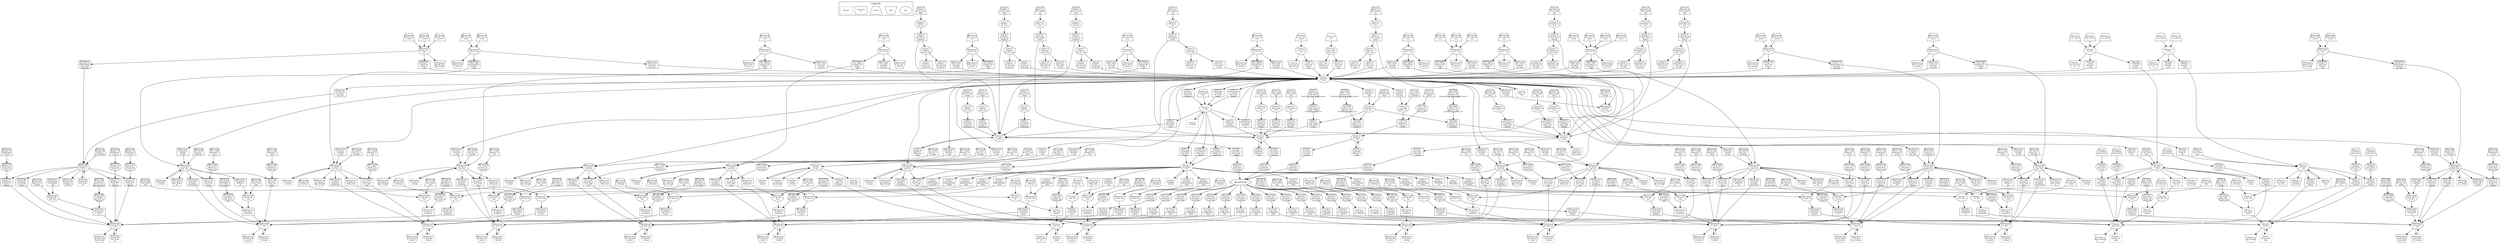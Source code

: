 digraph {
	subgraph cluster_1 {
		color=black
		label=Legends
		Bus [fixedsize=shape fontsize=10 height=0.7 shape=ellipse style="" width=1.1]
		Sink [fixedsize=shape fontsize=10 height=0.7 shape=invtrapezium style="" width=1.1]
		Source [fixedsize=shape fontsize=10 height=0.7 shape=trapezium style="" width=1.1]
		"Transform-
er" [fixedsize=shape fontsize=10 height=0.7 shape=rectangle style="" width=1.1]
		Storage [fixedsize=shape fontsize=10 height=0.7 shape=rectangle style=dashed width=1.1]
	}
	"central_e-
lectricity-
_bus" [fixedsize=shape fontsize=10 height=0.7 shape=ellipse style="" width=1.1]
	"central_p-
v_sys_pv_b-
us" [fixedsize=shape fontsize=10 height=0.7 shape=ellipse style="" width=1.1]
	"central_p-
v_sys_pv_b-
us_excess" [fixedsize=shape fontsize=10 height=0.7 shape=invtrapezium style="" width=1.1]
	"central_p-
v_sys_elec-
tricity_bus" [fixedsize=shape fontsize=10 height=0.7 shape=ellipse style="" width=1.1]
	"central_p-
v_sys_elec-
tricity_bu-
s_shortage" [fixedsize=shape fontsize=10 height=0.7 shape=trapezium style="" width=1.1]
	"central_h-
eat_input_-
1_bus" [fixedsize=shape fontsize=10 height=0.7 shape=ellipse style="" width=1.1]
	"central_h-
eatpump_el-
ec_bus" [fixedsize=shape fontsize=10 height=0.7 shape=ellipse style="" width=1.1]
	"central_h-
eatpump_el-
ec_bus_sho-
rtage" [fixedsize=shape fontsize=10 height=0.7 shape=trapezium style="" width=1.1]
	"central_h-
eat_input_-
2_bus" [fixedsize=shape fontsize=10 height=0.7 shape=ellipse style="" width=1.1]
	"central_T-
ischlerei_-
ng_bus" [fixedsize=shape fontsize=10 height=0.7 shape=ellipse style="" width=1.1]
	"central_T-
ischlerei_-
ng_bus_sho-
rtage" [fixedsize=shape fontsize=10 height=0.7 shape=trapezium style="" width=1.1]
	"central_T-
ischlerei_-
ng_elec_bus" [fixedsize=shape fontsize=10 height=0.7 shape=ellipse style="" width=1.1]
	"central_T-
ischlerei_-
ng_elec_bu-
s_excess" [fixedsize=shape fontsize=10 height=0.7 shape=invtrapezium style="" width=1.1]
	"central_T-
ischlerei_-
pe_bus" [fixedsize=shape fontsize=10 height=0.7 shape=ellipse style="" width=1.1]
	"central_T-
ischlerei_-
pe_bus_sho-
rtage" [fixedsize=shape fontsize=10 height=0.7 shape=trapezium style="" width=1.1]
	"central_T-
ischlerei_-
pe_elec_bus" [fixedsize=shape fontsize=10 height=0.7 shape=ellipse style="" width=1.1]
	"central_T-
ischlerei_-
pe_elec_bu-
s_excess" [fixedsize=shape fontsize=10 height=0.7 shape=invtrapezium style="" width=1.1]
	"central_T-
ischlerei_-
wc_bus" [fixedsize=shape fontsize=10 height=0.7 shape=ellipse style="" width=1.1]
	"central_T-
ischlerei_-
wc_bus_sho-
rtage" [fixedsize=shape fontsize=10 height=0.7 shape=trapezium style="" width=1.1]
	"central_T-
ischlerei_-
wc_elec_bus" [fixedsize=shape fontsize=10 height=0.7 shape=ellipse style="" width=1.1]
	"central_T-
ischlerei_-
wc_elec_bu-
s_excess" [fixedsize=shape fontsize=10 height=0.7 shape=invtrapezium style="" width=1.1]
	"central_T-
ischlerei_-
ng2_bus" [fixedsize=shape fontsize=10 height=0.7 shape=ellipse style="" width=1.1]
	"central_T-
ischlerei_-
ng2_bus_sh-
ortage" [fixedsize=shape fontsize=10 height=0.7 shape=trapezium style="" width=1.1]
	"central_T-
ischlerei_-
pe2_bus" [fixedsize=shape fontsize=10 height=0.7 shape=ellipse style="" width=1.1]
	"central_T-
ischlerei_-
pe2_bus_sh-
ortage" [fixedsize=shape fontsize=10 height=0.7 shape=trapezium style="" width=1.1]
	"central_T-
ischlerei_-
wc2_bus" [fixedsize=shape fontsize=10 height=0.7 shape=ellipse style="" width=1.1]
	"central_T-
ischlerei_-
wc2_bus_sh-
ortage" [fixedsize=shape fontsize=10 height=0.7 shape=trapezium style="" width=1.1]
	"central_h-
2_bus" [fixedsize=shape fontsize=10 height=0.7 shape=ellipse style="" width=1.1]
	"central_h-
2_bus_shor-
tage" [fixedsize=shape fontsize=10 height=0.7 shape=trapezium style="" width=1.1]
	"central_n-
aturalgas_-
bus" [fixedsize=shape fontsize=10 height=0.7 shape=ellipse style="" width=1.1]
	"central_h-
eat_input_-
3_bus" [fixedsize=shape fontsize=10 height=0.7 shape=ellipse style="" width=1.1]
	"central_S-
chloss_ng_-
bus" [fixedsize=shape fontsize=10 height=0.7 shape=ellipse style="" width=1.1]
	"central_S-
chloss_ng_-
bus_shorta-
ge" [fixedsize=shape fontsize=10 height=0.7 shape=trapezium style="" width=1.1]
	"central_S-
chloss_ng_-
elec_bus" [fixedsize=shape fontsize=10 height=0.7 shape=ellipse style="" width=1.1]
	"central_S-
chloss_ng_-
elec_bus_e-
xcess" [fixedsize=shape fontsize=10 height=0.7 shape=invtrapezium style="" width=1.1]
	"central_S-
chloss_pe_-
bus" [fixedsize=shape fontsize=10 height=0.7 shape=ellipse style="" width=1.1]
	"central_S-
chloss_pe_-
bus_shorta-
ge" [fixedsize=shape fontsize=10 height=0.7 shape=trapezium style="" width=1.1]
	"central_S-
chloss_pe_-
elec_bus" [fixedsize=shape fontsize=10 height=0.7 shape=ellipse style="" width=1.1]
	"central_S-
chloss_pe_-
elec_bus_e-
xcess" [fixedsize=shape fontsize=10 height=0.7 shape=invtrapezium style="" width=1.1]
	"central_S-
chloss_wc_-
bus" [fixedsize=shape fontsize=10 height=0.7 shape=ellipse style="" width=1.1]
	"central_S-
chloss_wc_-
bus_shorta-
ge" [fixedsize=shape fontsize=10 height=0.7 shape=trapezium style="" width=1.1]
	"central_S-
chloss_wc_-
elec_bus" [fixedsize=shape fontsize=10 height=0.7 shape=ellipse style="" width=1.1]
	"central_S-
chloss_wc_-
elec_bus_e-
xcess" [fixedsize=shape fontsize=10 height=0.7 shape=invtrapezium style="" width=1.1]
	"central_S-
chloss_ng2-
_bus" [fixedsize=shape fontsize=10 height=0.7 shape=ellipse style="" width=1.1]
	"central_S-
chloss_ng2-
_bus_short-
age" [fixedsize=shape fontsize=10 height=0.7 shape=trapezium style="" width=1.1]
	"central_S-
chloss_pe2-
_bus" [fixedsize=shape fontsize=10 height=0.7 shape=ellipse style="" width=1.1]
	"central_S-
chloss_pe2-
_bus_short-
age" [fixedsize=shape fontsize=10 height=0.7 shape=trapezium style="" width=1.1]
	"central_S-
chloss_wc2-
_bus" [fixedsize=shape fontsize=10 height=0.7 shape=ellipse style="" width=1.1]
	"central_S-
chloss_wc2-
_bus_short-
age" [fixedsize=shape fontsize=10 height=0.7 shape=trapezium style="" width=1.1]
	"central_h-
eat_input_-
4_bus" [fixedsize=shape fontsize=10 height=0.7 shape=ellipse style="" width=1.1]
	"central_K-
ommende_ng-
_bus" [fixedsize=shape fontsize=10 height=0.7 shape=ellipse style="" width=1.1]
	"central_K-
ommende_ng-
_bus_short-
age" [fixedsize=shape fontsize=10 height=0.7 shape=trapezium style="" width=1.1]
	"central_K-
ommende_ng-
_elec_bus" [fixedsize=shape fontsize=10 height=0.7 shape=ellipse style="" width=1.1]
	"central_K-
ommende_ng-
_elec_bus_-
excess" [fixedsize=shape fontsize=10 height=0.7 shape=invtrapezium style="" width=1.1]
	"central_K-
ommende_pe-
_bus" [fixedsize=shape fontsize=10 height=0.7 shape=ellipse style="" width=1.1]
	"central_K-
ommende_pe-
_bus_short-
age" [fixedsize=shape fontsize=10 height=0.7 shape=trapezium style="" width=1.1]
	"central_K-
ommende_pe-
_elec_bus" [fixedsize=shape fontsize=10 height=0.7 shape=ellipse style="" width=1.1]
	"central_K-
ommende_pe-
_elec_bus_-
excess" [fixedsize=shape fontsize=10 height=0.7 shape=invtrapezium style="" width=1.1]
	"central_K-
ommende_wc-
_bus" [fixedsize=shape fontsize=10 height=0.7 shape=ellipse style="" width=1.1]
	"central_K-
ommende_wc-
_bus_short-
age" [fixedsize=shape fontsize=10 height=0.7 shape=trapezium style="" width=1.1]
	"central_K-
ommende_wc-
_elec_bus" [fixedsize=shape fontsize=10 height=0.7 shape=ellipse style="" width=1.1]
	"central_K-
ommende_wc-
_elec_bus_-
excess" [fixedsize=shape fontsize=10 height=0.7 shape=invtrapezium style="" width=1.1]
	"central_K-
ommende_ng-
2_bus" [fixedsize=shape fontsize=10 height=0.7 shape=ellipse style="" width=1.1]
	"central_K-
ommende_ng-
2_bus_shor-
tage" [fixedsize=shape fontsize=10 height=0.7 shape=trapezium style="" width=1.1]
	"central_K-
ommende_pe-
2_bus" [fixedsize=shape fontsize=10 height=0.7 shape=ellipse style="" width=1.1]
	"central_K-
ommende_pe-
2_bus_shor-
tage" [fixedsize=shape fontsize=10 height=0.7 shape=trapezium style="" width=1.1]
	"central_K-
ommende_wc-
2_bus" [fixedsize=shape fontsize=10 height=0.7 shape=ellipse style="" width=1.1]
	"central_K-
ommende_wc-
2_bus_shor-
tage" [fixedsize=shape fontsize=10 height=0.7 shape=trapezium style="" width=1.1]
	"screw_tur-
bine__elec-
tricity_bus" [fixedsize=shape fontsize=10 height=0.7 shape=ellipse style="" width=1.1]
	"screw_tur-
bine__elec-
tricity_bu-
s_excess" [fixedsize=shape fontsize=10 height=0.7 shape=invtrapezium style="" width=1.1]
	"01Schloss-
_electrici-
ty_bus" [fixedsize=shape fontsize=10 height=0.7 shape=ellipse style="" width=1.1]
	"01Schloss-
_electrici-
ty_bus_sho-
rtage" [fixedsize=shape fontsize=10 height=0.7 shape=trapezium style="" width=1.1]
	"01Schloss-
_heat_bus" [fixedsize=shape fontsize=10 height=0.7 shape=ellipse style="" width=1.1]
	"01Schloss-
_hp_elec_b-
us" [fixedsize=shape fontsize=10 height=0.7 shape=ellipse style="" width=1.1]
	"01Schloss-
_hp_elec_b-
us_shortage" [fixedsize=shape fontsize=10 height=0.7 shape=trapezium style="" width=1.1]
	"01Schloss-
_gas_bus" [fixedsize=shape fontsize=10 height=0.7 shape=ellipse style="" width=1.1]
	"01Schloss-
_gas_bus_s-
hortage" [fixedsize=shape fontsize=10 height=0.7 shape=trapezium style="" width=1.1]
	"02Nebenge-
baeude_ele-
ctricity_b-
us" [fixedsize=shape fontsize=10 height=0.7 shape=ellipse style="" width=1.1]
	"02Nebenge-
baeude_ele-
ctricity_b-
us_shortage" [fixedsize=shape fontsize=10 height=0.7 shape=trapezium style="" width=1.1]
	"02Nebenge-
baeude_hea-
t_bus" [fixedsize=shape fontsize=10 height=0.7 shape=ellipse style="" width=1.1]
	"02Nebenge-
baeude_hp_-
elec_bus" [fixedsize=shape fontsize=10 height=0.7 shape=ellipse style="" width=1.1]
	"02Nebenge-
baeude_hp_-
elec_bus_s-
hortage" [fixedsize=shape fontsize=10 height=0.7 shape=trapezium style="" width=1.1]
	"02Nebenge-
baeude_pv_-
bus" [fixedsize=shape fontsize=10 height=0.7 shape=ellipse style="" width=1.1]
	"02Nebenge-
baeude_pv_-
bus_excess" [fixedsize=shape fontsize=10 height=0.7 shape=invtrapezium style="" width=1.1]
	"02Nebenge-
baeude_gas-
_bus" [fixedsize=shape fontsize=10 height=0.7 shape=ellipse style="" width=1.1]
	"02Nebenge-
baeude_gas-
_bus_short-
age" [fixedsize=shape fontsize=10 height=0.7 shape=trapezium style="" width=1.1]
	"03Kommend-
e1B_electr-
icity_bus" [fixedsize=shape fontsize=10 height=0.7 shape=ellipse style="" width=1.1]
	"03Kommend-
e1B_electr-
icity_bus_-
shortage" [fixedsize=shape fontsize=10 height=0.7 shape=trapezium style="" width=1.1]
	"03Kommend-
e1B_heat_b-
us" [fixedsize=shape fontsize=10 height=0.7 shape=ellipse style="" width=1.1]
	"03Kommend-
e1B_hp_ele-
c_bus" [fixedsize=shape fontsize=10 height=0.7 shape=ellipse style="" width=1.1]
	"03Kommend-
e1B_hp_ele-
c_bus_shor-
tage" [fixedsize=shape fontsize=10 height=0.7 shape=trapezium style="" width=1.1]
	"03Kommend-
e1B_pv_bus" [fixedsize=shape fontsize=10 height=0.7 shape=ellipse style="" width=1.1]
	"03Kommend-
e1B_pv_bus-
_excess" [fixedsize=shape fontsize=10 height=0.7 shape=invtrapezium style="" width=1.1]
	"03Kommend-
e1B_gas_bus" [fixedsize=shape fontsize=10 height=0.7 shape=ellipse style="" width=1.1]
	"03Kommend-
e1B_gas_bu-
s_shortage" [fixedsize=shape fontsize=10 height=0.7 shape=trapezium style="" width=1.1]
	"04Kommend-
e2_electri-
city_bus" [fixedsize=shape fontsize=10 height=0.7 shape=ellipse style="" width=1.1]
	"04Kommend-
e2_electri-
city_bus_s-
hortage" [fixedsize=shape fontsize=10 height=0.7 shape=trapezium style="" width=1.1]
	"04Kommend-
e2_pv_bus" [fixedsize=shape fontsize=10 height=0.7 shape=ellipse style="" width=1.1]
	"04Kommend-
e2_pv_bus_-
excess" [fixedsize=shape fontsize=10 height=0.7 shape=invtrapezium style="" width=1.1]
	"05Kommend-
e3_electri-
city_bus" [fixedsize=shape fontsize=10 height=0.7 shape=ellipse style="" width=1.1]
	"05Kommend-
e3_electri-
city_bus_s-
hortage" [fixedsize=shape fontsize=10 height=0.7 shape=trapezium style="" width=1.1]
	"05Kommend-
e3_heat_bus" [fixedsize=shape fontsize=10 height=0.7 shape=ellipse style="" width=1.1]
	"05Kommend-
e3_hp_elec-
_bus" [fixedsize=shape fontsize=10 height=0.7 shape=ellipse style="" width=1.1]
	"05Kommend-
e3_hp_elec-
_bus_short-
age" [fixedsize=shape fontsize=10 height=0.7 shape=trapezium style="" width=1.1]
	"05Kommend-
e3_pv_bus" [fixedsize=shape fontsize=10 height=0.7 shape=ellipse style="" width=1.1]
	"05Kommend-
e3_pv_bus_-
excess" [fixedsize=shape fontsize=10 height=0.7 shape=invtrapezium style="" width=1.1]
	"05Kommend-
e3_gas_bus" [fixedsize=shape fontsize=10 height=0.7 shape=ellipse style="" width=1.1]
	"05Kommend-
e3_gas_bus-
_shortage" [fixedsize=shape fontsize=10 height=0.7 shape=trapezium style="" width=1.1]
	"06Kommend-
e4_electri-
city_bus" [fixedsize=shape fontsize=10 height=0.7 shape=ellipse style="" width=1.1]
	"06Kommend-
e4_electri-
city_bus_s-
hortage" [fixedsize=shape fontsize=10 height=0.7 shape=trapezium style="" width=1.1]
	"06Kommend-
e4_heat_bus" [fixedsize=shape fontsize=10 height=0.7 shape=ellipse style="" width=1.1]
	"06Kommend-
e4_hp_elec-
_bus" [fixedsize=shape fontsize=10 height=0.7 shape=ellipse style="" width=1.1]
	"06Kommend-
e4_hp_elec-
_bus_short-
age" [fixedsize=shape fontsize=10 height=0.7 shape=trapezium style="" width=1.1]
	"06Kommend-
e4_pv_bus" [fixedsize=shape fontsize=10 height=0.7 shape=ellipse style="" width=1.1]
	"06Kommend-
e4_pv_bus_-
excess" [fixedsize=shape fontsize=10 height=0.7 shape=invtrapezium style="" width=1.1]
	"06Kommend-
e4_gas_bus" [fixedsize=shape fontsize=10 height=0.7 shape=ellipse style="" width=1.1]
	"06Kommend-
e4_gas_bus-
_shortage" [fixedsize=shape fontsize=10 height=0.7 shape=trapezium style="" width=1.1]
	"07Kommend-
e5_electri-
city_bus" [fixedsize=shape fontsize=10 height=0.7 shape=ellipse style="" width=1.1]
	"07Kommend-
e5_electri-
city_bus_s-
hortage" [fixedsize=shape fontsize=10 height=0.7 shape=trapezium style="" width=1.1]
	"07Kommend-
e5_heat_bus" [fixedsize=shape fontsize=10 height=0.7 shape=ellipse style="" width=1.1]
	"07Kommend-
e5_hp_elec-
_bus" [fixedsize=shape fontsize=10 height=0.7 shape=ellipse style="" width=1.1]
	"07Kommend-
e5_hp_elec-
_bus_short-
age" [fixedsize=shape fontsize=10 height=0.7 shape=trapezium style="" width=1.1]
	"07Kommend-
e5_pv_bus" [fixedsize=shape fontsize=10 height=0.7 shape=ellipse style="" width=1.1]
	"07Kommend-
e5_pv_bus_-
excess" [fixedsize=shape fontsize=10 height=0.7 shape=invtrapezium style="" width=1.1]
	"07Kommend-
e5_gas_bus" [fixedsize=shape fontsize=10 height=0.7 shape=ellipse style="" width=1.1]
	"07Kommend-
e5_gas_bus-
_shortage" [fixedsize=shape fontsize=10 height=0.7 shape=trapezium style="" width=1.1]
	"08Kommend-
e6_electri-
city_bus" [fixedsize=shape fontsize=10 height=0.7 shape=ellipse style="" width=1.1]
	"08Kommend-
e6_electri-
city_bus_s-
hortage" [fixedsize=shape fontsize=10 height=0.7 shape=trapezium style="" width=1.1]
	"08Kommend-
e6_heat_bus" [fixedsize=shape fontsize=10 height=0.7 shape=ellipse style="" width=1.1]
	"08Kommend-
e6_hp_elec-
_bus" [fixedsize=shape fontsize=10 height=0.7 shape=ellipse style="" width=1.1]
	"08Kommend-
e6_hp_elec-
_bus_short-
age" [fixedsize=shape fontsize=10 height=0.7 shape=trapezium style="" width=1.1]
	"08Kommend-
e6_pv_bus" [fixedsize=shape fontsize=10 height=0.7 shape=ellipse style="" width=1.1]
	"08Kommend-
e6_pv_bus_-
excess" [fixedsize=shape fontsize=10 height=0.7 shape=invtrapezium style="" width=1.1]
	"08Kommend-
e6_gas_bus" [fixedsize=shape fontsize=10 height=0.7 shape=ellipse style="" width=1.1]
	"08Kommend-
e6_gas_bus-
_shortage" [fixedsize=shape fontsize=10 height=0.7 shape=trapezium style="" width=1.1]
	"09Kommend-
e7_electri-
city_bus" [fixedsize=shape fontsize=10 height=0.7 shape=ellipse style="" width=1.1]
	"09Kommend-
e7_electri-
city_bus_s-
hortage" [fixedsize=shape fontsize=10 height=0.7 shape=trapezium style="" width=1.1]
	"09Kommend-
e7_heat_bus" [fixedsize=shape fontsize=10 height=0.7 shape=ellipse style="" width=1.1]
	"09Kommend-
e7_hp_elec-
_bus" [fixedsize=shape fontsize=10 height=0.7 shape=ellipse style="" width=1.1]
	"09Kommend-
e7_hp_elec-
_bus_short-
age" [fixedsize=shape fontsize=10 height=0.7 shape=trapezium style="" width=1.1]
	"09Kommend-
e7_pv_bus" [fixedsize=shape fontsize=10 height=0.7 shape=ellipse style="" width=1.1]
	"09Kommend-
e7_pv_bus_-
excess" [fixedsize=shape fontsize=10 height=0.7 shape=invtrapezium style="" width=1.1]
	"09Kommend-
e7_gas_bus" [fixedsize=shape fontsize=10 height=0.7 shape=ellipse style="" width=1.1]
	"09Kommend-
e7_gas_bus-
_shortage" [fixedsize=shape fontsize=10 height=0.7 shape=trapezium style="" width=1.1]
	"10Kommend-
e8_electri-
city_bus" [fixedsize=shape fontsize=10 height=0.7 shape=ellipse style="" width=1.1]
	"10Kommend-
e8_electri-
city_bus_s-
hortage" [fixedsize=shape fontsize=10 height=0.7 shape=trapezium style="" width=1.1]
	"10Kommend-
e8_heat_bus" [fixedsize=shape fontsize=10 height=0.7 shape=ellipse style="" width=1.1]
	"10Kommend-
e8_hp_elec-
_bus" [fixedsize=shape fontsize=10 height=0.7 shape=ellipse style="" width=1.1]
	"10Kommend-
e8_hp_elec-
_bus_short-
age" [fixedsize=shape fontsize=10 height=0.7 shape=trapezium style="" width=1.1]
	"10Kommend-
e8_pv_bus" [fixedsize=shape fontsize=10 height=0.7 shape=ellipse style="" width=1.1]
	"10Kommend-
e8_pv_bus_-
excess" [fixedsize=shape fontsize=10 height=0.7 shape=invtrapezium style="" width=1.1]
	"10Kommend-
e8_gas_bus" [fixedsize=shape fontsize=10 height=0.7 shape=ellipse style="" width=1.1]
	"10Kommend-
e8_gas_bus-
_shortage" [fixedsize=shape fontsize=10 height=0.7 shape=trapezium style="" width=1.1]
	"11Kommend-
e9_electri-
city_bus" [fixedsize=shape fontsize=10 height=0.7 shape=ellipse style="" width=1.1]
	"11Kommend-
e9_electri-
city_bus_s-
hortage" [fixedsize=shape fontsize=10 height=0.7 shape=trapezium style="" width=1.1]
	"11Kommend-
e9_heat_bus" [fixedsize=shape fontsize=10 height=0.7 shape=ellipse style="" width=1.1]
	"11Kommend-
e9_hp_elec-
_bus" [fixedsize=shape fontsize=10 height=0.7 shape=ellipse style="" width=1.1]
	"11Kommend-
e9_hp_elec-
_bus_short-
age" [fixedsize=shape fontsize=10 height=0.7 shape=trapezium style="" width=1.1]
	"11Kommend-
e9_pv_bus" [fixedsize=shape fontsize=10 height=0.7 shape=ellipse style="" width=1.1]
	"11Kommend-
e9_pv_bus_-
excess" [fixedsize=shape fontsize=10 height=0.7 shape=invtrapezium style="" width=1.1]
	"11Kommend-
e9_gas_bus" [fixedsize=shape fontsize=10 height=0.7 shape=ellipse style="" width=1.1]
	"11Kommend-
e9_gas_bus-
_shortage" [fixedsize=shape fontsize=10 height=0.7 shape=trapezium style="" width=1.1]
	"12Kommend-
e10_electr-
icity_bus" [fixedsize=shape fontsize=10 height=0.7 shape=ellipse style="" width=1.1]
	"12Kommend-
e10_electr-
icity_bus_-
shortage" [fixedsize=shape fontsize=10 height=0.7 shape=trapezium style="" width=1.1]
	"12Kommend-
e10_heat_b-
us" [fixedsize=shape fontsize=10 height=0.7 shape=ellipse style="" width=1.1]
	"12Kommend-
e10_hp_ele-
c_bus" [fixedsize=shape fontsize=10 height=0.7 shape=ellipse style="" width=1.1]
	"12Kommend-
e10_hp_ele-
c_bus_shor-
tage" [fixedsize=shape fontsize=10 height=0.7 shape=trapezium style="" width=1.1]
	"12Kommend-
e10_pv_bus" [fixedsize=shape fontsize=10 height=0.7 shape=ellipse style="" width=1.1]
	"12Kommend-
e10_pv_bus-
_excess" [fixedsize=shape fontsize=10 height=0.7 shape=invtrapezium style="" width=1.1]
	"12Kommend-
e10_gas_bus" [fixedsize=shape fontsize=10 height=0.7 shape=ellipse style="" width=1.1]
	"12Kommend-
e10_gas_bu-
s_shortage" [fixedsize=shape fontsize=10 height=0.7 shape=trapezium style="" width=1.1]
	"13Kommend-
e1112_elec-
tricity_bus" [fixedsize=shape fontsize=10 height=0.7 shape=ellipse style="" width=1.1]
	"13Kommend-
e1112_elec-
tricity_bu-
s_shortage" [fixedsize=shape fontsize=10 height=0.7 shape=trapezium style="" width=1.1]
	"13Kommend-
e1112_heat-
_bus" [fixedsize=shape fontsize=10 height=0.7 shape=ellipse style="" width=1.1]
	"13Kommend-
e1112_hp_e-
lec_bus" [fixedsize=shape fontsize=10 height=0.7 shape=ellipse style="" width=1.1]
	"13Kommend-
e1112_hp_e-
lec_bus_sh-
ortage" [fixedsize=shape fontsize=10 height=0.7 shape=trapezium style="" width=1.1]
	"13Kommend-
e1112_pv_b-
us" [fixedsize=shape fontsize=10 height=0.7 shape=ellipse style="" width=1.1]
	"13Kommend-
e1112_pv_b-
us_excess" [fixedsize=shape fontsize=10 height=0.7 shape=invtrapezium style="" width=1.1]
	"13Kommend-
e1112_gas_-
bus" [fixedsize=shape fontsize=10 height=0.7 shape=ellipse style="" width=1.1]
	"13Kommend-
e1112_gas_-
bus_shorta-
ge" [fixedsize=shape fontsize=10 height=0.7 shape=trapezium style="" width=1.1]
	"14Kommend-
e13_electr-
icity_bus" [fixedsize=shape fontsize=10 height=0.7 shape=ellipse style="" width=1.1]
	"14Kommend-
e13_electr-
icity_bus_-
shortage" [fixedsize=shape fontsize=10 height=0.7 shape=trapezium style="" width=1.1]
	"14Kommend-
e13_heat_b-
us" [fixedsize=shape fontsize=10 height=0.7 shape=ellipse style="" width=1.1]
	"14Kommend-
e13_hp_ele-
c_bus" [fixedsize=shape fontsize=10 height=0.7 shape=ellipse style="" width=1.1]
	"14Kommend-
e13_hp_ele-
c_bus_shor-
tage" [fixedsize=shape fontsize=10 height=0.7 shape=trapezium style="" width=1.1]
	"14Kommend-
e13_pv_bus" [fixedsize=shape fontsize=10 height=0.7 shape=ellipse style="" width=1.1]
	"14Kommend-
e13_pv_bus-
_excess" [fixedsize=shape fontsize=10 height=0.7 shape=invtrapezium style="" width=1.1]
	"14Kommend-
e13_gas_bus" [fixedsize=shape fontsize=10 height=0.7 shape=ellipse style="" width=1.1]
	"14Kommend-
e13_gas_bu-
s_shortage" [fixedsize=shape fontsize=10 height=0.7 shape=trapezium style="" width=1.1]
	"17Muehle_-
electricit-
y_bus" [fixedsize=shape fontsize=10 height=0.7 shape=ellipse style="" width=1.1]
	"17Muehle_-
electricit-
y_bus_shor-
tage" [fixedsize=shape fontsize=10 height=0.7 shape=trapezium style="" width=1.1]
	"17Muehle_-
heat_bus" [fixedsize=shape fontsize=10 height=0.7 shape=ellipse style="" width=1.1]
	"17Muehle_-
hp_elec_bus" [fixedsize=shape fontsize=10 height=0.7 shape=ellipse style="" width=1.1]
	"17Muehle_-
hp_elec_bu-
s_shortage" [fixedsize=shape fontsize=10 height=0.7 shape=trapezium style="" width=1.1]
	"17Muehle_-
pv_bus" [fixedsize=shape fontsize=10 height=0.7 shape=ellipse style="" width=1.1]
	"17Muehle_-
pv_bus_exc-
ess" [fixedsize=shape fontsize=10 height=0.7 shape=invtrapezium style="" width=1.1]
	"17Muehle_-
gas_bus" [fixedsize=shape fontsize=10 height=0.7 shape=ellipse style="" width=1.1]
	"17Muehle_-
gas_bus_sh-
ortage" [fixedsize=shape fontsize=10 height=0.7 shape=trapezium style="" width=1.1]
	"19Hotel_e-
lectricity-
_bus" [fixedsize=shape fontsize=10 height=0.7 shape=ellipse style="" width=1.1]
	"19Hotel_e-
lectricity-
_bus_short-
age" [fixedsize=shape fontsize=10 height=0.7 shape=trapezium style="" width=1.1]
	"19Hotel_h-
eat_bus" [fixedsize=shape fontsize=10 height=0.7 shape=ellipse style="" width=1.1]
	"19Hotel_h-
p_elec_bus" [fixedsize=shape fontsize=10 height=0.7 shape=ellipse style="" width=1.1]
	"19Hotel_h-
p_elec_bus-
_shortage" [fixedsize=shape fontsize=10 height=0.7 shape=trapezium style="" width=1.1]
	"19Hotel_p-
v_bus" [fixedsize=shape fontsize=10 height=0.7 shape=ellipse style="" width=1.1]
	"19Hotel_p-
v_bus_exce-
ss" [fixedsize=shape fontsize=10 height=0.7 shape=invtrapezium style="" width=1.1]
	"19Hotel_g-
as_bus" [fixedsize=shape fontsize=10 height=0.7 shape=ellipse style="" width=1.1]
	"19Hotel_g-
as_bus_sho-
rtage" [fixedsize=shape fontsize=10 height=0.7 shape=trapezium style="" width=1.1]
	"20Wohngeb-
auede_elec-
tricity_bus" [fixedsize=shape fontsize=10 height=0.7 shape=ellipse style="" width=1.1]
	"20Wohngeb-
auede_elec-
tricity_bu-
s_shortage" [fixedsize=shape fontsize=10 height=0.7 shape=trapezium style="" width=1.1]
	"20Wohngeb-
auede_heat-
_bus" [fixedsize=shape fontsize=10 height=0.7 shape=ellipse style="" width=1.1]
	"20Wohngeb-
auede_hp_e-
lec_bus" [fixedsize=shape fontsize=10 height=0.7 shape=ellipse style="" width=1.1]
	"20Wohngeb-
auede_hp_e-
lec_bus_sh-
ortage" [fixedsize=shape fontsize=10 height=0.7 shape=trapezium style="" width=1.1]
	"20Wohngeb-
auede_pv_b-
us" [fixedsize=shape fontsize=10 height=0.7 shape=ellipse style="" width=1.1]
	"20Wohngeb-
auede_pv_b-
us_excess" [fixedsize=shape fontsize=10 height=0.7 shape=invtrapezium style="" width=1.1]
	"20Wohngeb-
auede_gas_-
bus" [fixedsize=shape fontsize=10 height=0.7 shape=ellipse style="" width=1.1]
	"20Wohngeb-
auede_gas_-
bus_shorta-
ge" [fixedsize=shape fontsize=10 height=0.7 shape=trapezium style="" width=1.1]
	"central_p-
v_syspv_ce-
ntral_elec-
tricity_li-
nk" [fixedsize=shape fontsize=10 height=0.7 shape=rectangle style="" width=1.1]
	"central_p-
v_syscentr-
al_electri-
city_link" [fixedsize=shape fontsize=10 height=0.7 shape=rectangle style="" width=1.1]
	"central_h-
eatpump_el-
ectricity_-
link" [fixedsize=shape fontsize=10 height=0.7 shape=rectangle style="" width=1.1]
	"central_T-
ischlerei_-
ng_elec_ce-
ntral_link" [fixedsize=shape fontsize=10 height=0.7 shape=rectangle style="" width=1.1]
	"central_T-
ischlerei_-
pe_elec_ce-
ntral_link" [fixedsize=shape fontsize=10 height=0.7 shape=rectangle style="" width=1.1]
	"central_T-
ischlerei_-
wc_elec_ce-
ntral_link" [fixedsize=shape fontsize=10 height=0.7 shape=rectangle style="" width=1.1]
	"central_S-
chloss_ng_-
elec_centr-
al_link" [fixedsize=shape fontsize=10 height=0.7 shape=rectangle style="" width=1.1]
	"central_S-
chloss_pe_-
elec_centr-
al_link" [fixedsize=shape fontsize=10 height=0.7 shape=rectangle style="" width=1.1]
	"central_S-
chloss_wc_-
elec_centr-
al_link" [fixedsize=shape fontsize=10 height=0.7 shape=rectangle style="" width=1.1]
	"central_K-
ommende_ng-
_elec_cent-
ral_link" [fixedsize=shape fontsize=10 height=0.7 shape=rectangle style="" width=1.1]
	"central_K-
ommende_pe-
_elec_cent-
ral_link" [fixedsize=shape fontsize=10 height=0.7 shape=rectangle style="" width=1.1]
	"central_K-
ommende_wc-
_elec_cent-
ral_link" [fixedsize=shape fontsize=10 height=0.7 shape=rectangle style="" width=1.1]
	"screw_tur-
bine_pv_ce-
ntral_elec-
tricity_li-
nk" [fixedsize=shape fontsize=10 height=0.7 shape=rectangle style="" width=1.1]
	"01Schloss-
central_el-
ectricity_-
link" [fixedsize=shape fontsize=10 height=0.7 shape=rectangle style="" width=1.1]
	"01Schloss-
_gchp_buil-
ding_link" [fixedsize=shape fontsize=10 height=0.7 shape=rectangle style="" width=1.1]
	"central_n-
aturalgas_-
01Schlossl-
ink" [fixedsize=shape fontsize=10 height=0.7 shape=rectangle style="" width=1.1]
	"02Nebenge-
baeudecent-
ral_electr-
icity_link" [fixedsize=shape fontsize=10 height=0.7 shape=rectangle style="" width=1.1]
	"02Nebenge-
baeude_gch-
p_building-
_link" [fixedsize=shape fontsize=10 height=0.7 shape=rectangle style="" width=1.1]
	"02Nebenge-
baeudepv_0-
2Nebengeba-
eude_elect-
ricity_link" [fixedsize=shape fontsize=10 height=0.7 shape=rectangle style="" width=1.1]
	"02Nebenge-
baeudepv_c-
entral_ele-
ctricity_l-
ink" [fixedsize=shape fontsize=10 height=0.7 shape=rectangle style="" width=1.1]
	"central_n-
aturalgas_-
02Nebengeb-
aeudelink" [fixedsize=shape fontsize=10 height=0.7 shape=rectangle style="" width=1.1]
	"03Kommend-
e1Bcentral-
_electrici-
ty_link" [fixedsize=shape fontsize=10 height=0.7 shape=rectangle style="" width=1.1]
	"03Kommend-
e1B_gchp_b-
uilding_li-
nk" [fixedsize=shape fontsize=10 height=0.7 shape=rectangle style="" width=1.1]
	"03Kommend-
e1Bpv_03Ko-
mmende1B_e-
lectricity-
_link" [fixedsize=shape fontsize=10 height=0.7 shape=rectangle style="" width=1.1]
	"03Kommend-
e1Bpv_cent-
ral_electr-
icity_link" [fixedsize=shape fontsize=10 height=0.7 shape=rectangle style="" width=1.1]
	"central_n-
aturalgas_-
03Kommende-
1Blink" [fixedsize=shape fontsize=10 height=0.7 shape=rectangle style="" width=1.1]
	"04Kommend-
e2central_-
electricit-
y_link" [fixedsize=shape fontsize=10 height=0.7 shape=rectangle style="" width=1.1]
	"04Kommend-
e2pv_04Kom-
mende2_ele-
ctricity_l-
ink" [fixedsize=shape fontsize=10 height=0.7 shape=rectangle style="" width=1.1]
	"04Kommend-
e2pv_centr-
al_electri-
city_link" [fixedsize=shape fontsize=10 height=0.7 shape=rectangle style="" width=1.1]
	"05Kommend-
e3central_-
electricit-
y_link" [fixedsize=shape fontsize=10 height=0.7 shape=rectangle style="" width=1.1]
	"05Kommend-
e3_gchp_bu-
ilding_link" [fixedsize=shape fontsize=10 height=0.7 shape=rectangle style="" width=1.1]
	"05Kommend-
e3pv_05Kom-
mende3_ele-
ctricity_l-
ink" [fixedsize=shape fontsize=10 height=0.7 shape=rectangle style="" width=1.1]
	"05Kommend-
e3pv_centr-
al_electri-
city_link" [fixedsize=shape fontsize=10 height=0.7 shape=rectangle style="" width=1.1]
	"central_n-
aturalgas_-
05Kommende-
3link" [fixedsize=shape fontsize=10 height=0.7 shape=rectangle style="" width=1.1]
	"06Kommend-
e4central_-
electricit-
y_link" [fixedsize=shape fontsize=10 height=0.7 shape=rectangle style="" width=1.1]
	"06Kommend-
e4_gchp_bu-
ilding_link" [fixedsize=shape fontsize=10 height=0.7 shape=rectangle style="" width=1.1]
	"06Kommend-
e4pv_06Kom-
mende4_ele-
ctricity_l-
ink" [fixedsize=shape fontsize=10 height=0.7 shape=rectangle style="" width=1.1]
	"06Kommend-
e4pv_centr-
al_electri-
city_link" [fixedsize=shape fontsize=10 height=0.7 shape=rectangle style="" width=1.1]
	"central_n-
aturalgas_-
06Kommende-
4link" [fixedsize=shape fontsize=10 height=0.7 shape=rectangle style="" width=1.1]
	"07Kommend-
e5central_-
electricit-
y_link" [fixedsize=shape fontsize=10 height=0.7 shape=rectangle style="" width=1.1]
	"07Kommend-
e5_gchp_bu-
ilding_link" [fixedsize=shape fontsize=10 height=0.7 shape=rectangle style="" width=1.1]
	"07Kommend-
e5pv_07Kom-
mende5_ele-
ctricity_l-
ink" [fixedsize=shape fontsize=10 height=0.7 shape=rectangle style="" width=1.1]
	"07Kommend-
e5pv_centr-
al_electri-
city_link" [fixedsize=shape fontsize=10 height=0.7 shape=rectangle style="" width=1.1]
	"central_n-
aturalgas_-
07Kommende-
5link" [fixedsize=shape fontsize=10 height=0.7 shape=rectangle style="" width=1.1]
	"08Kommend-
e6central_-
electricit-
y_link" [fixedsize=shape fontsize=10 height=0.7 shape=rectangle style="" width=1.1]
	"08Kommend-
e6_gchp_bu-
ilding_link" [fixedsize=shape fontsize=10 height=0.7 shape=rectangle style="" width=1.1]
	"08Kommend-
e6pv_08Kom-
mende6_ele-
ctricity_l-
ink" [fixedsize=shape fontsize=10 height=0.7 shape=rectangle style="" width=1.1]
	"08Kommend-
e6pv_centr-
al_electri-
city_link" [fixedsize=shape fontsize=10 height=0.7 shape=rectangle style="" width=1.1]
	"01Schloss-
_electrici-
ty_demand" [fixedsize=shape fontsize=10 height=0.7 shape=invtrapezium style="" width=1.1]
	"01Schloss-
_heat_dema-
nd" [fixedsize=shape fontsize=10 height=0.7 shape=invtrapezium style="" width=1.1]
	"01Schloss-
_electric_-
vehicle" [fixedsize=shape fontsize=10 height=0.7 shape=invtrapezium style="" width=1.1]
	"02Nebenge-
baeude_ele-
ctricity_d-
emand" [fixedsize=shape fontsize=10 height=0.7 shape=invtrapezium style="" width=1.1]
	"02Nebenge-
baeude_hea-
t_demand" [fixedsize=shape fontsize=10 height=0.7 shape=invtrapezium style="" width=1.1]
	"03Kommend-
e1B_electr-
icity_dema-
nd" [fixedsize=shape fontsize=10 height=0.7 shape=invtrapezium style="" width=1.1]
	"03Kommend-
e1B_heat_d-
emand" [fixedsize=shape fontsize=10 height=0.7 shape=invtrapezium style="" width=1.1]
	"05Kommend-
e3_electri-
city_demand" [fixedsize=shape fontsize=10 height=0.7 shape=invtrapezium style="" width=1.1]
	"05Kommend-
e3_heat_de-
mand" [fixedsize=shape fontsize=10 height=0.7 shape=invtrapezium style="" width=1.1]
	"06Kommend-
e4_electri-
city_demand" [fixedsize=shape fontsize=10 height=0.7 shape=invtrapezium style="" width=1.1]
	"06Kommend-
e4_heat_de-
mand" [fixedsize=shape fontsize=10 height=0.7 shape=invtrapezium style="" width=1.1]
	"07Kommend-
e5_electri-
city_demand" [fixedsize=shape fontsize=10 height=0.7 shape=invtrapezium style="" width=1.1]
	"07Kommend-
e5_heat_de-
mand" [fixedsize=shape fontsize=10 height=0.7 shape=invtrapezium style="" width=1.1]
	"08Kommend-
e6_electri-
city_demand" [fixedsize=shape fontsize=10 height=0.7 shape=invtrapezium style="" width=1.1]
	"08Kommend-
e6_heat_de-
mand" [fixedsize=shape fontsize=10 height=0.7 shape=invtrapezium style="" width=1.1]
	"09Kommend-
e7_electri-
city_demand" [fixedsize=shape fontsize=10 height=0.7 shape=invtrapezium style="" width=1.1]
	"09Kommend-
e7_heat_de-
mand" [fixedsize=shape fontsize=10 height=0.7 shape=invtrapezium style="" width=1.1]
	"10Kommend-
e8_electri-
city_demand" [fixedsize=shape fontsize=10 height=0.7 shape=invtrapezium style="" width=1.1]
	"10Kommend-
e8_heat_de-
mand" [fixedsize=shape fontsize=10 height=0.7 shape=invtrapezium style="" width=1.1]
	"11Kommend-
e9_electri-
city_demand" [fixedsize=shape fontsize=10 height=0.7 shape=invtrapezium style="" width=1.1]
	"11Kommend-
e9_heat_de-
mand" [fixedsize=shape fontsize=10 height=0.7 shape=invtrapezium style="" width=1.1]
	"12Kommend-
e10_electr-
icity_dema-
nd" [fixedsize=shape fontsize=10 height=0.7 shape=invtrapezium style="" width=1.1]
	"12Kommend-
e10_heat_d-
emand" [fixedsize=shape fontsize=10 height=0.7 shape=invtrapezium style="" width=1.1]
	"13Kommend-
e1112_elec-
tricity_de-
mand" [fixedsize=shape fontsize=10 height=0.7 shape=invtrapezium style="" width=1.1]
	"13Kommend-
e1112_heat-
_demand" [fixedsize=shape fontsize=10 height=0.7 shape=invtrapezium style="" width=1.1]
	"14Kommend-
e13_electr-
icity_dema-
nd" [fixedsize=shape fontsize=10 height=0.7 shape=invtrapezium style="" width=1.1]
	"14Kommend-
e13_heat_d-
emand" [fixedsize=shape fontsize=10 height=0.7 shape=invtrapezium style="" width=1.1]
	"17Muehle_-
electricit-
y_demand" [fixedsize=shape fontsize=10 height=0.7 shape=invtrapezium style="" width=1.1]
	"17Muehle_-
heat_demand" [fixedsize=shape fontsize=10 height=0.7 shape=invtrapezium style="" width=1.1]
	"19Hotel_e-
lectricity-
_demand" [fixedsize=shape fontsize=10 height=0.7 shape=invtrapezium style="" width=1.1]
	"19Hotel_h-
eat_demand" [fixedsize=shape fontsize=10 height=0.7 shape=invtrapezium style="" width=1.1]
	"20Wohngeb-
auede_elec-
tricity_de-
mand" [fixedsize=shape fontsize=10 height=0.7 shape=invtrapezium style="" width=1.1]
	"20Wohngeb-
auede_heat-
_demand" [fixedsize=shape fontsize=10 height=0.7 shape=invtrapezium style="" width=1.1]
	"central_n-
aturalgas_-
08Kommende-
6link" [fixedsize=shape fontsize=10 height=0.7 shape=rectangle style="" width=1.1]
	"09Kommend-
e7central_-
electricit-
y_link" [fixedsize=shape fontsize=10 height=0.7 shape=rectangle style="" width=1.1]
	"09Kommend-
e7_gchp_bu-
ilding_link" [fixedsize=shape fontsize=10 height=0.7 shape=rectangle style="" width=1.1]
	"09Kommend-
e7pv_09Kom-
mende7_ele-
ctricity_l-
ink" [fixedsize=shape fontsize=10 height=0.7 shape=rectangle style="" width=1.1]
	"09Kommend-
e7pv_centr-
al_electri-
city_link" [fixedsize=shape fontsize=10 height=0.7 shape=rectangle style="" width=1.1]
	"central_n-
aturalgas_-
09Kommende-
7link" [fixedsize=shape fontsize=10 height=0.7 shape=rectangle style="" width=1.1]
	"10Kommend-
e8central_-
electricit-
y_link" [fixedsize=shape fontsize=10 height=0.7 shape=rectangle style="" width=1.1]
	"10Kommend-
e8_gchp_bu-
ilding_link" [fixedsize=shape fontsize=10 height=0.7 shape=rectangle style="" width=1.1]
	"10Kommend-
e8pv_10Kom-
mende8_ele-
ctricity_l-
ink" [fixedsize=shape fontsize=10 height=0.7 shape=rectangle style="" width=1.1]
	"10Kommend-
e8pv_centr-
al_electri-
city_link" [fixedsize=shape fontsize=10 height=0.7 shape=rectangle style="" width=1.1]
	"central_n-
aturalgas_-
10Kommende-
8link" [fixedsize=shape fontsize=10 height=0.7 shape=rectangle style="" width=1.1]
	"central_t-
hermal_sto-
rageFreif_-
thermal_st-
orage" [fixedsize=shape fontsize=10 height=0.7 shape=rectangle style=dashed width=1.1]
	"central_t-
hermal_sto-
rageTisch_-
thermal_st-
orage" [fixedsize=shape fontsize=10 height=0.7 shape=rectangle style=dashed width=1.1]
	"central_h-
2_storage" [fixedsize=shape fontsize=10 height=0.7 shape=rectangle style=dashed width=1.1]
	"central_n-
aturalgas_-
storage" [fixedsize=shape fontsize=10 height=0.7 shape=rectangle style=dashed width=1.1]
	"central_t-
hermal_sto-
rageSchlo_-
thermal_st-
orage" [fixedsize=shape fontsize=10 height=0.7 shape=rectangle style=dashed width=1.1]
	"central_t-
hermal_sto-
rageK_ther-
mal_storage" [fixedsize=shape fontsize=10 height=0.7 shape=rectangle style=dashed width=1.1]
	"central_b-
attery_sto-
rage" [fixedsize=shape fontsize=10 height=0.7 shape=rectangle style=dashed width=1.1]
	"01Schloss-
_battery_s-
torage" [fixedsize=shape fontsize=10 height=0.7 shape=rectangle style=dashed width=1.1]
	"01Schloss-
_thermal_s-
torage" [fixedsize=shape fontsize=10 height=0.7 shape=rectangle style=dashed width=1.1]
	"02Nebenge-
baeude_bat-
tery_stora-
ge" [fixedsize=shape fontsize=10 height=0.7 shape=rectangle style=dashed width=1.1]
	"02Nebenge-
baeude_the-
rmal_stora-
ge" [fixedsize=shape fontsize=10 height=0.7 shape=rectangle style=dashed width=1.1]
	"03Kommend-
e1B_batter-
y_storage" [fixedsize=shape fontsize=10 height=0.7 shape=rectangle style=dashed width=1.1]
	"03Kommend-
e1B_therma-
l_storage" [fixedsize=shape fontsize=10 height=0.7 shape=rectangle style=dashed width=1.1]
	"05Kommend-
e3_battery-
_storage" [fixedsize=shape fontsize=10 height=0.7 shape=rectangle style=dashed width=1.1]
	"05Kommend-
e3_thermal-
_storage" [fixedsize=shape fontsize=10 height=0.7 shape=rectangle style=dashed width=1.1]
	"06Kommend-
e4_battery-
_storage" [fixedsize=shape fontsize=10 height=0.7 shape=rectangle style=dashed width=1.1]
	"06Kommend-
e4_thermal-
_storage" [fixedsize=shape fontsize=10 height=0.7 shape=rectangle style=dashed width=1.1]
	"07Kommend-
e5_battery-
_storage" [fixedsize=shape fontsize=10 height=0.7 shape=rectangle style=dashed width=1.1]
	"07Kommend-
e5_thermal-
_storage" [fixedsize=shape fontsize=10 height=0.7 shape=rectangle style=dashed width=1.1]
	"08Kommend-
e6_battery-
_storage" [fixedsize=shape fontsize=10 height=0.7 shape=rectangle style=dashed width=1.1]
	"08Kommend-
e6_thermal-
_storage" [fixedsize=shape fontsize=10 height=0.7 shape=rectangle style=dashed width=1.1]
	"09Kommend-
e7_battery-
_storage" [fixedsize=shape fontsize=10 height=0.7 shape=rectangle style=dashed width=1.1]
	"09Kommend-
e7_thermal-
_storage" [fixedsize=shape fontsize=10 height=0.7 shape=rectangle style=dashed width=1.1]
	"10Kommend-
e8_battery-
_storage" [fixedsize=shape fontsize=10 height=0.7 shape=rectangle style=dashed width=1.1]
	"10Kommend-
e8_thermal-
_storage" [fixedsize=shape fontsize=10 height=0.7 shape=rectangle style=dashed width=1.1]
	"11Kommend-
e9_battery-
_storage" [fixedsize=shape fontsize=10 height=0.7 shape=rectangle style=dashed width=1.1]
	"11Kommend-
e9_thermal-
_storage" [fixedsize=shape fontsize=10 height=0.7 shape=rectangle style=dashed width=1.1]
	"12Kommend-
e10_batter-
y_storage" [fixedsize=shape fontsize=10 height=0.7 shape=rectangle style=dashed width=1.1]
	"12Kommend-
e10_therma-
l_storage" [fixedsize=shape fontsize=10 height=0.7 shape=rectangle style=dashed width=1.1]
	"13Kommend-
e1112_batt-
ery_storage" [fixedsize=shape fontsize=10 height=0.7 shape=rectangle style=dashed width=1.1]
	"13Kommend-
e1112_ther-
mal_storage" [fixedsize=shape fontsize=10 height=0.7 shape=rectangle style=dashed width=1.1]
	"14Kommend-
e13_batter-
y_storage" [fixedsize=shape fontsize=10 height=0.7 shape=rectangle style=dashed width=1.1]
	"14Kommend-
e13_therma-
l_storage" [fixedsize=shape fontsize=10 height=0.7 shape=rectangle style=dashed width=1.1]
	"17Muehle_-
battery_st-
orage" [fixedsize=shape fontsize=10 height=0.7 shape=rectangle style=dashed width=1.1]
	"17Muehle_-
thermal_st-
orage" [fixedsize=shape fontsize=10 height=0.7 shape=rectangle style=dashed width=1.1]
	"19Hotel_b-
attery_sto-
rage" [fixedsize=shape fontsize=10 height=0.7 shape=rectangle style=dashed width=1.1]
	"19Hotel_t-
hermal_sto-
rage" [fixedsize=shape fontsize=10 height=0.7 shape=rectangle style=dashed width=1.1]
	"20Wohngeb-
auede_batt-
ery_storage" [fixedsize=shape fontsize=10 height=0.7 shape=rectangle style=dashed width=1.1]
	"20Wohngeb-
auede_ther-
mal_storage" [fixedsize=shape fontsize=10 height=0.7 shape=rectangle style=dashed width=1.1]
	"11Kommend-
e9central_-
electricit-
y_link" [fixedsize=shape fontsize=10 height=0.7 shape=rectangle style="" width=1.1]
	"11Kommend-
e9_gchp_bu-
ilding_link" [fixedsize=shape fontsize=10 height=0.7 shape=rectangle style="" width=1.1]
	"11Kommend-
e9pv_11Kom-
mende9_ele-
ctricity_l-
ink" [fixedsize=shape fontsize=10 height=0.7 shape=rectangle style="" width=1.1]
	"11Kommend-
e9pv_centr-
al_electri-
city_link" [fixedsize=shape fontsize=10 height=0.7 shape=rectangle style="" width=1.1]
	"central_n-
aturalgas_-
11Kommende-
9link" [fixedsize=shape fontsize=10 height=0.7 shape=rectangle style="" width=1.1]
	"12Kommend-
e10central-
_electrici-
ty_link" [fixedsize=shape fontsize=10 height=0.7 shape=rectangle style="" width=1.1]
	"12Kommend-
e10_gchp_b-
uilding_li-
nk" [fixedsize=shape fontsize=10 height=0.7 shape=rectangle style="" width=1.1]
	"12Kommend-
e10pv_12Ko-
mmende10_e-
lectricity-
_link" [fixedsize=shape fontsize=10 height=0.7 shape=rectangle style="" width=1.1]
	"12Kommend-
e10pv_cent-
ral_electr-
icity_link" [fixedsize=shape fontsize=10 height=0.7 shape=rectangle style="" width=1.1]
	"central_n-
aturalgas_-
12Kommende-
10link" [fixedsize=shape fontsize=10 height=0.7 shape=rectangle style="" width=1.1]
	"13Kommend-
e1112centr-
al_electri-
city_link" [fixedsize=shape fontsize=10 height=0.7 shape=rectangle style="" width=1.1]
	"13Kommend-
e1112_gchp-
_building_-
link" [fixedsize=shape fontsize=10 height=0.7 shape=rectangle style="" width=1.1]
	"13Kommend-
e1112pv_13-
Kommende11-
12_electri-
city_link" [fixedsize=shape fontsize=10 height=0.7 shape=rectangle style="" width=1.1]
	"13Kommend-
e1112pv_ce-
ntral_elec-
tricity_li-
nk" [fixedsize=shape fontsize=10 height=0.7 shape=rectangle style="" width=1.1]
	"central_n-
aturalgas_-
13Kommende-
1112link" [fixedsize=shape fontsize=10 height=0.7 shape=rectangle style="" width=1.1]
	"14Kommend-
e13central-
_electrici-
ty_link" [fixedsize=shape fontsize=10 height=0.7 shape=rectangle style="" width=1.1]
	"14Kommend-
e13_gchp_b-
uilding_li-
nk" [fixedsize=shape fontsize=10 height=0.7 shape=rectangle style="" width=1.1]
	"14Kommend-
e13pv_14Ko-
mmende13_e-
lectricity-
_link" [fixedsize=shape fontsize=10 height=0.7 shape=rectangle style="" width=1.1]
	"14Kommend-
e13pv_cent-
ral_electr-
icity_link" [fixedsize=shape fontsize=10 height=0.7 shape=rectangle style="" width=1.1]
	"central_n-
aturalgas_-
14Kommende-
13link" [fixedsize=shape fontsize=10 height=0.7 shape=rectangle style="" width=1.1]
	"17Muehlec-
entral_ele-
ctricity_l-
ink" [fixedsize=shape fontsize=10 height=0.7 shape=rectangle style="" width=1.1]
	"17Muehle_-
gchp_build-
ing_link" [fixedsize=shape fontsize=10 height=0.7 shape=rectangle style="" width=1.1]
	"17Muehlep-
v_17Muehle-
_electrici-
ty_link" [fixedsize=shape fontsize=10 height=0.7 shape=rectangle style="" width=1.1]
	"17Muehlep-
v_central_-
electricit-
y_link" [fixedsize=shape fontsize=10 height=0.7 shape=rectangle style="" width=1.1]
	"central_n-
aturalgas_-
17Muehleli-
nk" [fixedsize=shape fontsize=10 height=0.7 shape=rectangle style="" width=1.1]
	"19Hotelce-
ntral_elec-
tricity_li-
nk" [fixedsize=shape fontsize=10 height=0.7 shape=rectangle style="" width=1.1]
	"19Hotel_g-
chp_buildi-
ng_link" [fixedsize=shape fontsize=10 height=0.7 shape=rectangle style="" width=1.1]
	"19Hotelpv-
_19Hotel_e-
lectricity-
_link" [fixedsize=shape fontsize=10 height=0.7 shape=rectangle style="" width=1.1]
	"19Hotelpv-
_central_e-
lectricity-
_link" [fixedsize=shape fontsize=10 height=0.7 shape=rectangle style="" width=1.1]
	"central_n-
aturalgas_-
19Hotellink" [fixedsize=shape fontsize=10 height=0.7 shape=rectangle style="" width=1.1]
	"20Wohngeb-
auedecentr-
al_electri-
city_link" [fixedsize=shape fontsize=10 height=0.7 shape=rectangle style="" width=1.1]
	"20Wohngeb-
auede_gchp-
_building_-
link" [fixedsize=shape fontsize=10 height=0.7 shape=rectangle style="" width=1.1]
	"20Wohngeb-
auedepv_20-
Wohngebaue-
de_electri-
city_link" [fixedsize=shape fontsize=10 height=0.7 shape=rectangle style="" width=1.1]
	"20Wohngeb-
auedepv_ce-
ntral_elec-
tricity_li-
nk" [fixedsize=shape fontsize=10 height=0.7 shape=rectangle style="" width=1.1]
	"central_n-
aturalgas_-
20Wohngeba-
uedelink" [fixedsize=shape fontsize=10 height=0.7 shape=rectangle style="" width=1.1]
	"central_g-
chp_freifl-
aeche_S_he-
atpump_tra-
nsformer_low_temp_bus" [fixedsize=shape fontsize=10 height=0.7 shape=ellipse style="" width=1.1]
	"central_g-
chp_freifl-
aeche_S_he-
atpump_tra-
nsformer_low_temp_ground_source" [fixedsize=shape fontsize=10 height=0.7 shape=trapezium style="" width=1.1]
	"central_g-
chp_freifl-
aeche_S_he-
atpump_tra-
nsformer" [fixedsize=shape fontsize=10 height=0.7 shape=rectangle style="" width=1.1]
	"central_T-
ischlerei_-
ng_chp_tra-
nsformer" [fixedsize=shape fontsize=10 height=0.7 shape=rectangle style="" width=1.1]
	"central_T-
ischlerei_-
pe_chp_tra-
nsformer" [fixedsize=shape fontsize=10 height=0.7 shape=rectangle style="" width=1.1]
	"central_T-
ischlerei_-
wc_chp_tra-
nsformer" [fixedsize=shape fontsize=10 height=0.7 shape=rectangle style="" width=1.1]
	"central_T-
ischlerei_-
swhp_heatp-
ump_transf-
ormer_low_temp_bus" [fixedsize=shape fontsize=10 height=0.7 shape=ellipse style="" width=1.1]
	"central_T-
ischlerei_-
swhp_heatp-
ump_transf-
ormer_low_temp_water_source" [fixedsize=shape fontsize=10 height=0.7 shape=trapezium style="" width=1.1]
	"central_T-
ischlerei_-
swhp_heatp-
ump_transf-
ormer" [fixedsize=shape fontsize=10 height=0.7 shape=rectangle style="" width=1.1]
	"central_T-
ischlerei_-
ng2_heatin-
g_plant_tr-
ansformer" [fixedsize=shape fontsize=10 height=0.7 shape=rectangle style="" width=1.1]
	"central_T-
ischlerei_-
pe2_heatin-
g_plant_tr-
ansformer" [fixedsize=shape fontsize=10 height=0.7 shape=rectangle style="" width=1.1]
	"central_T-
ischlerei_-
wc2_heatin-
g_plant_tr-
ansformer" [fixedsize=shape fontsize=10 height=0.7 shape=rectangle style="" width=1.1]
	"central_T-
ischlerei_-
p2g_electr-
olysis_tra-
nsformer" [fixedsize=shape fontsize=10 height=0.7 shape=rectangle style="" width=1.1]
	"central_T-
ischlerei_-
p2g_methan-
ization_tr-
ansformer" [fixedsize=shape fontsize=10 height=0.7 shape=rectangle style="" width=1.1]
	"central_T-
ischlerei_-
p2g_fuelce-
ll_transfo-
rmer" [fixedsize=shape fontsize=10 height=0.7 shape=rectangle style="" width=1.1]
	"central_S-
chloss_ng_-
chp_transf-
ormer" [fixedsize=shape fontsize=10 height=0.7 shape=rectangle style="" width=1.1]
	"central_S-
chloss_pe_-
chp_transf-
ormer" [fixedsize=shape fontsize=10 height=0.7 shape=rectangle style="" width=1.1]
	"central_S-
chloss_wc_-
chp_transf-
ormer" [fixedsize=shape fontsize=10 height=0.7 shape=rectangle style="" width=1.1]
	"central_S-
chloss_ng2-
_heating_p-
lant_trans-
former" [fixedsize=shape fontsize=10 height=0.7 shape=rectangle style="" width=1.1]
	"central_S-
chloss_pe2-
_heating_p-
lant_trans-
former" [fixedsize=shape fontsize=10 height=0.7 shape=rectangle style="" width=1.1]
	"central_S-
chloss_wc2-
_heating_p-
lant_trans-
former" [fixedsize=shape fontsize=10 height=0.7 shape=rectangle style="" width=1.1]
	"central_S-
chloss_p2g-
_electroly-
sis_transf-
ormer" [fixedsize=shape fontsize=10 height=0.7 shape=rectangle style="" width=1.1]
	"central_S-
chloss_p2g-
_methaniza-
tion_trans-
former" [fixedsize=shape fontsize=10 height=0.7 shape=rectangle style="" width=1.1]
	"central_S-
chloss_p2g-
_fuelcell_-
transformer" [fixedsize=shape fontsize=10 height=0.7 shape=rectangle style="" width=1.1]
	"central_K-
ommende_ng-
_chp_trans-
former" [fixedsize=shape fontsize=10 height=0.7 shape=rectangle style="" width=1.1]
	"central_K-
ommende_pe-
_chp_trans-
former" [fixedsize=shape fontsize=10 height=0.7 shape=rectangle style="" width=1.1]
	"central_K-
ommende_wc-
_chp_trans-
former" [fixedsize=shape fontsize=10 height=0.7 shape=rectangle style="" width=1.1]
	"central_g-
chp_freifl-
aeche_K_he-
atpump_tra-
nsformer_low_temp_bus" [fixedsize=shape fontsize=10 height=0.7 shape=ellipse style="" width=1.1]
	"central_g-
chp_freifl-
aeche_K_he-
atpump_tra-
nsformer_low_temp_ground_source" [fixedsize=shape fontsize=10 height=0.7 shape=trapezium style="" width=1.1]
	"central_g-
chp_freifl-
aeche_K_he-
atpump_tra-
nsformer" [fixedsize=shape fontsize=10 height=0.7 shape=rectangle style="" width=1.1]
	"central_K-
ommende_ng-
2_heating_-
plant_tran-
sformer" [fixedsize=shape fontsize=10 height=0.7 shape=rectangle style="" width=1.1]
	"central_K-
ommende_pe-
2_heating_-
plant_tran-
sformer" [fixedsize=shape fontsize=10 height=0.7 shape=rectangle style="" width=1.1]
	"central_K-
ommende_wc-
2_heating_-
plant_tran-
sformer" [fixedsize=shape fontsize=10 height=0.7 shape=rectangle style="" width=1.1]
	"central_K-
ommende_p2-
g_electrol-
ysis_trans-
former" [fixedsize=shape fontsize=10 height=0.7 shape=rectangle style="" width=1.1]
	"central_K-
ommende_p2-
g_methaniz-
ation_tran-
sformer" [fixedsize=shape fontsize=10 height=0.7 shape=rectangle style="" width=1.1]
	"central_K-
ommende_p2-
g_fuelcell-
_transform-
er" [fixedsize=shape fontsize=10 height=0.7 shape=rectangle style="" width=1.1]
	"01Schloss-
_ashp_tran-
sformer_lo-
w_temp_bus" [fixedsize=shape fontsize=10 height=0.7 shape=ellipse style="" width=1.1]
	"01Schloss-
_ashp_tran-
sformer_lo-
w_temp_air-
_source" [fixedsize=shape fontsize=10 height=0.7 shape=trapezium style="" width=1.1]
	"01Schloss-
_ashp_tran-
sformer" [fixedsize=shape fontsize=10 height=0.7 shape=rectangle style="" width=1.1]
	"01Schloss-
_gasheatin-
g_transfor-
mer" [fixedsize=shape fontsize=10 height=0.7 shape=rectangle style="" width=1.1]
	"01Schloss-
_electrich-
eating_tra-
nsformer" [fixedsize=shape fontsize=10 height=0.7 shape=rectangle style="" width=1.1]
	"02Nebenge-
baeude_ash-
p_transfor-
mer_low_te-
mp_bus" [fixedsize=shape fontsize=10 height=0.7 shape=ellipse style="" width=1.1]
	"02Nebenge-
baeude_ash-
p_transfor-
mer_low_te-
mp_air_source" [fixedsize=shape fontsize=10 height=0.7 shape=trapezium style="" width=1.1]
	"02Nebenge-
baeude_ash-
p_transfor-
mer" [fixedsize=shape fontsize=10 height=0.7 shape=rectangle style="" width=1.1]
	"02Nebenge-
baeude_gas-
heating_tr-
ansformer" [fixedsize=shape fontsize=10 height=0.7 shape=rectangle style="" width=1.1]
	"02Nebenge-
baeude_ele-
ctricheati-
ng_transfo-
rmer" [fixedsize=shape fontsize=10 height=0.7 shape=rectangle style="" width=1.1]
	"03Kommend-
e1B_ashp_t-
ransformer-
_low_temp_-
bus" [fixedsize=shape fontsize=10 height=0.7 shape=ellipse style="" width=1.1]
	"03Kommend-
e1B_ashp_t-
ransformer-
_low_temp_-
air_source" [fixedsize=shape fontsize=10 height=0.7 shape=trapezium style="" width=1.1]
	"03Kommend-
e1B_ashp_t-
ransformer" [fixedsize=shape fontsize=10 height=0.7 shape=rectangle style="" width=1.1]
	"03Kommend-
e1B_gashea-
ting_trans-
former" [fixedsize=shape fontsize=10 height=0.7 shape=rectangle style="" width=1.1]
	"03Kommend-
e1B_electr-
icheating_-
transformer" [fixedsize=shape fontsize=10 height=0.7 shape=rectangle style="" width=1.1]
	"05Kommend-
e3_ashp_tr-
ansformer_-
low_temp_b-
us" [fixedsize=shape fontsize=10 height=0.7 shape=ellipse style="" width=1.1]
	"05Kommend-
e3_ashp_tr-
ansformer_-
low_temp_a-
ir_source" [fixedsize=shape fontsize=10 height=0.7 shape=trapezium style="" width=1.1]
	"05Kommend-
e3_ashp_tr-
ansformer" [fixedsize=shape fontsize=10 height=0.7 shape=rectangle style="" width=1.1]
	"05Kommend-
e3_gasheat-
ing_transf-
ormer" [fixedsize=shape fontsize=10 height=0.7 shape=rectangle style="" width=1.1]
	"05Kommend-
e3_electri-
cheating_t-
ransformer" [fixedsize=shape fontsize=10 height=0.7 shape=rectangle style="" width=1.1]
	"06Kommend-
e4_ashp_tr-
ansformer_-
low_temp_b-
us" [fixedsize=shape fontsize=10 height=0.7 shape=ellipse style="" width=1.1]
	"06Kommend-
e4_ashp_tr-
ansformer_-
low_temp_a-
ir_source" [fixedsize=shape fontsize=10 height=0.7 shape=trapezium style="" width=1.1]
	"06Kommend-
e4_ashp_tr-
ansformer" [fixedsize=shape fontsize=10 height=0.7 shape=rectangle style="" width=1.1]
	"06Kommend-
e4_gasheat-
ing_transf-
ormer" [fixedsize=shape fontsize=10 height=0.7 shape=rectangle style="" width=1.1]
	"06Kommend-
e4_electri-
cheating_t-
ransformer" [fixedsize=shape fontsize=10 height=0.7 shape=rectangle style="" width=1.1]
	"07Kommend-
e5_ashp_tr-
ansformer_-
low_temp_b-
us" [fixedsize=shape fontsize=10 height=0.7 shape=ellipse style="" width=1.1]
	"07Kommend-
e5_ashp_tr-
ansformer_-
low_temp_a-
ir_source" [fixedsize=shape fontsize=10 height=0.7 shape=trapezium style="" width=1.1]
	"07Kommend-
e5_ashp_tr-
ansformer" [fixedsize=shape fontsize=10 height=0.7 shape=rectangle style="" width=1.1]
	"07Kommend-
e5_gasheat-
ing_transf-
ormer" [fixedsize=shape fontsize=10 height=0.7 shape=rectangle style="" width=1.1]
	"07Kommend-
e5_electri-
cheating_t-
ransformer" [fixedsize=shape fontsize=10 height=0.7 shape=rectangle style="" width=1.1]
	"08Kommend-
e6_ashp_tr-
ansformer_-
low_temp_b-
us" [fixedsize=shape fontsize=10 height=0.7 shape=ellipse style="" width=1.1]
	"08Kommend-
e6_ashp_tr-
ansformer_-
low_temp_a-
ir_source" [fixedsize=shape fontsize=10 height=0.7 shape=trapezium style="" width=1.1]
	"08Kommend-
e6_ashp_tr-
ansformer" [fixedsize=shape fontsize=10 height=0.7 shape=rectangle style="" width=1.1]
	"08Kommend-
e6_gasheat-
ing_transf-
ormer" [fixedsize=shape fontsize=10 height=0.7 shape=rectangle style="" width=1.1]
	"08Kommend-
e6_electri-
cheating_t-
ransformer" [fixedsize=shape fontsize=10 height=0.7 shape=rectangle style="" width=1.1]
	"09Kommend-
e7_ashp_tr-
ansformer_-
low_temp_b-
us" [fixedsize=shape fontsize=10 height=0.7 shape=ellipse style="" width=1.1]
	"09Kommend-
e7_ashp_tr-
ansformer_-
low_temp_a-
ir_source" [fixedsize=shape fontsize=10 height=0.7 shape=trapezium style="" width=1.1]
	"09Kommend-
e7_ashp_tr-
ansformer" [fixedsize=shape fontsize=10 height=0.7 shape=rectangle style="" width=1.1]
	"09Kommend-
e7_gasheat-
ing_transf-
ormer" [fixedsize=shape fontsize=10 height=0.7 shape=rectangle style="" width=1.1]
	"09Kommend-
e7_electri-
cheating_t-
ransformer" [fixedsize=shape fontsize=10 height=0.7 shape=rectangle style="" width=1.1]
	"10Kommend-
e8_ashp_tr-
ansformer_-
low_temp_b-
us" [fixedsize=shape fontsize=10 height=0.7 shape=ellipse style="" width=1.1]
	"10Kommend-
e8_ashp_tr-
ansformer_-
low_temp_a-
ir_source" [fixedsize=shape fontsize=10 height=0.7 shape=trapezium style="" width=1.1]
	"10Kommend-
e8_ashp_tr-
ansformer" [fixedsize=shape fontsize=10 height=0.7 shape=rectangle style="" width=1.1]
	"10Kommend-
e8_gasheat-
ing_transf-
ormer" [fixedsize=shape fontsize=10 height=0.7 shape=rectangle style="" width=1.1]
	"10Kommend-
e8_electri-
cheating_t-
ransformer" [fixedsize=shape fontsize=10 height=0.7 shape=rectangle style="" width=1.1]
	"11Kommend-
e9_ashp_tr-
ansformer_-
low_temp_b-
us" [fixedsize=shape fontsize=10 height=0.7 shape=ellipse style="" width=1.1]
	"11Kommend-
e9_ashp_tr-
ansformer_-
low_temp_a-
ir_source" [fixedsize=shape fontsize=10 height=0.7 shape=trapezium style="" width=1.1]
	"11Kommend-
e9_ashp_tr-
ansformer" [fixedsize=shape fontsize=10 height=0.7 shape=rectangle style="" width=1.1]
	"11Kommend-
e9_gasheat-
ing_transf-
ormer" [fixedsize=shape fontsize=10 height=0.7 shape=rectangle style="" width=1.1]
	"11Kommend-
e9_electri-
cheating_t-
ransformer" [fixedsize=shape fontsize=10 height=0.7 shape=rectangle style="" width=1.1]
	"12Kommend-
e10_ashp_t-
ransformer-
_low_temp_-
bus" [fixedsize=shape fontsize=10 height=0.7 shape=ellipse style="" width=1.1]
	"12Kommend-
e10_ashp_t-
ransformer-
_low_temp_-
air_source" [fixedsize=shape fontsize=10 height=0.7 shape=trapezium style="" width=1.1]
	"12Kommend-
e10_ashp_t-
ransformer" [fixedsize=shape fontsize=10 height=0.7 shape=rectangle style="" width=1.1]
	"12Kommend-
e10_gashea-
ting_trans-
former" [fixedsize=shape fontsize=10 height=0.7 shape=rectangle style="" width=1.1]
	"12Kommend-
e10_electr-
icheating_-
transformer" [fixedsize=shape fontsize=10 height=0.7 shape=rectangle style="" width=1.1]
	"13Kommend-
e1112_ashp-
_transform-
er_low_tem-
p_bus" [fixedsize=shape fontsize=10 height=0.7 shape=ellipse style="" width=1.1]
	"13Kommend-
e1112_ashp-
_transform-
er_low_tem-
p_air_source" [fixedsize=shape fontsize=10 height=0.7 shape=trapezium style="" width=1.1]
	"13Kommend-
e1112_ashp-
_transform-
er" [fixedsize=shape fontsize=10 height=0.7 shape=rectangle style="" width=1.1]
	"13Kommend-
e1112_gash-
eating_tra-
nsformer" [fixedsize=shape fontsize=10 height=0.7 shape=rectangle style="" width=1.1]
	"13Kommend-
e1112_elec-
tricheatin-
g_transfor-
mer" [fixedsize=shape fontsize=10 height=0.7 shape=rectangle style="" width=1.1]
	"14Kommend-
e13_ashp_t-
ransformer-
_low_temp_-
bus" [fixedsize=shape fontsize=10 height=0.7 shape=ellipse style="" width=1.1]
	"14Kommend-
e13_ashp_t-
ransformer-
_low_temp_-
air_source" [fixedsize=shape fontsize=10 height=0.7 shape=trapezium style="" width=1.1]
	"14Kommend-
e13_ashp_t-
ransformer" [fixedsize=shape fontsize=10 height=0.7 shape=rectangle style="" width=1.1]
	"14Kommend-
e13_gashea-
ting_trans-
former" [fixedsize=shape fontsize=10 height=0.7 shape=rectangle style="" width=1.1]
	"14Kommend-
e13_electr-
icheating_-
transformer" [fixedsize=shape fontsize=10 height=0.7 shape=rectangle style="" width=1.1]
	"17Muehle_-
ashp_trans-
former_low-
_temp_bus" [fixedsize=shape fontsize=10 height=0.7 shape=ellipse style="" width=1.1]
	"17Muehle_-
ashp_trans-
former_low-
_temp_air_-
source" [fixedsize=shape fontsize=10 height=0.7 shape=trapezium style="" width=1.1]
	"17Muehle_-
ashp_trans-
former" [fixedsize=shape fontsize=10 height=0.7 shape=rectangle style="" width=1.1]
	"17Muehle_-
gasheating-
_transform-
er" [fixedsize=shape fontsize=10 height=0.7 shape=rectangle style="" width=1.1]
	"17Muehle_-
electriche-
ating_tran-
sformer" [fixedsize=shape fontsize=10 height=0.7 shape=rectangle style="" width=1.1]
	"19Hotel_a-
shp_transf-
ormer_low_-
temp_bus" [fixedsize=shape fontsize=10 height=0.7 shape=ellipse style="" width=1.1]
	"19Hotel_a-
shp_transf-
ormer_low_-
temp_air_s-
ource" [fixedsize=shape fontsize=10 height=0.7 shape=trapezium style="" width=1.1]
	"19Hotel_a-
shp_transf-
ormer" [fixedsize=shape fontsize=10 height=0.7 shape=rectangle style="" width=1.1]
	"19Hotel_g-
asheating_-
transformer" [fixedsize=shape fontsize=10 height=0.7 shape=rectangle style="" width=1.1]
	"19Hotel_e-
lectrichea-
ting_trans-
former" [fixedsize=shape fontsize=10 height=0.7 shape=rectangle style="" width=1.1]
	"20Wohngeb-
auede_ashp-
_transform-
er_low_tem-
p_bus" [fixedsize=shape fontsize=10 height=0.7 shape=ellipse style="" width=1.1]
	"20Wohngeb-
auede_ashp-
_transform-
er_low_tem-
p_air_source" [fixedsize=shape fontsize=10 height=0.7 shape=trapezium style="" width=1.1]
	"20Wohngeb-
auede_ashp-
_transform-
er" [fixedsize=shape fontsize=10 height=0.7 shape=rectangle style="" width=1.1]
	"20Wohngeb-
auede_gash-
eating_tra-
nsformer" [fixedsize=shape fontsize=10 height=0.7 shape=rectangle style="" width=1.1]
	"20Wohngeb-
auede_elec-
tricheatin-
g_transfor-
mer" [fixedsize=shape fontsize=10 height=0.7 shape=rectangle style="" width=1.1]
	"central_p-
v_sys_1_pv-
_source" [fixedsize=shape fontsize=10 height=0.7 shape=trapezium style="" width=1.1]
	"central_p-
v_sys_1_so-
larthermal-
_source_bus" [fixedsize=shape fontsize=10 height=0.7 shape=ellipse style="" width=1.1]
	"central_p-
v_sys_1_so-
larthermal-
_source" [fixedsize=shape fontsize=10 height=0.7 shape=trapezium style="" width=1.1]
	"central_p-
v_sys_1_so-
larthermal-
_source_co-
llector" [fixedsize=shape fontsize=10 height=0.7 shape=rectangle style="" width=1.1]
	"screw_tur-
bine" [fixedsize=shape fontsize=10 height=0.7 shape=trapezium style="" width=1.1]
	"02Nebenge-
baeude_1_p-
v_source" [fixedsize=shape fontsize=10 height=0.7 shape=trapezium style="" width=1.1]
	"02Nebenge-
baeude_1_s-
olartherma-
l_source_b-
us" [fixedsize=shape fontsize=10 height=0.7 shape=ellipse style="" width=1.1]
	"02Nebenge-
baeude_1_s-
olartherma-
l_source" [fixedsize=shape fontsize=10 height=0.7 shape=trapezium style="" width=1.1]
	"02Nebenge-
baeude_1_s-
olartherma-
l_source_c-
ollector" [fixedsize=shape fontsize=10 height=0.7 shape=rectangle style="" width=1.1]
	"02Nebenge-
baeude_2_p-
v_source" [fixedsize=shape fontsize=10 height=0.7 shape=trapezium style="" width=1.1]
	"02Nebenge-
baeude_2_s-
olartherma-
l_source_b-
us" [fixedsize=shape fontsize=10 height=0.7 shape=ellipse style="" width=1.1]
	"02Nebenge-
baeude_2_s-
olartherma-
l_source" [fixedsize=shape fontsize=10 height=0.7 shape=trapezium style="" width=1.1]
	"02Nebenge-
baeude_2_s-
olartherma-
l_source_c-
ollector" [fixedsize=shape fontsize=10 height=0.7 shape=rectangle style="" width=1.1]
	"02Nebenge-
baeude_3_p-
v_source" [fixedsize=shape fontsize=10 height=0.7 shape=trapezium style="" width=1.1]
	"02Nebenge-
baeude_3_s-
olartherma-
l_source_b-
us" [fixedsize=shape fontsize=10 height=0.7 shape=ellipse style="" width=1.1]
	"02Nebenge-
baeude_3_s-
olartherma-
l_source" [fixedsize=shape fontsize=10 height=0.7 shape=trapezium style="" width=1.1]
	"02Nebenge-
baeude_3_s-
olartherma-
l_source_c-
ollector" [fixedsize=shape fontsize=10 height=0.7 shape=rectangle style="" width=1.1]
	"03Kommend-
e1B_1_pv_s-
ource" [fixedsize=shape fontsize=10 height=0.7 shape=trapezium style="" width=1.1]
	"03Kommend-
e1B_1_sola-
rthermal_s-
ource_bus" [fixedsize=shape fontsize=10 height=0.7 shape=ellipse style="" width=1.1]
	"03Kommend-
e1B_1_sola-
rthermal_s-
ource" [fixedsize=shape fontsize=10 height=0.7 shape=trapezium style="" width=1.1]
	"03Kommend-
e1B_1_sola-
rthermal_s-
ource_coll-
ector" [fixedsize=shape fontsize=10 height=0.7 shape=rectangle style="" width=1.1]
	"03Kommend-
e1B_2_pv_s-
ource" [fixedsize=shape fontsize=10 height=0.7 shape=trapezium style="" width=1.1]
	"03Kommend-
e1B_2_sola-
rthermal_s-
ource_bus" [fixedsize=shape fontsize=10 height=0.7 shape=ellipse style="" width=1.1]
	"03Kommend-
e1B_2_sola-
rthermal_s-
ource" [fixedsize=shape fontsize=10 height=0.7 shape=trapezium style="" width=1.1]
	"03Kommend-
e1B_2_sola-
rthermal_s-
ource_coll-
ector" [fixedsize=shape fontsize=10 height=0.7 shape=rectangle style="" width=1.1]
	"04Kommend-
e2_1_pv_so-
urce" [fixedsize=shape fontsize=10 height=0.7 shape=trapezium style="" width=1.1]
	"05Kommend-
e3_1_pv_so-
urce" [fixedsize=shape fontsize=10 height=0.7 shape=trapezium style="" width=1.1]
	"05Kommend-
e3_1_solar-
thermal_so-
urce_bus" [fixedsize=shape fontsize=10 height=0.7 shape=ellipse style="" width=1.1]
	"05Kommend-
e3_1_solar-
thermal_so-
urce" [fixedsize=shape fontsize=10 height=0.7 shape=trapezium style="" width=1.1]
	"05Kommend-
e3_1_solar-
thermal_so-
urce_colle-
ctor" [fixedsize=shape fontsize=10 height=0.7 shape=rectangle style="" width=1.1]
	"06Kommend-
e4_1_pv_so-
urce" [fixedsize=shape fontsize=10 height=0.7 shape=trapezium style="" width=1.1]
	"06Kommend-
e4_1_solar-
thermal_so-
urce_bus" [fixedsize=shape fontsize=10 height=0.7 shape=ellipse style="" width=1.1]
	"06Kommend-
e4_1_solar-
thermal_so-
urce" [fixedsize=shape fontsize=10 height=0.7 shape=trapezium style="" width=1.1]
	"06Kommend-
e4_1_solar-
thermal_so-
urce_colle-
ctor" [fixedsize=shape fontsize=10 height=0.7 shape=rectangle style="" width=1.1]
	"07Kommend-
e5_1_pv_so-
urce" [fixedsize=shape fontsize=10 height=0.7 shape=trapezium style="" width=1.1]
	"07Kommend-
e5_1_solar-
thermal_so-
urce_bus" [fixedsize=shape fontsize=10 height=0.7 shape=ellipse style="" width=1.1]
	"07Kommend-
e5_1_solar-
thermal_so-
urce" [fixedsize=shape fontsize=10 height=0.7 shape=trapezium style="" width=1.1]
	"07Kommend-
e5_1_solar-
thermal_so-
urce_colle-
ctor" [fixedsize=shape fontsize=10 height=0.7 shape=rectangle style="" width=1.1]
	"07Kommend-
e5_2_pv_so-
urce" [fixedsize=shape fontsize=10 height=0.7 shape=trapezium style="" width=1.1]
	"07Kommend-
e5_2_solar-
thermal_so-
urce_bus" [fixedsize=shape fontsize=10 height=0.7 shape=ellipse style="" width=1.1]
	"07Kommend-
e5_2_solar-
thermal_so-
urce" [fixedsize=shape fontsize=10 height=0.7 shape=trapezium style="" width=1.1]
	"07Kommend-
e5_2_solar-
thermal_so-
urce_colle-
ctor" [fixedsize=shape fontsize=10 height=0.7 shape=rectangle style="" width=1.1]
	"07Kommend-
e5_3_pv_so-
urce" [fixedsize=shape fontsize=10 height=0.7 shape=trapezium style="" width=1.1]
	"07Kommend-
e5_3_solar-
thermal_so-
urce_bus" [fixedsize=shape fontsize=10 height=0.7 shape=ellipse style="" width=1.1]
	"07Kommend-
e5_3_solar-
thermal_so-
urce" [fixedsize=shape fontsize=10 height=0.7 shape=trapezium style="" width=1.1]
	"07Kommend-
e5_3_solar-
thermal_so-
urce_colle-
ctor" [fixedsize=shape fontsize=10 height=0.7 shape=rectangle style="" width=1.1]
	"08Kommend-
e6_1_pv_so-
urce" [fixedsize=shape fontsize=10 height=0.7 shape=trapezium style="" width=1.1]
	"08Kommend-
e6_1_solar-
thermal_so-
urce_bus" [fixedsize=shape fontsize=10 height=0.7 shape=ellipse style="" width=1.1]
	"08Kommend-
e6_1_solar-
thermal_so-
urce" [fixedsize=shape fontsize=10 height=0.7 shape=trapezium style="" width=1.1]
	"08Kommend-
e6_1_solar-
thermal_so-
urce_colle-
ctor" [fixedsize=shape fontsize=10 height=0.7 shape=rectangle style="" width=1.1]
	"09Kommend-
e7_1_pv_so-
urce" [fixedsize=shape fontsize=10 height=0.7 shape=trapezium style="" width=1.1]
	"09Kommend-
e7_1_solar-
thermal_so-
urce_bus" [fixedsize=shape fontsize=10 height=0.7 shape=ellipse style="" width=1.1]
	"09Kommend-
e7_1_solar-
thermal_so-
urce" [fixedsize=shape fontsize=10 height=0.7 shape=trapezium style="" width=1.1]
	"09Kommend-
e7_1_solar-
thermal_so-
urce_colle-
ctor" [fixedsize=shape fontsize=10 height=0.7 shape=rectangle style="" width=1.1]
	"10Kommend-
e8_1_pv_so-
urce" [fixedsize=shape fontsize=10 height=0.7 shape=trapezium style="" width=1.1]
	"10Kommend-
e8_1_solar-
thermal_so-
urce_bus" [fixedsize=shape fontsize=10 height=0.7 shape=ellipse style="" width=1.1]
	"10Kommend-
e8_1_solar-
thermal_so-
urce" [fixedsize=shape fontsize=10 height=0.7 shape=trapezium style="" width=1.1]
	"10Kommend-
e8_1_solar-
thermal_so-
urce_colle-
ctor" [fixedsize=shape fontsize=10 height=0.7 shape=rectangle style="" width=1.1]
	"11Kommend-
e9_1_pv_so-
urce" [fixedsize=shape fontsize=10 height=0.7 shape=trapezium style="" width=1.1]
	"11Kommend-
e9_1_solar-
thermal_so-
urce_bus" [fixedsize=shape fontsize=10 height=0.7 shape=ellipse style="" width=1.1]
	"11Kommend-
e9_1_solar-
thermal_so-
urce" [fixedsize=shape fontsize=10 height=0.7 shape=trapezium style="" width=1.1]
	"11Kommend-
e9_1_solar-
thermal_so-
urce_colle-
ctor" [fixedsize=shape fontsize=10 height=0.7 shape=rectangle style="" width=1.1]
	"12Kommend-
e10_1_pv_s-
ource" [fixedsize=shape fontsize=10 height=0.7 shape=trapezium style="" width=1.1]
	"12Kommend-
e10_1_sola-
rthermal_s-
ource_bus" [fixedsize=shape fontsize=10 height=0.7 shape=ellipse style="" width=1.1]
	"12Kommend-
e10_1_sola-
rthermal_s-
ource" [fixedsize=shape fontsize=10 height=0.7 shape=trapezium style="" width=1.1]
	"12Kommend-
e10_1_sola-
rthermal_s-
ource_coll-
ector" [fixedsize=shape fontsize=10 height=0.7 shape=rectangle style="" width=1.1]
	"12Kommend-
e10_2_pv_s-
ource" [fixedsize=shape fontsize=10 height=0.7 shape=trapezium style="" width=1.1]
	"12Kommend-
e10_2_sola-
rthermal_s-
ource_bus" [fixedsize=shape fontsize=10 height=0.7 shape=ellipse style="" width=1.1]
	"12Kommend-
e10_2_sola-
rthermal_s-
ource" [fixedsize=shape fontsize=10 height=0.7 shape=trapezium style="" width=1.1]
	"12Kommend-
e10_2_sola-
rthermal_s-
ource_coll-
ector" [fixedsize=shape fontsize=10 height=0.7 shape=rectangle style="" width=1.1]
	"12Kommend-
e10_3_pv_s-
ource" [fixedsize=shape fontsize=10 height=0.7 shape=trapezium style="" width=1.1]
	"12Kommend-
e10_3_sola-
rthermal_s-
ource_bus" [fixedsize=shape fontsize=10 height=0.7 shape=ellipse style="" width=1.1]
	"12Kommend-
e10_3_sola-
rthermal_s-
ource" [fixedsize=shape fontsize=10 height=0.7 shape=trapezium style="" width=1.1]
	"12Kommend-
e10_3_sola-
rthermal_s-
ource_coll-
ector" [fixedsize=shape fontsize=10 height=0.7 shape=rectangle style="" width=1.1]
	"12Kommend-
e10_4_pv_s-
ource" [fixedsize=shape fontsize=10 height=0.7 shape=trapezium style="" width=1.1]
	"12Kommend-
e10_4_sola-
rthermal_s-
ource_bus" [fixedsize=shape fontsize=10 height=0.7 shape=ellipse style="" width=1.1]
	"12Kommend-
e10_4_sola-
rthermal_s-
ource" [fixedsize=shape fontsize=10 height=0.7 shape=trapezium style="" width=1.1]
	"12Kommend-
e10_4_sola-
rthermal_s-
ource_coll-
ector" [fixedsize=shape fontsize=10 height=0.7 shape=rectangle style="" width=1.1]
	"13Kommend-
e1112_1_pv-
_source" [fixedsize=shape fontsize=10 height=0.7 shape=trapezium style="" width=1.1]
	"13Kommend-
e1112_1_so-
larthermal-
_source_bus" [fixedsize=shape fontsize=10 height=0.7 shape=ellipse style="" width=1.1]
	"13Kommend-
e1112_1_so-
larthermal-
_source" [fixedsize=shape fontsize=10 height=0.7 shape=trapezium style="" width=1.1]
	"13Kommend-
e1112_1_so-
larthermal-
_source_co-
llector" [fixedsize=shape fontsize=10 height=0.7 shape=rectangle style="" width=1.1]
	"13Kommend-
e1112_2_pv-
_source" [fixedsize=shape fontsize=10 height=0.7 shape=trapezium style="" width=1.1]
	"13Kommend-
e1112_2_so-
larthermal-
_source_bus" [fixedsize=shape fontsize=10 height=0.7 shape=ellipse style="" width=1.1]
	"13Kommend-
e1112_2_so-
larthermal-
_source" [fixedsize=shape fontsize=10 height=0.7 shape=trapezium style="" width=1.1]
	"13Kommend-
e1112_2_so-
larthermal-
_source_co-
llector" [fixedsize=shape fontsize=10 height=0.7 shape=rectangle style="" width=1.1]
	"14Kommend-
e13_1_pv_s-
ource" [fixedsize=shape fontsize=10 height=0.7 shape=trapezium style="" width=1.1]
	"14Kommend-
e13_1_sola-
rthermal_s-
ource_bus" [fixedsize=shape fontsize=10 height=0.7 shape=ellipse style="" width=1.1]
	"14Kommend-
e13_1_sola-
rthermal_s-
ource" [fixedsize=shape fontsize=10 height=0.7 shape=trapezium style="" width=1.1]
	"14Kommend-
e13_1_sola-
rthermal_s-
ource_coll-
ector" [fixedsize=shape fontsize=10 height=0.7 shape=rectangle style="" width=1.1]
	"17Muehle_-
1_pv_source" [fixedsize=shape fontsize=10 height=0.7 shape=trapezium style="" width=1.1]
	"17Muehle_-
1_solarthe-
rmal_sourc-
e_bus" [fixedsize=shape fontsize=10 height=0.7 shape=ellipse style="" width=1.1]
	"17Muehle_-
1_solarthe-
rmal_source" [fixedsize=shape fontsize=10 height=0.7 shape=trapezium style="" width=1.1]
	"17Muehle_-
1_solarthe-
rmal_sourc-
e_collector" [fixedsize=shape fontsize=10 height=0.7 shape=rectangle style="" width=1.1]
	"17Muehle_-
2_pv_source" [fixedsize=shape fontsize=10 height=0.7 shape=trapezium style="" width=1.1]
	"17Muehle_-
2_solarthe-
rmal_sourc-
e_bus" [fixedsize=shape fontsize=10 height=0.7 shape=ellipse style="" width=1.1]
	"17Muehle_-
2_solarthe-
rmal_source" [fixedsize=shape fontsize=10 height=0.7 shape=trapezium style="" width=1.1]
	"17Muehle_-
2_solarthe-
rmal_sourc-
e_collector" [fixedsize=shape fontsize=10 height=0.7 shape=rectangle style="" width=1.1]
	"17Muehle_-
3_pv_source" [fixedsize=shape fontsize=10 height=0.7 shape=trapezium style="" width=1.1]
	"17Muehle_-
3_solarthe-
rmal_sourc-
e_bus" [fixedsize=shape fontsize=10 height=0.7 shape=ellipse style="" width=1.1]
	"17Muehle_-
3_solarthe-
rmal_source" [fixedsize=shape fontsize=10 height=0.7 shape=trapezium style="" width=1.1]
	"17Muehle_-
3_solarthe-
rmal_sourc-
e_collector" [fixedsize=shape fontsize=10 height=0.7 shape=rectangle style="" width=1.1]
	"19Hotel_1-
_pv_source" [fixedsize=shape fontsize=10 height=0.7 shape=trapezium style="" width=1.1]
	"19Hotel_1-
_solarther-
mal_source-
_bus" [fixedsize=shape fontsize=10 height=0.7 shape=ellipse style="" width=1.1]
	"19Hotel_1-
_solarther-
mal_source" [fixedsize=shape fontsize=10 height=0.7 shape=trapezium style="" width=1.1]
	"19Hotel_1-
_solarther-
mal_source-
_collector" [fixedsize=shape fontsize=10 height=0.7 shape=rectangle style="" width=1.1]
	"19Hotel_2-
_pv_source" [fixedsize=shape fontsize=10 height=0.7 shape=trapezium style="" width=1.1]
	"19Hotel_2-
_solarther-
mal_source-
_bus" [fixedsize=shape fontsize=10 height=0.7 shape=ellipse style="" width=1.1]
	"19Hotel_2-
_solarther-
mal_source" [fixedsize=shape fontsize=10 height=0.7 shape=trapezium style="" width=1.1]
	"19Hotel_2-
_solarther-
mal_source-
_collector" [fixedsize=shape fontsize=10 height=0.7 shape=rectangle style="" width=1.1]
	"20Wohngeb-
auede_1_pv-
_source" [fixedsize=shape fontsize=10 height=0.7 shape=trapezium style="" width=1.1]
	"20Wohngeb-
auede_1_so-
larthermal-
_source_bus" [fixedsize=shape fontsize=10 height=0.7 shape=ellipse style="" width=1.1]
	"20Wohngeb-
auede_1_so-
larthermal-
_source" [fixedsize=shape fontsize=10 height=0.7 shape=trapezium style="" width=1.1]
	"20Wohngeb-
auede_1_so-
larthermal-
_source_co-
llector" [fixedsize=shape fontsize=10 height=0.7 shape=rectangle style="" width=1.1]
	"20Wohngeb-
auede_2_pv-
_source" [fixedsize=shape fontsize=10 height=0.7 shape=trapezium style="" width=1.1]
	"20Wohngeb-
auede_2_so-
larthermal-
_source_bus" [fixedsize=shape fontsize=10 height=0.7 shape=ellipse style="" width=1.1]
	"20Wohngeb-
auede_2_so-
larthermal-
_source" [fixedsize=shape fontsize=10 height=0.7 shape=trapezium style="" width=1.1]
	"20Wohngeb-
auede_2_so-
larthermal-
_source_co-
llector" [fixedsize=shape fontsize=10 height=0.7 shape=rectangle style="" width=1.1]
	"consumers-
_heat_bus_-
consumers--
0_exergy" [fixedsize=shape fontsize=10 height=0.7 shape=ellipse style="" width=1.1]
	"consumers-
_heat_bus_-
consumers--
1_exergy" [fixedsize=shape fontsize=10 height=0.7 shape=ellipse style="" width=1.1]
	"consumers-
_heat_bus_-
consumers--
2_exergy" [fixedsize=shape fontsize=10 height=0.7 shape=ellipse style="" width=1.1]
	"consumers-
_heat_bus_-
consumers--
3_exergy" [fixedsize=shape fontsize=10 height=0.7 shape=ellipse style="" width=1.1]
	"consumers-
_heat_bus_-
consumers--
4_exergy" [fixedsize=shape fontsize=10 height=0.7 shape=ellipse style="" width=1.1]
	"consumers-
_heat_bus_-
consumers--
5_exergy" [fixedsize=shape fontsize=10 height=0.7 shape=ellipse style="" width=1.1]
	"consumers-
_heat_bus_-
consumers--
6_exergy" [fixedsize=shape fontsize=10 height=0.7 shape=ellipse style="" width=1.1]
	"consumers-
_heat_bus_-
consumers--
7_exergy" [fixedsize=shape fontsize=10 height=0.7 shape=ellipse style="" width=1.1]
	"consumers-
_heat_bus_-
consumers--
8_exergy" [fixedsize=shape fontsize=10 height=0.7 shape=ellipse style="" width=1.1]
	"consumers-
_heat_bus_-
consumers--
9_exergy" [fixedsize=shape fontsize=10 height=0.7 shape=ellipse style="" width=1.1]
	"consumers-
_heat_bus_-
consumers--
10_exergy" [fixedsize=shape fontsize=10 height=0.7 shape=ellipse style="" width=1.1]
	"consumers-
_heat_bus_-
consumers--
11_exergy" [fixedsize=shape fontsize=10 height=0.7 shape=ellipse style="" width=1.1]
	"consumers-
_heat_bus_-
consumers--
12_exergy" [fixedsize=shape fontsize=10 height=0.7 shape=ellipse style="" width=1.1]
	"consumers-
_heat_bus_-
consumers--
13_exergy" [fixedsize=shape fontsize=10 height=0.7 shape=ellipse style="" width=1.1]
	"consumers-
_heat_bus_-
consumers--
14_exergy" [fixedsize=shape fontsize=10 height=0.7 shape=ellipse style="" width=1.1]
	"consumers-
_heat_bus_-
consumers--
15_exergy" [fixedsize=shape fontsize=10 height=0.7 shape=ellipse style="" width=1.1]
	"producers-
_heat_bus_-
producers--
0_exergy" [fixedsize=shape fontsize=10 height=0.7 shape=ellipse style="" width=1.1]
	"producers-
_heat_bus_-
producers--
1_exergy" [fixedsize=shape fontsize=10 height=0.7 shape=ellipse style="" width=1.1]
	"producers-
_heat_bus_-
producers--
2_exergy" [fixedsize=shape fontsize=10 height=0.7 shape=ellipse style="" width=1.1]
	"producers-
_heat_bus_-
producers--
3_exergy" [fixedsize=shape fontsize=10 height=0.7 shape=ellipse style="" width=1.1]
	"dh-network" [label="dh-network" shape=hexagon]
	"dh_heat_h-
ouse_stati-
on_01Schlo-
ss" [fixedsize=shape fontsize=10 height=0.7 shape=rectangle style="" width=1.1]
	"dh_heat_h-
ouse_stati-
on_02Neben-
gebaeude" [fixedsize=shape fontsize=10 height=0.7 shape=rectangle style="" width=1.1]
	"dh_heat_h-
ouse_stati-
on_03Komme-
nde1B" [fixedsize=shape fontsize=10 height=0.7 shape=rectangle style="" width=1.1]
	"dh_heat_h-
ouse_stati-
on_05Komme-
nde3" [fixedsize=shape fontsize=10 height=0.7 shape=rectangle style="" width=1.1]
	"dh_heat_h-
ouse_stati-
on_06Komme-
nde4" [fixedsize=shape fontsize=10 height=0.7 shape=rectangle style="" width=1.1]
	"dh_heat_h-
ouse_stati-
on_07Komme-
nde5" [fixedsize=shape fontsize=10 height=0.7 shape=rectangle style="" width=1.1]
	"dh_heat_h-
ouse_stati-
on_08Komme-
nde6" [fixedsize=shape fontsize=10 height=0.7 shape=rectangle style="" width=1.1]
	"dh_heat_h-
ouse_stati-
on_09Komme-
nde7" [fixedsize=shape fontsize=10 height=0.7 shape=rectangle style="" width=1.1]
	"dh_heat_h-
ouse_stati-
on_10Komme-
nde8" [fixedsize=shape fontsize=10 height=0.7 shape=rectangle style="" width=1.1]
	"dh_heat_h-
ouse_stati-
on_11Komme-
nde9" [fixedsize=shape fontsize=10 height=0.7 shape=rectangle style="" width=1.1]
	"dh_heat_h-
ouse_stati-
on_12Komme-
nde10" [fixedsize=shape fontsize=10 height=0.7 shape=rectangle style="" width=1.1]
	"dh_heat_h-
ouse_stati-
on_13Komme-
nde1112" [fixedsize=shape fontsize=10 height=0.7 shape=rectangle style="" width=1.1]
	"dh_heat_h-
ouse_stati-
on_14Komme-
nde13" [fixedsize=shape fontsize=10 height=0.7 shape=rectangle style="" width=1.1]
	"dh_heat_h-
ouse_stati-
on_17Muehle" [fixedsize=shape fontsize=10 height=0.7 shape=rectangle style="" width=1.1]
	"dh_heat_h-
ouse_stati-
on_19Hotel" [fixedsize=shape fontsize=10 height=0.7 shape=rectangle style="" width=1.1]
	"dh_heat_h-
ouse_stati-
on_20Wohng-
ebauede" [fixedsize=shape fontsize=10 height=0.7 shape=rectangle style="" width=1.1]
	"central_h-
eat_input_-
1_bus_dh_s-
ource_link-
_exergy" [fixedsize=shape fontsize=10 height=0.7 shape=rectangle style="" width=1.1]
	"central_h-
eat_input_-
2_bus_dh_s-
ource_link-
_exergy" [fixedsize=shape fontsize=10 height=0.7 shape=rectangle style="" width=1.1]
	"central_h-
eat_input_-
3_bus_dh_s-
ource_link-
_exergy" [fixedsize=shape fontsize=10 height=0.7 shape=rectangle style="" width=1.1]
	"central_h-
eat_input_-
4_bus_dh_s-
ource_link-
_exergy" [fixedsize=shape fontsize=10 height=0.7 shape=rectangle style="" width=1.1]
	"12Kommend-
e10pv_cent-
ral_electr-
icity_link" -> "central_e-
lectricity-
_bus"
	"09Kommend-
e7pv_centr-
al_electri-
city_link" -> "central_e-
lectricity-
_bus"
	"central_K-
ommende_wc-
_elec_cent-
ral_link" -> "central_e-
lectricity-
_bus"
	"19Hotelpv-
_central_e-
lectricity-
_link" -> "central_e-
lectricity-
_bus"
	"central_b-
attery_sto-
rage" -> "central_e-
lectricity-
_bus"
	"14Kommend-
e13pv_cent-
ral_electr-
icity_link" -> "central_e-
lectricity-
_bus"
	"central_S-
chloss_wc_-
elec_centr-
al_link" -> "central_e-
lectricity-
_bus"
	"central_K-
ommende_p2-
g_fuelcell-
_transform-
er" -> "central_e-
lectricity-
_bus"
	"central_K-
ommende_pe-
_elec_cent-
ral_link" -> "central_e-
lectricity-
_bus"
	"screw_tur-
bine_pv_ce-
ntral_elec-
tricity_li-
nk" -> "central_e-
lectricity-
_bus"
	"02Nebenge-
baeudepv_c-
entral_ele-
ctricity_l-
ink" -> "central_e-
lectricity-
_bus"
	"13Kommend-
e1112pv_ce-
ntral_elec-
tricity_li-
nk" -> "central_e-
lectricity-
_bus"
	"05Kommend-
e3pv_centr-
al_electri-
city_link" -> "central_e-
lectricity-
_bus"
	"central_T-
ischlerei_-
wc_elec_ce-
ntral_link" -> "central_e-
lectricity-
_bus"
	"central_S-
chloss_ng_-
elec_centr-
al_link" -> "central_e-
lectricity-
_bus"
	"central_K-
ommende_ng-
_elec_cent-
ral_link" -> "central_e-
lectricity-
_bus"
	"central_T-
ischlerei_-
p2g_fuelce-
ll_transfo-
rmer" -> "central_e-
lectricity-
_bus"
	"08Kommend-
e6pv_centr-
al_electri-
city_link" -> "central_e-
lectricity-
_bus"
	"central_T-
ischlerei_-
ng_elec_ce-
ntral_link" -> "central_e-
lectricity-
_bus"
	"06Kommend-
e4pv_centr-
al_electri-
city_link" -> "central_e-
lectricity-
_bus"
	"20Wohngeb-
auedepv_ce-
ntral_elec-
tricity_li-
nk" -> "central_e-
lectricity-
_bus"
	"04Kommend-
e2pv_centr-
al_electri-
city_link" -> "central_e-
lectricity-
_bus"
	"11Kommend-
e9pv_centr-
al_electri-
city_link" -> "central_e-
lectricity-
_bus"
	"07Kommend-
e5pv_centr-
al_electri-
city_link" -> "central_e-
lectricity-
_bus"
	"17Muehlep-
v_central_-
electricit-
y_link" -> "central_e-
lectricity-
_bus"
	"central_p-
v_syspv_ce-
ntral_elec-
tricity_li-
nk" -> "central_e-
lectricity-
_bus"
	"10Kommend-
e8pv_centr-
al_electri-
city_link" -> "central_e-
lectricity-
_bus"
	"central_T-
ischlerei_-
pe_elec_ce-
ntral_link" -> "central_e-
lectricity-
_bus"
	"03Kommend-
e1Bpv_cent-
ral_electr-
icity_link" -> "central_e-
lectricity-
_bus"
	"central_S-
chloss_pe_-
elec_centr-
al_link" -> "central_e-
lectricity-
_bus"
	"central_S-
chloss_p2g-
_fuelcell_-
transformer" -> "central_e-
lectricity-
_bus"
	"central_e-
lectricity-
_bus" -> "central_p-
v_syscentr-
al_electri-
city_link"
	"central_e-
lectricity-
_bus" -> "central_h-
eatpump_el-
ectricity_-
link"
	"central_e-
lectricity-
_bus" -> "01Schloss-
central_el-
ectricity_-
link"
	"central_e-
lectricity-
_bus" -> "02Nebenge-
baeudecent-
ral_electr-
icity_link"
	"central_e-
lectricity-
_bus" -> "03Kommend-
e1Bcentral-
_electrici-
ty_link"
	"central_e-
lectricity-
_bus" -> "04Kommend-
e2central_-
electricit-
y_link"
	"central_e-
lectricity-
_bus" -> "central_b-
attery_sto-
rage"
	"central_e-
lectricity-
_bus" -> "05Kommend-
e3central_-
electricit-
y_link"
	"central_e-
lectricity-
_bus" -> "central_T-
ischlerei_-
p2g_electr-
olysis_tra-
nsformer"
	"central_e-
lectricity-
_bus" -> "06Kommend-
e4central_-
electricit-
y_link"
	"central_e-
lectricity-
_bus" -> "07Kommend-
e5central_-
electricit-
y_link"
	"central_e-
lectricity-
_bus" -> "central_S-
chloss_p2g-
_electroly-
sis_transf-
ormer"
	"central_e-
lectricity-
_bus" -> "08Kommend-
e6central_-
electricit-
y_link"
	"central_e-
lectricity-
_bus" -> "09Kommend-
e7central_-
electricit-
y_link"
	"central_e-
lectricity-
_bus" -> "central_K-
ommende_p2-
g_electrol-
ysis_trans-
former"
	"central_e-
lectricity-
_bus" -> "10Kommend-
e8central_-
electricit-
y_link"
	"central_e-
lectricity-
_bus" -> "11Kommend-
e9central_-
electricit-
y_link"
	"central_e-
lectricity-
_bus" -> "12Kommend-
e10central-
_electrici-
ty_link"
	"central_e-
lectricity-
_bus" -> "13Kommend-
e1112centr-
al_electri-
city_link"
	"central_e-
lectricity-
_bus" -> "14Kommend-
e13central-
_electrici-
ty_link"
	"central_e-
lectricity-
_bus" -> "17Muehlec-
entral_ele-
ctricity_l-
ink"
	"central_e-
lectricity-
_bus" -> "19Hotelce-
ntral_elec-
tricity_li-
nk"
	"central_e-
lectricity-
_bus" -> "20Wohngeb-
auedecentr-
al_electri-
city_link"
	"central_p-
v_sys_1_pv-
_source" -> "central_p-
v_sys_pv_b-
us"
	"central_p-
v_sys_pv_b-
us" -> "central_p-
v_sys_pv_b-
us_excess"
	"central_p-
v_sys_pv_b-
us" -> "central_p-
v_syspv_ce-
ntral_elec-
tricity_li-
nk"
	"central_p-
v_sys_elec-
tricity_bu-
s_shortage" -> "central_p-
v_sys_elec-
tricity_bus"
	"central_p-
v_syscentr-
al_electri-
city_link" -> "central_p-
v_sys_elec-
tricity_bus"
	"central_p-
v_sys_elec-
tricity_bus" -> "central_p-
v_sys_1_so-
larthermal-
_source_co-
llector"
	"central_t-
hermal_sto-
rageFreif_-
thermal_st-
orage" -> "central_h-
eat_input_-
1_bus"
	"central_g-
chp_freifl-
aeche_S_he-
atpump_tra-
nsformer" -> "central_h-
eat_input_-
1_bus"
	"central_p-
v_sys_1_so-
larthermal-
_source_co-
llector" -> "central_h-
eat_input_-
1_bus"
	"central_h-
eat_input_-
1_bus" -> "central_t-
hermal_sto-
rageFreif_-
thermal_st-
orage"
	"central_h-
eat_input_-
1_bus" -> "central_h-
eat_input_-
1_bus_dh_s-
ource_link-
_exergy"
	"central_h-
eatpump_el-
ectricity_-
link" -> "central_h-
eatpump_el-
ec_bus"
	"central_h-
eatpump_el-
ec_bus_sho-
rtage" -> "central_h-
eatpump_el-
ec_bus"
	"central_h-
eatpump_el-
ec_bus" -> "central_g-
chp_freifl-
aeche_S_he-
atpump_tra-
nsformer"
	"central_h-
eatpump_el-
ec_bus" -> "central_T-
ischlerei_-
swhp_heatp-
ump_transf-
ormer"
	"central_h-
eatpump_el-
ec_bus" -> "central_g-
chp_freifl-
aeche_K_he-
atpump_tra-
nsformer"
	"central_T-
ischlerei_-
wc2_heatin-
g_plant_tr-
ansformer" -> "central_h-
eat_input_-
2_bus"
	"central_T-
ischlerei_-
swhp_heatp-
ump_transf-
ormer" -> "central_h-
eat_input_-
2_bus"
	"central_T-
ischlerei_-
ng2_heatin-
g_plant_tr-
ansformer" -> "central_h-
eat_input_-
2_bus"
	"central_T-
ischlerei_-
p2g_fuelce-
ll_transfo-
rmer" -> "central_h-
eat_input_-
2_bus"
	"central_t-
hermal_sto-
rageTisch_-
thermal_st-
orage" -> "central_h-
eat_input_-
2_bus"
	"central_T-
ischlerei_-
pe_chp_tra-
nsformer" -> "central_h-
eat_input_-
2_bus"
	"central_T-
ischlerei_-
wc_chp_tra-
nsformer" -> "central_h-
eat_input_-
2_bus"
	"central_T-
ischlerei_-
pe2_heatin-
g_plant_tr-
ansformer" -> "central_h-
eat_input_-
2_bus"
	"central_T-
ischlerei_-
ng_chp_tra-
nsformer" -> "central_h-
eat_input_-
2_bus"
	"central_h-
eat_input_-
2_bus" -> "central_t-
hermal_sto-
rageTisch_-
thermal_st-
orage"
	"central_h-
eat_input_-
2_bus" -> "central_h-
eat_input_-
2_bus_dh_s-
ource_link-
_exergy"
	"central_T-
ischlerei_-
ng_bus_sho-
rtage" -> "central_T-
ischlerei_-
ng_bus"
	"central_T-
ischlerei_-
ng_bus" -> "central_T-
ischlerei_-
ng_chp_tra-
nsformer"
	"central_T-
ischlerei_-
ng_chp_tra-
nsformer" -> "central_T-
ischlerei_-
ng_elec_bus"
	"central_T-
ischlerei_-
ng_elec_bus" -> "central_T-
ischlerei_-
ng_elec_bu-
s_excess"
	"central_T-
ischlerei_-
ng_elec_bus" -> "central_T-
ischlerei_-
ng_elec_ce-
ntral_link"
	"central_T-
ischlerei_-
pe_bus_sho-
rtage" -> "central_T-
ischlerei_-
pe_bus"
	"central_T-
ischlerei_-
pe_bus" -> "central_T-
ischlerei_-
pe_chp_tra-
nsformer"
	"central_T-
ischlerei_-
pe_chp_tra-
nsformer" -> "central_T-
ischlerei_-
pe_elec_bus"
	"central_T-
ischlerei_-
pe_elec_bus" -> "central_T-
ischlerei_-
pe_elec_bu-
s_excess"
	"central_T-
ischlerei_-
pe_elec_bus" -> "central_T-
ischlerei_-
pe_elec_ce-
ntral_link"
	"central_T-
ischlerei_-
wc_bus_sho-
rtage" -> "central_T-
ischlerei_-
wc_bus"
	"central_T-
ischlerei_-
wc_bus" -> "central_T-
ischlerei_-
wc_chp_tra-
nsformer"
	"central_T-
ischlerei_-
wc_chp_tra-
nsformer" -> "central_T-
ischlerei_-
wc_elec_bus"
	"central_T-
ischlerei_-
wc_elec_bus" -> "central_T-
ischlerei_-
wc_elec_bu-
s_excess"
	"central_T-
ischlerei_-
wc_elec_bus" -> "central_T-
ischlerei_-
wc_elec_ce-
ntral_link"
	"central_T-
ischlerei_-
ng2_bus_sh-
ortage" -> "central_T-
ischlerei_-
ng2_bus"
	"central_T-
ischlerei_-
ng2_bus" -> "central_T-
ischlerei_-
ng2_heatin-
g_plant_tr-
ansformer"
	"central_T-
ischlerei_-
pe2_bus_sh-
ortage" -> "central_T-
ischlerei_-
pe2_bus"
	"central_T-
ischlerei_-
pe2_bus" -> "central_T-
ischlerei_-
pe2_heatin-
g_plant_tr-
ansformer"
	"central_T-
ischlerei_-
wc2_bus_sh-
ortage" -> "central_T-
ischlerei_-
wc2_bus"
	"central_T-
ischlerei_-
wc2_bus" -> "central_T-
ischlerei_-
wc2_heatin-
g_plant_tr-
ansformer"
	"central_K-
ommende_p2-
g_electrol-
ysis_trans-
former" -> "central_h-
2_bus"
	"central_S-
chloss_p2g-
_electroly-
sis_transf-
ormer" -> "central_h-
2_bus"
	"central_h-
2_storage" -> "central_h-
2_bus"
	"central_h-
2_bus_shor-
tage" -> "central_h-
2_bus"
	"central_T-
ischlerei_-
p2g_electr-
olysis_tra-
nsformer" -> "central_h-
2_bus"
	"central_h-
2_bus" -> "central_h-
2_storage"
	"central_h-
2_bus" -> "central_T-
ischlerei_-
p2g_methan-
ization_tr-
ansformer"
	"central_h-
2_bus" -> "central_T-
ischlerei_-
p2g_fuelce-
ll_transfo-
rmer"
	"central_h-
2_bus" -> "central_S-
chloss_p2g-
_methaniza-
tion_trans-
former"
	"central_h-
2_bus" -> "central_S-
chloss_p2g-
_fuelcell_-
transformer"
	"central_h-
2_bus" -> "central_K-
ommende_p2-
g_methaniz-
ation_tran-
sformer"
	"central_h-
2_bus" -> "central_K-
ommende_p2-
g_fuelcell-
_transform-
er"
	"central_n-
aturalgas_-
storage" -> "central_n-
aturalgas_-
bus"
	"central_K-
ommende_p2-
g_methaniz-
ation_tran-
sformer" -> "central_n-
aturalgas_-
bus"
	"central_S-
chloss_p2g-
_methaniza-
tion_trans-
former" -> "central_n-
aturalgas_-
bus"
	"central_T-
ischlerei_-
p2g_methan-
ization_tr-
ansformer" -> "central_n-
aturalgas_-
bus"
	"central_n-
aturalgas_-
bus" -> "central_n-
aturalgas_-
01Schlossl-
ink"
	"central_n-
aturalgas_-
bus" -> "central_n-
aturalgas_-
02Nebengeb-
aeudelink"
	"central_n-
aturalgas_-
bus" -> "central_n-
aturalgas_-
storage"
	"central_n-
aturalgas_-
bus" -> "central_n-
aturalgas_-
03Kommende-
1Blink"
	"central_n-
aturalgas_-
bus" -> "central_n-
aturalgas_-
05Kommende-
3link"
	"central_n-
aturalgas_-
bus" -> "central_n-
aturalgas_-
06Kommende-
4link"
	"central_n-
aturalgas_-
bus" -> "central_n-
aturalgas_-
07Kommende-
5link"
	"central_n-
aturalgas_-
bus" -> "central_n-
aturalgas_-
08Kommende-
6link"
	"central_n-
aturalgas_-
bus" -> "central_n-
aturalgas_-
09Kommende-
7link"
	"central_n-
aturalgas_-
bus" -> "central_n-
aturalgas_-
10Kommende-
8link"
	"central_n-
aturalgas_-
bus" -> "central_n-
aturalgas_-
11Kommende-
9link"
	"central_n-
aturalgas_-
bus" -> "central_n-
aturalgas_-
12Kommende-
10link"
	"central_n-
aturalgas_-
bus" -> "central_n-
aturalgas_-
13Kommende-
1112link"
	"central_n-
aturalgas_-
bus" -> "central_n-
aturalgas_-
14Kommende-
13link"
	"central_n-
aturalgas_-
bus" -> "central_n-
aturalgas_-
17Muehleli-
nk"
	"central_n-
aturalgas_-
bus" -> "central_n-
aturalgas_-
19Hotellink"
	"central_n-
aturalgas_-
bus" -> "central_n-
aturalgas_-
20Wohngeba-
uedelink"
	"central_S-
chloss_pe2-
_heating_p-
lant_trans-
former" -> "central_h-
eat_input_-
3_bus"
	"central_S-
chloss_ng_-
chp_transf-
ormer" -> "central_h-
eat_input_-
3_bus"
	"central_t-
hermal_sto-
rageSchlo_-
thermal_st-
orage" -> "central_h-
eat_input_-
3_bus"
	"central_S-
chloss_pe_-
chp_transf-
ormer" -> "central_h-
eat_input_-
3_bus"
	"central_S-
chloss_wc_-
chp_transf-
ormer" -> "central_h-
eat_input_-
3_bus"
	"central_S-
chloss_p2g-
_fuelcell_-
transformer" -> "central_h-
eat_input_-
3_bus"
	"central_S-
chloss_wc2-
_heating_p-
lant_trans-
former" -> "central_h-
eat_input_-
3_bus"
	"central_S-
chloss_ng2-
_heating_p-
lant_trans-
former" -> "central_h-
eat_input_-
3_bus"
	"central_h-
eat_input_-
3_bus" -> "central_t-
hermal_sto-
rageSchlo_-
thermal_st-
orage"
	"central_h-
eat_input_-
3_bus" -> "central_h-
eat_input_-
3_bus_dh_s-
ource_link-
_exergy"
	"central_S-
chloss_ng_-
bus_shorta-
ge" -> "central_S-
chloss_ng_-
bus"
	"central_S-
chloss_ng_-
bus" -> "central_S-
chloss_ng_-
chp_transf-
ormer"
	"central_S-
chloss_ng_-
chp_transf-
ormer" -> "central_S-
chloss_ng_-
elec_bus"
	"central_S-
chloss_ng_-
elec_bus" -> "central_S-
chloss_ng_-
elec_bus_e-
xcess"
	"central_S-
chloss_ng_-
elec_bus" -> "central_S-
chloss_ng_-
elec_centr-
al_link"
	"central_S-
chloss_pe_-
bus_shorta-
ge" -> "central_S-
chloss_pe_-
bus"
	"central_S-
chloss_pe_-
bus" -> "central_S-
chloss_pe_-
chp_transf-
ormer"
	"central_S-
chloss_pe_-
chp_transf-
ormer" -> "central_S-
chloss_pe_-
elec_bus"
	"central_S-
chloss_pe_-
elec_bus" -> "central_S-
chloss_pe_-
elec_bus_e-
xcess"
	"central_S-
chloss_pe_-
elec_bus" -> "central_S-
chloss_pe_-
elec_centr-
al_link"
	"central_S-
chloss_wc_-
bus_shorta-
ge" -> "central_S-
chloss_wc_-
bus"
	"central_S-
chloss_wc_-
bus" -> "central_S-
chloss_wc_-
chp_transf-
ormer"
	"central_S-
chloss_wc_-
chp_transf-
ormer" -> "central_S-
chloss_wc_-
elec_bus"
	"central_S-
chloss_wc_-
elec_bus" -> "central_S-
chloss_wc_-
elec_bus_e-
xcess"
	"central_S-
chloss_wc_-
elec_bus" -> "central_S-
chloss_wc_-
elec_centr-
al_link"
	"central_S-
chloss_ng2-
_bus_short-
age" -> "central_S-
chloss_ng2-
_bus"
	"central_S-
chloss_ng2-
_bus" -> "central_S-
chloss_ng2-
_heating_p-
lant_trans-
former"
	"central_S-
chloss_pe2-
_bus_short-
age" -> "central_S-
chloss_pe2-
_bus"
	"central_S-
chloss_pe2-
_bus" -> "central_S-
chloss_pe2-
_heating_p-
lant_trans-
former"
	"central_S-
chloss_wc2-
_bus_short-
age" -> "central_S-
chloss_wc2-
_bus"
	"central_S-
chloss_wc2-
_bus" -> "central_S-
chloss_wc2-
_heating_p-
lant_trans-
former"
	"central_K-
ommende_ng-
2_heating_-
plant_tran-
sformer" -> "central_h-
eat_input_-
4_bus"
	"central_K-
ommende_wc-
_chp_trans-
former" -> "central_h-
eat_input_-
4_bus"
	"central_t-
hermal_sto-
rageK_ther-
mal_storage" -> "central_h-
eat_input_-
4_bus"
	"central_K-
ommende_pe-
2_heating_-
plant_tran-
sformer" -> "central_h-
eat_input_-
4_bus"
	"central_K-
ommende_wc-
2_heating_-
plant_tran-
sformer" -> "central_h-
eat_input_-
4_bus"
	"central_K-
ommende_pe-
_chp_trans-
former" -> "central_h-
eat_input_-
4_bus"
	"central_g-
chp_freifl-
aeche_K_he-
atpump_tra-
nsformer" -> "central_h-
eat_input_-
4_bus"
	"central_K-
ommende_p2-
g_fuelcell-
_transform-
er" -> "central_h-
eat_input_-
4_bus"
	"central_K-
ommende_ng-
_chp_trans-
former" -> "central_h-
eat_input_-
4_bus"
	"central_h-
eat_input_-
4_bus" -> "central_t-
hermal_sto-
rageK_ther-
mal_storage"
	"central_h-
eat_input_-
4_bus" -> "central_h-
eat_input_-
4_bus_dh_s-
ource_link-
_exergy"
	"central_K-
ommende_ng-
_bus_short-
age" -> "central_K-
ommende_ng-
_bus"
	"central_K-
ommende_ng-
_bus" -> "central_K-
ommende_ng-
_chp_trans-
former"
	"central_K-
ommende_ng-
_chp_trans-
former" -> "central_K-
ommende_ng-
_elec_bus"
	"central_K-
ommende_ng-
_elec_bus" -> "central_K-
ommende_ng-
_elec_bus_-
excess"
	"central_K-
ommende_ng-
_elec_bus" -> "central_K-
ommende_ng-
_elec_cent-
ral_link"
	"central_K-
ommende_pe-
_bus_short-
age" -> "central_K-
ommende_pe-
_bus"
	"central_K-
ommende_pe-
_bus" -> "central_K-
ommende_pe-
_chp_trans-
former"
	"central_K-
ommende_pe-
_chp_trans-
former" -> "central_K-
ommende_pe-
_elec_bus"
	"central_K-
ommende_pe-
_elec_bus" -> "central_K-
ommende_pe-
_elec_bus_-
excess"
	"central_K-
ommende_pe-
_elec_bus" -> "central_K-
ommende_pe-
_elec_cent-
ral_link"
	"central_K-
ommende_wc-
_bus_short-
age" -> "central_K-
ommende_wc-
_bus"
	"central_K-
ommende_wc-
_bus" -> "central_K-
ommende_wc-
_chp_trans-
former"
	"central_K-
ommende_wc-
_chp_trans-
former" -> "central_K-
ommende_wc-
_elec_bus"
	"central_K-
ommende_wc-
_elec_bus" -> "central_K-
ommende_wc-
_elec_bus_-
excess"
	"central_K-
ommende_wc-
_elec_bus" -> "central_K-
ommende_wc-
_elec_cent-
ral_link"
	"central_K-
ommende_ng-
2_bus_shor-
tage" -> "central_K-
ommende_ng-
2_bus"
	"central_K-
ommende_ng-
2_bus" -> "central_K-
ommende_ng-
2_heating_-
plant_tran-
sformer"
	"central_K-
ommende_pe-
2_bus_shor-
tage" -> "central_K-
ommende_pe-
2_bus"
	"central_K-
ommende_pe-
2_bus" -> "central_K-
ommende_pe-
2_heating_-
plant_tran-
sformer"
	"central_K-
ommende_wc-
2_bus_shor-
tage" -> "central_K-
ommende_wc-
2_bus"
	"central_K-
ommende_wc-
2_bus" -> "central_K-
ommende_wc-
2_heating_-
plant_tran-
sformer"
	"screw_tur-
bine" -> "screw_tur-
bine__elec-
tricity_bus"
	"screw_tur-
bine__elec-
tricity_bus" -> "screw_tur-
bine__elec-
tricity_bu-
s_excess"
	"screw_tur-
bine__elec-
tricity_bus" -> "screw_tur-
bine_pv_ce-
ntral_elec-
tricity_li-
nk"
	"01Schloss-
central_el-
ectricity_-
link" -> "01Schloss-
_electrici-
ty_bus"
	"01Schloss-
_battery_s-
torage" -> "01Schloss-
_electrici-
ty_bus"
	"01Schloss-
_electrici-
ty_bus_sho-
rtage" -> "01Schloss-
_electrici-
ty_bus"
	"01Schloss-
_electrici-
ty_bus" -> "01Schloss-
_gchp_buil-
ding_link"
	"01Schloss-
_electrici-
ty_bus" -> "01Schloss-
_electrici-
ty_demand"
	"01Schloss-
_electrici-
ty_bus" -> "01Schloss-
_electric_-
vehicle"
	"01Schloss-
_electrici-
ty_bus" -> "01Schloss-
_battery_s-
torage"
	"01Schloss-
_electrici-
ty_bus" -> "01Schloss-
_electrich-
eating_tra-
nsformer"
	"01Schloss-
_ashp_tran-
sformer" -> "01Schloss-
_heat_bus"
	"dh_heat_h-
ouse_stati-
on_01Schlo-
ss" -> "01Schloss-
_heat_bus"
	"01Schloss-
_gasheatin-
g_transfor-
mer" -> "01Schloss-
_heat_bus"
	"01Schloss-
_electrich-
eating_tra-
nsformer" -> "01Schloss-
_heat_bus"
	"01Schloss-
_thermal_s-
torage" -> "01Schloss-
_heat_bus"
	"01Schloss-
_heat_bus" -> "01Schloss-
_heat_dema-
nd"
	"01Schloss-
_heat_bus" -> "01Schloss-
_thermal_s-
torage"
	"01Schloss-
_hp_elec_b-
us_shortage" -> "01Schloss-
_hp_elec_b-
us"
	"01Schloss-
_gchp_buil-
ding_link" -> "01Schloss-
_hp_elec_b-
us"
	"01Schloss-
_hp_elec_b-
us" -> "01Schloss-
_ashp_tran-
sformer"
	"01Schloss-
_gas_bus_s-
hortage" -> "01Schloss-
_gas_bus"
	"central_n-
aturalgas_-
01Schlossl-
ink" -> "01Schloss-
_gas_bus"
	"01Schloss-
_gas_bus" -> "01Schloss-
_gasheatin-
g_transfor-
mer"
	"02Nebenge-
baeudecent-
ral_electr-
icity_link" -> "02Nebenge-
baeude_ele-
ctricity_b-
us"
	"02Nebenge-
baeudepv_0-
2Nebengeba-
eude_elect-
ricity_link" -> "02Nebenge-
baeude_ele-
ctricity_b-
us"
	"02Nebenge-
baeude_bat-
tery_stora-
ge" -> "02Nebenge-
baeude_ele-
ctricity_b-
us"
	"02Nebenge-
baeude_ele-
ctricity_b-
us_shortage" -> "02Nebenge-
baeude_ele-
ctricity_b-
us"
	"02Nebenge-
baeude_ele-
ctricity_b-
us" -> "02Nebenge-
baeude_ele-
ctricity_d-
emand"
	"02Nebenge-
baeude_ele-
ctricity_b-
us" -> "02Nebenge-
baeude_gch-
p_building-
_link"
	"02Nebenge-
baeude_ele-
ctricity_b-
us" -> "02Nebenge-
baeude_bat-
tery_stora-
ge"
	"02Nebenge-
baeude_ele-
ctricity_b-
us" -> "02Nebenge-
baeude_ele-
ctricheati-
ng_transfo-
rmer"
	"02Nebenge-
baeude_ele-
ctricity_b-
us" -> "02Nebenge-
baeude_1_s-
olartherma-
l_source_c-
ollector"
	"02Nebenge-
baeude_ele-
ctricity_b-
us" -> "02Nebenge-
baeude_2_s-
olartherma-
l_source_c-
ollector"
	"02Nebenge-
baeude_ele-
ctricity_b-
us" -> "02Nebenge-
baeude_3_s-
olartherma-
l_source_c-
ollector"
	"02Nebenge-
baeude_3_s-
olartherma-
l_source_c-
ollector" -> "02Nebenge-
baeude_hea-
t_bus"
	"dh_heat_h-
ouse_stati-
on_02Neben-
gebaeude" -> "02Nebenge-
baeude_hea-
t_bus"
	"02Nebenge-
baeude_1_s-
olartherma-
l_source_c-
ollector" -> "02Nebenge-
baeude_hea-
t_bus"
	"02Nebenge-
baeude_the-
rmal_stora-
ge" -> "02Nebenge-
baeude_hea-
t_bus"
	"02Nebenge-
baeude_2_s-
olartherma-
l_source_c-
ollector" -> "02Nebenge-
baeude_hea-
t_bus"
	"02Nebenge-
baeude_gas-
heating_tr-
ansformer" -> "02Nebenge-
baeude_hea-
t_bus"
	"02Nebenge-
baeude_ash-
p_transfor-
mer" -> "02Nebenge-
baeude_hea-
t_bus"
	"02Nebenge-
baeude_ele-
ctricheati-
ng_transfo-
rmer" -> "02Nebenge-
baeude_hea-
t_bus"
	"02Nebenge-
baeude_hea-
t_bus" -> "02Nebenge-
baeude_hea-
t_demand"
	"02Nebenge-
baeude_hea-
t_bus" -> "02Nebenge-
baeude_the-
rmal_stora-
ge"
	"02Nebenge-
baeude_hp_-
elec_bus_s-
hortage" -> "02Nebenge-
baeude_hp_-
elec_bus"
	"02Nebenge-
baeude_gch-
p_building-
_link" -> "02Nebenge-
baeude_hp_-
elec_bus"
	"02Nebenge-
baeude_hp_-
elec_bus" -> "02Nebenge-
baeude_ash-
p_transfor-
mer"
	"02Nebenge-
baeude_3_p-
v_source" -> "02Nebenge-
baeude_pv_-
bus"
	"02Nebenge-
baeude_1_p-
v_source" -> "02Nebenge-
baeude_pv_-
bus"
	"02Nebenge-
baeude_2_p-
v_source" -> "02Nebenge-
baeude_pv_-
bus"
	"02Nebenge-
baeude_pv_-
bus" -> "02Nebenge-
baeude_pv_-
bus_excess"
	"02Nebenge-
baeude_pv_-
bus" -> "02Nebenge-
baeudepv_0-
2Nebengeba-
eude_elect-
ricity_link"
	"02Nebenge-
baeude_pv_-
bus" -> "02Nebenge-
baeudepv_c-
entral_ele-
ctricity_l-
ink"
	"central_n-
aturalgas_-
02Nebengeb-
aeudelink" -> "02Nebenge-
baeude_gas-
_bus"
	"02Nebenge-
baeude_gas-
_bus_short-
age" -> "02Nebenge-
baeude_gas-
_bus"
	"02Nebenge-
baeude_gas-
_bus" -> "02Nebenge-
baeude_gas-
heating_tr-
ansformer"
	"03Kommend-
e1B_electr-
icity_bus_-
shortage" -> "03Kommend-
e1B_electr-
icity_bus"
	"03Kommend-
e1Bcentral-
_electrici-
ty_link" -> "03Kommend-
e1B_electr-
icity_bus"
	"03Kommend-
e1B_batter-
y_storage" -> "03Kommend-
e1B_electr-
icity_bus"
	"03Kommend-
e1Bpv_03Ko-
mmende1B_e-
lectricity-
_link" -> "03Kommend-
e1B_electr-
icity_bus"
	"03Kommend-
e1B_electr-
icity_bus" -> "03Kommend-
e1B_electr-
icity_dema-
nd"
	"03Kommend-
e1B_electr-
icity_bus" -> "03Kommend-
e1B_gchp_b-
uilding_li-
nk"
	"03Kommend-
e1B_electr-
icity_bus" -> "03Kommend-
e1B_batter-
y_storage"
	"03Kommend-
e1B_electr-
icity_bus" -> "03Kommend-
e1B_electr-
icheating_-
transformer"
	"03Kommend-
e1B_electr-
icity_bus" -> "03Kommend-
e1B_1_sola-
rthermal_s-
ource_coll-
ector"
	"03Kommend-
e1B_electr-
icity_bus" -> "03Kommend-
e1B_2_sola-
rthermal_s-
ource_coll-
ector"
	"03Kommend-
e1B_therma-
l_storage" -> "03Kommend-
e1B_heat_b-
us"
	"03Kommend-
e1B_gashea-
ting_trans-
former" -> "03Kommend-
e1B_heat_b-
us"
	"03Kommend-
e1B_ashp_t-
ransformer" -> "03Kommend-
e1B_heat_b-
us"
	"03Kommend-
e1B_1_sola-
rthermal_s-
ource_coll-
ector" -> "03Kommend-
e1B_heat_b-
us"
	"dh_heat_h-
ouse_stati-
on_03Komme-
nde1B" -> "03Kommend-
e1B_heat_b-
us"
	"03Kommend-
e1B_electr-
icheating_-
transformer" -> "03Kommend-
e1B_heat_b-
us"
	"03Kommend-
e1B_2_sola-
rthermal_s-
ource_coll-
ector" -> "03Kommend-
e1B_heat_b-
us"
	"03Kommend-
e1B_heat_b-
us" -> "03Kommend-
e1B_heat_d-
emand"
	"03Kommend-
e1B_heat_b-
us" -> "03Kommend-
e1B_therma-
l_storage"
	"03Kommend-
e1B_hp_ele-
c_bus_shor-
tage" -> "03Kommend-
e1B_hp_ele-
c_bus"
	"03Kommend-
e1B_gchp_b-
uilding_li-
nk" -> "03Kommend-
e1B_hp_ele-
c_bus"
	"03Kommend-
e1B_hp_ele-
c_bus" -> "03Kommend-
e1B_ashp_t-
ransformer"
	"03Kommend-
e1B_2_pv_s-
ource" -> "03Kommend-
e1B_pv_bus"
	"03Kommend-
e1B_1_pv_s-
ource" -> "03Kommend-
e1B_pv_bus"
	"03Kommend-
e1B_pv_bus" -> "03Kommend-
e1B_pv_bus-
_excess"
	"03Kommend-
e1B_pv_bus" -> "03Kommend-
e1Bpv_03Ko-
mmende1B_e-
lectricity-
_link"
	"03Kommend-
e1B_pv_bus" -> "03Kommend-
e1Bpv_cent-
ral_electr-
icity_link"
	"03Kommend-
e1B_gas_bu-
s_shortage" -> "03Kommend-
e1B_gas_bus"
	"central_n-
aturalgas_-
03Kommende-
1Blink" -> "03Kommend-
e1B_gas_bus"
	"03Kommend-
e1B_gas_bus" -> "03Kommend-
e1B_gashea-
ting_trans-
former"
	"04Kommend-
e2pv_04Kom-
mende2_ele-
ctricity_l-
ink" -> "04Kommend-
e2_electri-
city_bus"
	"04Kommend-
e2central_-
electricit-
y_link" -> "04Kommend-
e2_electri-
city_bus"
	"04Kommend-
e2_electri-
city_bus_s-
hortage" -> "04Kommend-
e2_electri-
city_bus"
	"04Kommend-
e2_1_pv_so-
urce" -> "04Kommend-
e2_pv_bus"
	"04Kommend-
e2_pv_bus" -> "04Kommend-
e2_pv_bus_-
excess"
	"04Kommend-
e2_pv_bus" -> "04Kommend-
e2pv_04Kom-
mende2_ele-
ctricity_l-
ink"
	"04Kommend-
e2_pv_bus" -> "04Kommend-
e2pv_centr-
al_electri-
city_link"
	"05Kommend-
e3central_-
electricit-
y_link" -> "05Kommend-
e3_electri-
city_bus"
	"05Kommend-
e3pv_05Kom-
mende3_ele-
ctricity_l-
ink" -> "05Kommend-
e3_electri-
city_bus"
	"05Kommend-
e3_battery-
_storage" -> "05Kommend-
e3_electri-
city_bus"
	"05Kommend-
e3_electri-
city_bus_s-
hortage" -> "05Kommend-
e3_electri-
city_bus"
	"05Kommend-
e3_electri-
city_bus" -> "05Kommend-
e3_electri-
city_demand"
	"05Kommend-
e3_electri-
city_bus" -> "05Kommend-
e3_gchp_bu-
ilding_link"
	"05Kommend-
e3_electri-
city_bus" -> "05Kommend-
e3_battery-
_storage"
	"05Kommend-
e3_electri-
city_bus" -> "05Kommend-
e3_electri-
cheating_t-
ransformer"
	"05Kommend-
e3_electri-
city_bus" -> "05Kommend-
e3_1_solar-
thermal_so-
urce_colle-
ctor"
	"05Kommend-
e3_ashp_tr-
ansformer" -> "05Kommend-
e3_heat_bus"
	"05Kommend-
e3_1_solar-
thermal_so-
urce_colle-
ctor" -> "05Kommend-
e3_heat_bus"
	"05Kommend-
e3_electri-
cheating_t-
ransformer" -> "05Kommend-
e3_heat_bus"
	"05Kommend-
e3_gasheat-
ing_transf-
ormer" -> "05Kommend-
e3_heat_bus"
	"dh_heat_h-
ouse_stati-
on_05Komme-
nde3" -> "05Kommend-
e3_heat_bus"
	"05Kommend-
e3_thermal-
_storage" -> "05Kommend-
e3_heat_bus"
	"05Kommend-
e3_heat_bus" -> "05Kommend-
e3_heat_de-
mand"
	"05Kommend-
e3_heat_bus" -> "05Kommend-
e3_thermal-
_storage"
	"05Kommend-
e3_gchp_bu-
ilding_link" -> "05Kommend-
e3_hp_elec-
_bus"
	"05Kommend-
e3_hp_elec-
_bus_short-
age" -> "05Kommend-
e3_hp_elec-
_bus"
	"05Kommend-
e3_hp_elec-
_bus" -> "05Kommend-
e3_ashp_tr-
ansformer"
	"05Kommend-
e3_1_pv_so-
urce" -> "05Kommend-
e3_pv_bus"
	"05Kommend-
e3_pv_bus" -> "05Kommend-
e3_pv_bus_-
excess"
	"05Kommend-
e3_pv_bus" -> "05Kommend-
e3pv_05Kom-
mende3_ele-
ctricity_l-
ink"
	"05Kommend-
e3_pv_bus" -> "05Kommend-
e3pv_centr-
al_electri-
city_link"
	"central_n-
aturalgas_-
05Kommende-
3link" -> "05Kommend-
e3_gas_bus"
	"05Kommend-
e3_gas_bus-
_shortage" -> "05Kommend-
e3_gas_bus"
	"05Kommend-
e3_gas_bus" -> "05Kommend-
e3_gasheat-
ing_transf-
ormer"
	"06Kommend-
e4_electri-
city_bus_s-
hortage" -> "06Kommend-
e4_electri-
city_bus"
	"06Kommend-
e4pv_06Kom-
mende4_ele-
ctricity_l-
ink" -> "06Kommend-
e4_electri-
city_bus"
	"06Kommend-
e4_battery-
_storage" -> "06Kommend-
e4_electri-
city_bus"
	"06Kommend-
e4central_-
electricit-
y_link" -> "06Kommend-
e4_electri-
city_bus"
	"06Kommend-
e4_electri-
city_bus" -> "06Kommend-
e4_electri-
city_demand"
	"06Kommend-
e4_electri-
city_bus" -> "06Kommend-
e4_battery-
_storage"
	"06Kommend-
e4_electri-
city_bus" -> "06Kommend-
e4_gchp_bu-
ilding_link"
	"06Kommend-
e4_electri-
city_bus" -> "06Kommend-
e4_electri-
cheating_t-
ransformer"
	"06Kommend-
e4_electri-
city_bus" -> "06Kommend-
e4_1_solar-
thermal_so-
urce_colle-
ctor"
	"06Kommend-
e4_ashp_tr-
ansformer" -> "06Kommend-
e4_heat_bus"
	"06Kommend-
e4_gasheat-
ing_transf-
ormer" -> "06Kommend-
e4_heat_bus"
	"06Kommend-
e4_1_solar-
thermal_so-
urce_colle-
ctor" -> "06Kommend-
e4_heat_bus"
	"dh_heat_h-
ouse_stati-
on_06Komme-
nde4" -> "06Kommend-
e4_heat_bus"
	"06Kommend-
e4_electri-
cheating_t-
ransformer" -> "06Kommend-
e4_heat_bus"
	"06Kommend-
e4_thermal-
_storage" -> "06Kommend-
e4_heat_bus"
	"06Kommend-
e4_heat_bus" -> "06Kommend-
e4_heat_de-
mand"
	"06Kommend-
e4_heat_bus" -> "06Kommend-
e4_thermal-
_storage"
	"06Kommend-
e4_gchp_bu-
ilding_link" -> "06Kommend-
e4_hp_elec-
_bus"
	"06Kommend-
e4_hp_elec-
_bus_short-
age" -> "06Kommend-
e4_hp_elec-
_bus"
	"06Kommend-
e4_hp_elec-
_bus" -> "06Kommend-
e4_ashp_tr-
ansformer"
	"06Kommend-
e4_1_pv_so-
urce" -> "06Kommend-
e4_pv_bus"
	"06Kommend-
e4_pv_bus" -> "06Kommend-
e4_pv_bus_-
excess"
	"06Kommend-
e4_pv_bus" -> "06Kommend-
e4pv_06Kom-
mende4_ele-
ctricity_l-
ink"
	"06Kommend-
e4_pv_bus" -> "06Kommend-
e4pv_centr-
al_electri-
city_link"
	"06Kommend-
e4_gas_bus-
_shortage" -> "06Kommend-
e4_gas_bus"
	"central_n-
aturalgas_-
06Kommende-
4link" -> "06Kommend-
e4_gas_bus"
	"06Kommend-
e4_gas_bus" -> "06Kommend-
e4_gasheat-
ing_transf-
ormer"
	"07Kommend-
e5pv_07Kom-
mende5_ele-
ctricity_l-
ink" -> "07Kommend-
e5_electri-
city_bus"
	"07Kommend-
e5_battery-
_storage" -> "07Kommend-
e5_electri-
city_bus"
	"07Kommend-
e5_electri-
city_bus_s-
hortage" -> "07Kommend-
e5_electri-
city_bus"
	"07Kommend-
e5central_-
electricit-
y_link" -> "07Kommend-
e5_electri-
city_bus"
	"07Kommend-
e5_electri-
city_bus" -> "07Kommend-
e5_electri-
city_demand"
	"07Kommend-
e5_electri-
city_bus" -> "07Kommend-
e5_battery-
_storage"
	"07Kommend-
e5_electri-
city_bus" -> "07Kommend-
e5_gchp_bu-
ilding_link"
	"07Kommend-
e5_electri-
city_bus" -> "07Kommend-
e5_electri-
cheating_t-
ransformer"
	"07Kommend-
e5_electri-
city_bus" -> "07Kommend-
e5_1_solar-
thermal_so-
urce_colle-
ctor"
	"07Kommend-
e5_electri-
city_bus" -> "07Kommend-
e5_2_solar-
thermal_so-
urce_colle-
ctor"
	"07Kommend-
e5_electri-
city_bus" -> "07Kommend-
e5_3_solar-
thermal_so-
urce_colle-
ctor"
	"07Kommend-
e5_gasheat-
ing_transf-
ormer" -> "07Kommend-
e5_heat_bus"
	"07Kommend-
e5_2_solar-
thermal_so-
urce_colle-
ctor" -> "07Kommend-
e5_heat_bus"
	"07Kommend-
e5_electri-
cheating_t-
ransformer" -> "07Kommend-
e5_heat_bus"
	"dh_heat_h-
ouse_stati-
on_07Komme-
nde5" -> "07Kommend-
e5_heat_bus"
	"07Kommend-
e5_ashp_tr-
ansformer" -> "07Kommend-
e5_heat_bus"
	"07Kommend-
e5_1_solar-
thermal_so-
urce_colle-
ctor" -> "07Kommend-
e5_heat_bus"
	"07Kommend-
e5_thermal-
_storage" -> "07Kommend-
e5_heat_bus"
	"07Kommend-
e5_3_solar-
thermal_so-
urce_colle-
ctor" -> "07Kommend-
e5_heat_bus"
	"07Kommend-
e5_heat_bus" -> "07Kommend-
e5_heat_de-
mand"
	"07Kommend-
e5_heat_bus" -> "07Kommend-
e5_thermal-
_storage"
	"07Kommend-
e5_hp_elec-
_bus_short-
age" -> "07Kommend-
e5_hp_elec-
_bus"
	"07Kommend-
e5_gchp_bu-
ilding_link" -> "07Kommend-
e5_hp_elec-
_bus"
	"07Kommend-
e5_hp_elec-
_bus" -> "07Kommend-
e5_ashp_tr-
ansformer"
	"07Kommend-
e5_2_pv_so-
urce" -> "07Kommend-
e5_pv_bus"
	"07Kommend-
e5_3_pv_so-
urce" -> "07Kommend-
e5_pv_bus"
	"07Kommend-
e5_1_pv_so-
urce" -> "07Kommend-
e5_pv_bus"
	"07Kommend-
e5_pv_bus" -> "07Kommend-
e5_pv_bus_-
excess"
	"07Kommend-
e5_pv_bus" -> "07Kommend-
e5pv_07Kom-
mende5_ele-
ctricity_l-
ink"
	"07Kommend-
e5_pv_bus" -> "07Kommend-
e5pv_centr-
al_electri-
city_link"
	"central_n-
aturalgas_-
07Kommende-
5link" -> "07Kommend-
e5_gas_bus"
	"07Kommend-
e5_gas_bus-
_shortage" -> "07Kommend-
e5_gas_bus"
	"07Kommend-
e5_gas_bus" -> "07Kommend-
e5_gasheat-
ing_transf-
ormer"
	"08Kommend-
e6_battery-
_storage" -> "08Kommend-
e6_electri-
city_bus"
	"08Kommend-
e6_electri-
city_bus_s-
hortage" -> "08Kommend-
e6_electri-
city_bus"
	"08Kommend-
e6pv_08Kom-
mende6_ele-
ctricity_l-
ink" -> "08Kommend-
e6_electri-
city_bus"
	"08Kommend-
e6central_-
electricit-
y_link" -> "08Kommend-
e6_electri-
city_bus"
	"08Kommend-
e6_electri-
city_bus" -> "08Kommend-
e6_electri-
city_demand"
	"08Kommend-
e6_electri-
city_bus" -> "08Kommend-
e6_battery-
_storage"
	"08Kommend-
e6_electri-
city_bus" -> "08Kommend-
e6_gchp_bu-
ilding_link"
	"08Kommend-
e6_electri-
city_bus" -> "08Kommend-
e6_electri-
cheating_t-
ransformer"
	"08Kommend-
e6_electri-
city_bus" -> "08Kommend-
e6_1_solar-
thermal_so-
urce_colle-
ctor"
	"dh_heat_h-
ouse_stati-
on_08Komme-
nde6" -> "08Kommend-
e6_heat_bus"
	"08Kommend-
e6_electri-
cheating_t-
ransformer" -> "08Kommend-
e6_heat_bus"
	"08Kommend-
e6_ashp_tr-
ansformer" -> "08Kommend-
e6_heat_bus"
	"08Kommend-
e6_gasheat-
ing_transf-
ormer" -> "08Kommend-
e6_heat_bus"
	"08Kommend-
e6_1_solar-
thermal_so-
urce_colle-
ctor" -> "08Kommend-
e6_heat_bus"
	"08Kommend-
e6_thermal-
_storage" -> "08Kommend-
e6_heat_bus"
	"08Kommend-
e6_heat_bus" -> "08Kommend-
e6_heat_de-
mand"
	"08Kommend-
e6_heat_bus" -> "08Kommend-
e6_thermal-
_storage"
	"08Kommend-
e6_hp_elec-
_bus_short-
age" -> "08Kommend-
e6_hp_elec-
_bus"
	"08Kommend-
e6_gchp_bu-
ilding_link" -> "08Kommend-
e6_hp_elec-
_bus"
	"08Kommend-
e6_hp_elec-
_bus" -> "08Kommend-
e6_ashp_tr-
ansformer"
	"08Kommend-
e6_1_pv_so-
urce" -> "08Kommend-
e6_pv_bus"
	"08Kommend-
e6_pv_bus" -> "08Kommend-
e6_pv_bus_-
excess"
	"08Kommend-
e6_pv_bus" -> "08Kommend-
e6pv_08Kom-
mende6_ele-
ctricity_l-
ink"
	"08Kommend-
e6_pv_bus" -> "08Kommend-
e6pv_centr-
al_electri-
city_link"
	"central_n-
aturalgas_-
08Kommende-
6link" -> "08Kommend-
e6_gas_bus"
	"08Kommend-
e6_gas_bus-
_shortage" -> "08Kommend-
e6_gas_bus"
	"08Kommend-
e6_gas_bus" -> "08Kommend-
e6_gasheat-
ing_transf-
ormer"
	"09Kommend-
e7central_-
electricit-
y_link" -> "09Kommend-
e7_electri-
city_bus"
	"09Kommend-
e7_battery-
_storage" -> "09Kommend-
e7_electri-
city_bus"
	"09Kommend-
e7_electri-
city_bus_s-
hortage" -> "09Kommend-
e7_electri-
city_bus"
	"09Kommend-
e7pv_09Kom-
mende7_ele-
ctricity_l-
ink" -> "09Kommend-
e7_electri-
city_bus"
	"09Kommend-
e7_electri-
city_bus" -> "09Kommend-
e7_electri-
city_demand"
	"09Kommend-
e7_electri-
city_bus" -> "09Kommend-
e7_battery-
_storage"
	"09Kommend-
e7_electri-
city_bus" -> "09Kommend-
e7_gchp_bu-
ilding_link"
	"09Kommend-
e7_electri-
city_bus" -> "09Kommend-
e7_electri-
cheating_t-
ransformer"
	"09Kommend-
e7_electri-
city_bus" -> "09Kommend-
e7_1_solar-
thermal_so-
urce_colle-
ctor"
	"09Kommend-
e7_gasheat-
ing_transf-
ormer" -> "09Kommend-
e7_heat_bus"
	"09Kommend-
e7_ashp_tr-
ansformer" -> "09Kommend-
e7_heat_bus"
	"09Kommend-
e7_electri-
cheating_t-
ransformer" -> "09Kommend-
e7_heat_bus"
	"09Kommend-
e7_1_solar-
thermal_so-
urce_colle-
ctor" -> "09Kommend-
e7_heat_bus"
	"09Kommend-
e7_thermal-
_storage" -> "09Kommend-
e7_heat_bus"
	"dh_heat_h-
ouse_stati-
on_09Komme-
nde7" -> "09Kommend-
e7_heat_bus"
	"09Kommend-
e7_heat_bus" -> "09Kommend-
e7_heat_de-
mand"
	"09Kommend-
e7_heat_bus" -> "09Kommend-
e7_thermal-
_storage"
	"09Kommend-
e7_hp_elec-
_bus_short-
age" -> "09Kommend-
e7_hp_elec-
_bus"
	"09Kommend-
e7_gchp_bu-
ilding_link" -> "09Kommend-
e7_hp_elec-
_bus"
	"09Kommend-
e7_hp_elec-
_bus" -> "09Kommend-
e7_ashp_tr-
ansformer"
	"09Kommend-
e7_1_pv_so-
urce" -> "09Kommend-
e7_pv_bus"
	"09Kommend-
e7_pv_bus" -> "09Kommend-
e7_pv_bus_-
excess"
	"09Kommend-
e7_pv_bus" -> "09Kommend-
e7pv_09Kom-
mende7_ele-
ctricity_l-
ink"
	"09Kommend-
e7_pv_bus" -> "09Kommend-
e7pv_centr-
al_electri-
city_link"
	"central_n-
aturalgas_-
09Kommende-
7link" -> "09Kommend-
e7_gas_bus"
	"09Kommend-
e7_gas_bus-
_shortage" -> "09Kommend-
e7_gas_bus"
	"09Kommend-
e7_gas_bus" -> "09Kommend-
e7_gasheat-
ing_transf-
ormer"
	"10Kommend-
e8central_-
electricit-
y_link" -> "10Kommend-
e8_electri-
city_bus"
	"10Kommend-
e8_battery-
_storage" -> "10Kommend-
e8_electri-
city_bus"
	"10Kommend-
e8_electri-
city_bus_s-
hortage" -> "10Kommend-
e8_electri-
city_bus"
	"10Kommend-
e8pv_10Kom-
mende8_ele-
ctricity_l-
ink" -> "10Kommend-
e8_electri-
city_bus"
	"10Kommend-
e8_electri-
city_bus" -> "10Kommend-
e8_electri-
city_demand"
	"10Kommend-
e8_electri-
city_bus" -> "10Kommend-
e8_battery-
_storage"
	"10Kommend-
e8_electri-
city_bus" -> "10Kommend-
e8_gchp_bu-
ilding_link"
	"10Kommend-
e8_electri-
city_bus" -> "10Kommend-
e8_electri-
cheating_t-
ransformer"
	"10Kommend-
e8_electri-
city_bus" -> "10Kommend-
e8_1_solar-
thermal_so-
urce_colle-
ctor"
	"10Kommend-
e8_gasheat-
ing_transf-
ormer" -> "10Kommend-
e8_heat_bus"
	"dh_heat_h-
ouse_stati-
on_10Komme-
nde8" -> "10Kommend-
e8_heat_bus"
	"10Kommend-
e8_1_solar-
thermal_so-
urce_colle-
ctor" -> "10Kommend-
e8_heat_bus"
	"10Kommend-
e8_thermal-
_storage" -> "10Kommend-
e8_heat_bus"
	"10Kommend-
e8_ashp_tr-
ansformer" -> "10Kommend-
e8_heat_bus"
	"10Kommend-
e8_electri-
cheating_t-
ransformer" -> "10Kommend-
e8_heat_bus"
	"10Kommend-
e8_heat_bus" -> "10Kommend-
e8_heat_de-
mand"
	"10Kommend-
e8_heat_bus" -> "10Kommend-
e8_thermal-
_storage"
	"10Kommend-
e8_hp_elec-
_bus_short-
age" -> "10Kommend-
e8_hp_elec-
_bus"
	"10Kommend-
e8_gchp_bu-
ilding_link" -> "10Kommend-
e8_hp_elec-
_bus"
	"10Kommend-
e8_hp_elec-
_bus" -> "10Kommend-
e8_ashp_tr-
ansformer"
	"10Kommend-
e8_1_pv_so-
urce" -> "10Kommend-
e8_pv_bus"
	"10Kommend-
e8_pv_bus" -> "10Kommend-
e8_pv_bus_-
excess"
	"10Kommend-
e8_pv_bus" -> "10Kommend-
e8pv_10Kom-
mende8_ele-
ctricity_l-
ink"
	"10Kommend-
e8_pv_bus" -> "10Kommend-
e8pv_centr-
al_electri-
city_link"
	"10Kommend-
e8_gas_bus-
_shortage" -> "10Kommend-
e8_gas_bus"
	"central_n-
aturalgas_-
10Kommende-
8link" -> "10Kommend-
e8_gas_bus"
	"10Kommend-
e8_gas_bus" -> "10Kommend-
e8_gasheat-
ing_transf-
ormer"
	"11Kommend-
e9central_-
electricit-
y_link" -> "11Kommend-
e9_electri-
city_bus"
	"11Kommend-
e9_electri-
city_bus_s-
hortage" -> "11Kommend-
e9_electri-
city_bus"
	"11Kommend-
e9pv_11Kom-
mende9_ele-
ctricity_l-
ink" -> "11Kommend-
e9_electri-
city_bus"
	"11Kommend-
e9_battery-
_storage" -> "11Kommend-
e9_electri-
city_bus"
	"11Kommend-
e9_electri-
city_bus" -> "11Kommend-
e9_electri-
city_demand"
	"11Kommend-
e9_electri-
city_bus" -> "11Kommend-
e9_battery-
_storage"
	"11Kommend-
e9_electri-
city_bus" -> "11Kommend-
e9_gchp_bu-
ilding_link"
	"11Kommend-
e9_electri-
city_bus" -> "11Kommend-
e9_electri-
cheating_t-
ransformer"
	"11Kommend-
e9_electri-
city_bus" -> "11Kommend-
e9_1_solar-
thermal_so-
urce_colle-
ctor"
	"11Kommend-
e9_1_solar-
thermal_so-
urce_colle-
ctor" -> "11Kommend-
e9_heat_bus"
	"11Kommend-
e9_electri-
cheating_t-
ransformer" -> "11Kommend-
e9_heat_bus"
	"dh_heat_h-
ouse_stati-
on_11Komme-
nde9" -> "11Kommend-
e9_heat_bus"
	"11Kommend-
e9_gasheat-
ing_transf-
ormer" -> "11Kommend-
e9_heat_bus"
	"11Kommend-
e9_thermal-
_storage" -> "11Kommend-
e9_heat_bus"
	"11Kommend-
e9_ashp_tr-
ansformer" -> "11Kommend-
e9_heat_bus"
	"11Kommend-
e9_heat_bus" -> "11Kommend-
e9_heat_de-
mand"
	"11Kommend-
e9_heat_bus" -> "11Kommend-
e9_thermal-
_storage"
	"11Kommend-
e9_gchp_bu-
ilding_link" -> "11Kommend-
e9_hp_elec-
_bus"
	"11Kommend-
e9_hp_elec-
_bus_short-
age" -> "11Kommend-
e9_hp_elec-
_bus"
	"11Kommend-
e9_hp_elec-
_bus" -> "11Kommend-
e9_ashp_tr-
ansformer"
	"11Kommend-
e9_1_pv_so-
urce" -> "11Kommend-
e9_pv_bus"
	"11Kommend-
e9_pv_bus" -> "11Kommend-
e9_pv_bus_-
excess"
	"11Kommend-
e9_pv_bus" -> "11Kommend-
e9pv_11Kom-
mende9_ele-
ctricity_l-
ink"
	"11Kommend-
e9_pv_bus" -> "11Kommend-
e9pv_centr-
al_electri-
city_link"
	"central_n-
aturalgas_-
11Kommende-
9link" -> "11Kommend-
e9_gas_bus"
	"11Kommend-
e9_gas_bus-
_shortage" -> "11Kommend-
e9_gas_bus"
	"11Kommend-
e9_gas_bus" -> "11Kommend-
e9_gasheat-
ing_transf-
ormer"
	"12Kommend-
e10pv_12Ko-
mmende10_e-
lectricity-
_link" -> "12Kommend-
e10_electr-
icity_bus"
	"12Kommend-
e10_electr-
icity_bus_-
shortage" -> "12Kommend-
e10_electr-
icity_bus"
	"12Kommend-
e10_batter-
y_storage" -> "12Kommend-
e10_electr-
icity_bus"
	"12Kommend-
e10central-
_electrici-
ty_link" -> "12Kommend-
e10_electr-
icity_bus"
	"12Kommend-
e10_electr-
icity_bus" -> "12Kommend-
e10_electr-
icity_dema-
nd"
	"12Kommend-
e10_electr-
icity_bus" -> "12Kommend-
e10_batter-
y_storage"
	"12Kommend-
e10_electr-
icity_bus" -> "12Kommend-
e10_gchp_b-
uilding_li-
nk"
	"12Kommend-
e10_electr-
icity_bus" -> "12Kommend-
e10_electr-
icheating_-
transformer"
	"12Kommend-
e10_electr-
icity_bus" -> "12Kommend-
e10_1_sola-
rthermal_s-
ource_coll-
ector"
	"12Kommend-
e10_electr-
icity_bus" -> "12Kommend-
e10_2_sola-
rthermal_s-
ource_coll-
ector"
	"12Kommend-
e10_electr-
icity_bus" -> "12Kommend-
e10_3_sola-
rthermal_s-
ource_coll-
ector"
	"12Kommend-
e10_electr-
icity_bus" -> "12Kommend-
e10_4_sola-
rthermal_s-
ource_coll-
ector"
	"12Kommend-
e10_1_sola-
rthermal_s-
ource_coll-
ector" -> "12Kommend-
e10_heat_b-
us"
	"12Kommend-
e10_ashp_t-
ransformer" -> "12Kommend-
e10_heat_b-
us"
	"12Kommend-
e10_electr-
icheating_-
transformer" -> "12Kommend-
e10_heat_b-
us"
	"12Kommend-
e10_therma-
l_storage" -> "12Kommend-
e10_heat_b-
us"
	"12Kommend-
e10_gashea-
ting_trans-
former" -> "12Kommend-
e10_heat_b-
us"
	"12Kommend-
e10_4_sola-
rthermal_s-
ource_coll-
ector" -> "12Kommend-
e10_heat_b-
us"
	"dh_heat_h-
ouse_stati-
on_12Komme-
nde10" -> "12Kommend-
e10_heat_b-
us"
	"12Kommend-
e10_2_sola-
rthermal_s-
ource_coll-
ector" -> "12Kommend-
e10_heat_b-
us"
	"12Kommend-
e10_3_sola-
rthermal_s-
ource_coll-
ector" -> "12Kommend-
e10_heat_b-
us"
	"12Kommend-
e10_heat_b-
us" -> "12Kommend-
e10_heat_d-
emand"
	"12Kommend-
e10_heat_b-
us" -> "12Kommend-
e10_therma-
l_storage"
	"12Kommend-
e10_gchp_b-
uilding_li-
nk" -> "12Kommend-
e10_hp_ele-
c_bus"
	"12Kommend-
e10_hp_ele-
c_bus_shor-
tage" -> "12Kommend-
e10_hp_ele-
c_bus"
	"12Kommend-
e10_hp_ele-
c_bus" -> "12Kommend-
e10_ashp_t-
ransformer"
	"12Kommend-
e10_3_pv_s-
ource" -> "12Kommend-
e10_pv_bus"
	"12Kommend-
e10_2_pv_s-
ource" -> "12Kommend-
e10_pv_bus"
	"12Kommend-
e10_1_pv_s-
ource" -> "12Kommend-
e10_pv_bus"
	"12Kommend-
e10_4_pv_s-
ource" -> "12Kommend-
e10_pv_bus"
	"12Kommend-
e10_pv_bus" -> "12Kommend-
e10_pv_bus-
_excess"
	"12Kommend-
e10_pv_bus" -> "12Kommend-
e10pv_12Ko-
mmende10_e-
lectricity-
_link"
	"12Kommend-
e10_pv_bus" -> "12Kommend-
e10pv_cent-
ral_electr-
icity_link"
	"central_n-
aturalgas_-
12Kommende-
10link" -> "12Kommend-
e10_gas_bus"
	"12Kommend-
e10_gas_bu-
s_shortage" -> "12Kommend-
e10_gas_bus"
	"12Kommend-
e10_gas_bus" -> "12Kommend-
e10_gashea-
ting_trans-
former"
	"13Kommend-
e1112centr-
al_electri-
city_link" -> "13Kommend-
e1112_elec-
tricity_bus"
	"13Kommend-
e1112_elec-
tricity_bu-
s_shortage" -> "13Kommend-
e1112_elec-
tricity_bus"
	"13Kommend-
e1112_batt-
ery_storage" -> "13Kommend-
e1112_elec-
tricity_bus"
	"13Kommend-
e1112pv_13-
Kommende11-
12_electri-
city_link" -> "13Kommend-
e1112_elec-
tricity_bus"
	"13Kommend-
e1112_elec-
tricity_bus" -> "13Kommend-
e1112_elec-
tricity_de-
mand"
	"13Kommend-
e1112_elec-
tricity_bus" -> "13Kommend-
e1112_batt-
ery_storage"
	"13Kommend-
e1112_elec-
tricity_bus" -> "13Kommend-
e1112_gchp-
_building_-
link"
	"13Kommend-
e1112_elec-
tricity_bus" -> "13Kommend-
e1112_elec-
tricheatin-
g_transfor-
mer"
	"13Kommend-
e1112_elec-
tricity_bus" -> "13Kommend-
e1112_1_so-
larthermal-
_source_co-
llector"
	"13Kommend-
e1112_elec-
tricity_bus" -> "13Kommend-
e1112_2_so-
larthermal-
_source_co-
llector"
	"13Kommend-
e1112_2_so-
larthermal-
_source_co-
llector" -> "13Kommend-
e1112_heat-
_bus"
	"13Kommend-
e1112_ashp-
_transform-
er" -> "13Kommend-
e1112_heat-
_bus"
	"13Kommend-
e1112_gash-
eating_tra-
nsformer" -> "13Kommend-
e1112_heat-
_bus"
	"13Kommend-
e1112_1_so-
larthermal-
_source_co-
llector" -> "13Kommend-
e1112_heat-
_bus"
	"13Kommend-
e1112_elec-
tricheatin-
g_transfor-
mer" -> "13Kommend-
e1112_heat-
_bus"
	"dh_heat_h-
ouse_stati-
on_13Komme-
nde1112" -> "13Kommend-
e1112_heat-
_bus"
	"13Kommend-
e1112_ther-
mal_storage" -> "13Kommend-
e1112_heat-
_bus"
	"13Kommend-
e1112_heat-
_bus" -> "13Kommend-
e1112_heat-
_demand"
	"13Kommend-
e1112_heat-
_bus" -> "13Kommend-
e1112_ther-
mal_storage"
	"13Kommend-
e1112_gchp-
_building_-
link" -> "13Kommend-
e1112_hp_e-
lec_bus"
	"13Kommend-
e1112_hp_e-
lec_bus_sh-
ortage" -> "13Kommend-
e1112_hp_e-
lec_bus"
	"13Kommend-
e1112_hp_e-
lec_bus" -> "13Kommend-
e1112_ashp-
_transform-
er"
	"13Kommend-
e1112_1_pv-
_source" -> "13Kommend-
e1112_pv_b-
us"
	"13Kommend-
e1112_2_pv-
_source" -> "13Kommend-
e1112_pv_b-
us"
	"13Kommend-
e1112_pv_b-
us" -> "13Kommend-
e1112_pv_b-
us_excess"
	"13Kommend-
e1112_pv_b-
us" -> "13Kommend-
e1112pv_13-
Kommende11-
12_electri-
city_link"
	"13Kommend-
e1112_pv_b-
us" -> "13Kommend-
e1112pv_ce-
ntral_elec-
tricity_li-
nk"
	"central_n-
aturalgas_-
13Kommende-
1112link" -> "13Kommend-
e1112_gas_-
bus"
	"13Kommend-
e1112_gas_-
bus_shorta-
ge" -> "13Kommend-
e1112_gas_-
bus"
	"13Kommend-
e1112_gas_-
bus" -> "13Kommend-
e1112_gash-
eating_tra-
nsformer"
	"14Kommend-
e13pv_14Ko-
mmende13_e-
lectricity-
_link" -> "14Kommend-
e13_electr-
icity_bus"
	"14Kommend-
e13_batter-
y_storage" -> "14Kommend-
e13_electr-
icity_bus"
	"14Kommend-
e13central-
_electrici-
ty_link" -> "14Kommend-
e13_electr-
icity_bus"
	"14Kommend-
e13_electr-
icity_bus_-
shortage" -> "14Kommend-
e13_electr-
icity_bus"
	"14Kommend-
e13_electr-
icity_bus" -> "14Kommend-
e13_electr-
icity_dema-
nd"
	"14Kommend-
e13_electr-
icity_bus" -> "14Kommend-
e13_batter-
y_storage"
	"14Kommend-
e13_electr-
icity_bus" -> "14Kommend-
e13_gchp_b-
uilding_li-
nk"
	"14Kommend-
e13_electr-
icity_bus" -> "14Kommend-
e13_electr-
icheating_-
transformer"
	"14Kommend-
e13_electr-
icity_bus" -> "14Kommend-
e13_1_sola-
rthermal_s-
ource_coll-
ector"
	"dh_heat_h-
ouse_stati-
on_14Komme-
nde13" -> "14Kommend-
e13_heat_b-
us"
	"14Kommend-
e13_gashea-
ting_trans-
former" -> "14Kommend-
e13_heat_b-
us"
	"14Kommend-
e13_therma-
l_storage" -> "14Kommend-
e13_heat_b-
us"
	"14Kommend-
e13_1_sola-
rthermal_s-
ource_coll-
ector" -> "14Kommend-
e13_heat_b-
us"
	"14Kommend-
e13_ashp_t-
ransformer" -> "14Kommend-
e13_heat_b-
us"
	"14Kommend-
e13_electr-
icheating_-
transformer" -> "14Kommend-
e13_heat_b-
us"
	"14Kommend-
e13_heat_b-
us" -> "14Kommend-
e13_heat_d-
emand"
	"14Kommend-
e13_heat_b-
us" -> "14Kommend-
e13_therma-
l_storage"
	"14Kommend-
e13_gchp_b-
uilding_li-
nk" -> "14Kommend-
e13_hp_ele-
c_bus"
	"14Kommend-
e13_hp_ele-
c_bus_shor-
tage" -> "14Kommend-
e13_hp_ele-
c_bus"
	"14Kommend-
e13_hp_ele-
c_bus" -> "14Kommend-
e13_ashp_t-
ransformer"
	"14Kommend-
e13_1_pv_s-
ource" -> "14Kommend-
e13_pv_bus"
	"14Kommend-
e13_pv_bus" -> "14Kommend-
e13_pv_bus-
_excess"
	"14Kommend-
e13_pv_bus" -> "14Kommend-
e13pv_14Ko-
mmende13_e-
lectricity-
_link"
	"14Kommend-
e13_pv_bus" -> "14Kommend-
e13pv_cent-
ral_electr-
icity_link"
	"central_n-
aturalgas_-
14Kommende-
13link" -> "14Kommend-
e13_gas_bus"
	"14Kommend-
e13_gas_bu-
s_shortage" -> "14Kommend-
e13_gas_bus"
	"14Kommend-
e13_gas_bus" -> "14Kommend-
e13_gashea-
ting_trans-
former"
	"17Muehlep-
v_17Muehle-
_electrici-
ty_link" -> "17Muehle_-
electricit-
y_bus"
	"17Muehlec-
entral_ele-
ctricity_l-
ink" -> "17Muehle_-
electricit-
y_bus"
	"17Muehle_-
electricit-
y_bus_shor-
tage" -> "17Muehle_-
electricit-
y_bus"
	"17Muehle_-
battery_st-
orage" -> "17Muehle_-
electricit-
y_bus"
	"17Muehle_-
electricit-
y_bus" -> "17Muehle_-
electricit-
y_demand"
	"17Muehle_-
electricit-
y_bus" -> "17Muehle_-
battery_st-
orage"
	"17Muehle_-
electricit-
y_bus" -> "17Muehle_-
gchp_build-
ing_link"
	"17Muehle_-
electricit-
y_bus" -> "17Muehle_-
electriche-
ating_tran-
sformer"
	"17Muehle_-
electricit-
y_bus" -> "17Muehle_-
1_solarthe-
rmal_sourc-
e_collector"
	"17Muehle_-
electricit-
y_bus" -> "17Muehle_-
2_solarthe-
rmal_sourc-
e_collector"
	"17Muehle_-
electricit-
y_bus" -> "17Muehle_-
3_solarthe-
rmal_sourc-
e_collector"
	"17Muehle_-
1_solarthe-
rmal_sourc-
e_collector" -> "17Muehle_-
heat_bus"
	"17Muehle_-
gasheating-
_transform-
er" -> "17Muehle_-
heat_bus"
	"17Muehle_-
thermal_st-
orage" -> "17Muehle_-
heat_bus"
	"17Muehle_-
3_solarthe-
rmal_sourc-
e_collector" -> "17Muehle_-
heat_bus"
	"dh_heat_h-
ouse_stati-
on_17Muehle" -> "17Muehle_-
heat_bus"
	"17Muehle_-
ashp_trans-
former" -> "17Muehle_-
heat_bus"
	"17Muehle_-
2_solarthe-
rmal_sourc-
e_collector" -> "17Muehle_-
heat_bus"
	"17Muehle_-
electriche-
ating_tran-
sformer" -> "17Muehle_-
heat_bus"
	"17Muehle_-
heat_bus" -> "17Muehle_-
heat_demand"
	"17Muehle_-
heat_bus" -> "17Muehle_-
thermal_st-
orage"
	"17Muehle_-
gchp_build-
ing_link" -> "17Muehle_-
hp_elec_bus"
	"17Muehle_-
hp_elec_bu-
s_shortage" -> "17Muehle_-
hp_elec_bus"
	"17Muehle_-
hp_elec_bus" -> "17Muehle_-
ashp_trans-
former"
	"17Muehle_-
3_pv_source" -> "17Muehle_-
pv_bus"
	"17Muehle_-
1_pv_source" -> "17Muehle_-
pv_bus"
	"17Muehle_-
2_pv_source" -> "17Muehle_-
pv_bus"
	"17Muehle_-
pv_bus" -> "17Muehle_-
pv_bus_exc-
ess"
	"17Muehle_-
pv_bus" -> "17Muehlep-
v_17Muehle-
_electrici-
ty_link"
	"17Muehle_-
pv_bus" -> "17Muehlep-
v_central_-
electricit-
y_link"
	"central_n-
aturalgas_-
17Muehleli-
nk" -> "17Muehle_-
gas_bus"
	"17Muehle_-
gas_bus_sh-
ortage" -> "17Muehle_-
gas_bus"
	"17Muehle_-
gas_bus" -> "17Muehle_-
gasheating-
_transform-
er"
	"19Hotel_e-
lectricity-
_bus_short-
age" -> "19Hotel_e-
lectricity-
_bus"
	"19Hotelce-
ntral_elec-
tricity_li-
nk" -> "19Hotel_e-
lectricity-
_bus"
	"19Hotelpv-
_19Hotel_e-
lectricity-
_link" -> "19Hotel_e-
lectricity-
_bus"
	"19Hotel_b-
attery_sto-
rage" -> "19Hotel_e-
lectricity-
_bus"
	"19Hotel_e-
lectricity-
_bus" -> "19Hotel_e-
lectricity-
_demand"
	"19Hotel_e-
lectricity-
_bus" -> "19Hotel_b-
attery_sto-
rage"
	"19Hotel_e-
lectricity-
_bus" -> "19Hotel_g-
chp_buildi-
ng_link"
	"19Hotel_e-
lectricity-
_bus" -> "19Hotel_e-
lectrichea-
ting_trans-
former"
	"19Hotel_e-
lectricity-
_bus" -> "19Hotel_1-
_solarther-
mal_source-
_collector"
	"19Hotel_e-
lectricity-
_bus" -> "19Hotel_2-
_solarther-
mal_source-
_collector"
	"19Hotel_1-
_solarther-
mal_source-
_collector" -> "19Hotel_h-
eat_bus"
	"19Hotel_a-
shp_transf-
ormer" -> "19Hotel_h-
eat_bus"
	"19Hotel_2-
_solarther-
mal_source-
_collector" -> "19Hotel_h-
eat_bus"
	"19Hotel_g-
asheating_-
transformer" -> "19Hotel_h-
eat_bus"
	"19Hotel_t-
hermal_sto-
rage" -> "19Hotel_h-
eat_bus"
	"19Hotel_e-
lectrichea-
ting_trans-
former" -> "19Hotel_h-
eat_bus"
	"dh_heat_h-
ouse_stati-
on_19Hotel" -> "19Hotel_h-
eat_bus"
	"19Hotel_h-
eat_bus" -> "19Hotel_h-
eat_demand"
	"19Hotel_h-
eat_bus" -> "19Hotel_t-
hermal_sto-
rage"
	"19Hotel_h-
p_elec_bus-
_shortage" -> "19Hotel_h-
p_elec_bus"
	"19Hotel_g-
chp_buildi-
ng_link" -> "19Hotel_h-
p_elec_bus"
	"19Hotel_h-
p_elec_bus" -> "19Hotel_a-
shp_transf-
ormer"
	"19Hotel_1-
_pv_source" -> "19Hotel_p-
v_bus"
	"19Hotel_2-
_pv_source" -> "19Hotel_p-
v_bus"
	"19Hotel_p-
v_bus" -> "19Hotel_p-
v_bus_exce-
ss"
	"19Hotel_p-
v_bus" -> "19Hotelpv-
_19Hotel_e-
lectricity-
_link"
	"19Hotel_p-
v_bus" -> "19Hotelpv-
_central_e-
lectricity-
_link"
	"19Hotel_g-
as_bus_sho-
rtage" -> "19Hotel_g-
as_bus"
	"central_n-
aturalgas_-
19Hotellink" -> "19Hotel_g-
as_bus"
	"19Hotel_g-
as_bus" -> "19Hotel_g-
asheating_-
transformer"
	"20Wohngeb-
auede_elec-
tricity_bu-
s_shortage" -> "20Wohngeb-
auede_elec-
tricity_bus"
	"20Wohngeb-
auedecentr-
al_electri-
city_link" -> "20Wohngeb-
auede_elec-
tricity_bus"
	"20Wohngeb-
auede_batt-
ery_storage" -> "20Wohngeb-
auede_elec-
tricity_bus"
	"20Wohngeb-
auedepv_20-
Wohngebaue-
de_electri-
city_link" -> "20Wohngeb-
auede_elec-
tricity_bus"
	"20Wohngeb-
auede_elec-
tricity_bus" -> "20Wohngeb-
auede_elec-
tricity_de-
mand"
	"20Wohngeb-
auede_elec-
tricity_bus" -> "20Wohngeb-
auede_batt-
ery_storage"
	"20Wohngeb-
auede_elec-
tricity_bus" -> "20Wohngeb-
auede_gchp-
_building_-
link"
	"20Wohngeb-
auede_elec-
tricity_bus" -> "20Wohngeb-
auede_elec-
tricheatin-
g_transfor-
mer"
	"20Wohngeb-
auede_elec-
tricity_bus" -> "20Wohngeb-
auede_1_so-
larthermal-
_source_co-
llector"
	"20Wohngeb-
auede_elec-
tricity_bus" -> "20Wohngeb-
auede_2_so-
larthermal-
_source_co-
llector"
	"20Wohngeb-
auede_1_so-
larthermal-
_source_co-
llector" -> "20Wohngeb-
auede_heat-
_bus"
	"20Wohngeb-
auede_2_so-
larthermal-
_source_co-
llector" -> "20Wohngeb-
auede_heat-
_bus"
	"dh_heat_h-
ouse_stati-
on_20Wohng-
ebauede" -> "20Wohngeb-
auede_heat-
_bus"
	"20Wohngeb-
auede_gash-
eating_tra-
nsformer" -> "20Wohngeb-
auede_heat-
_bus"
	"20Wohngeb-
auede_ther-
mal_storage" -> "20Wohngeb-
auede_heat-
_bus"
	"20Wohngeb-
auede_ashp-
_transform-
er" -> "20Wohngeb-
auede_heat-
_bus"
	"20Wohngeb-
auede_elec-
tricheatin-
g_transfor-
mer" -> "20Wohngeb-
auede_heat-
_bus"
	"20Wohngeb-
auede_heat-
_bus" -> "20Wohngeb-
auede_heat-
_demand"
	"20Wohngeb-
auede_heat-
_bus" -> "20Wohngeb-
auede_ther-
mal_storage"
	"20Wohngeb-
auede_hp_e-
lec_bus_sh-
ortage" -> "20Wohngeb-
auede_hp_e-
lec_bus"
	"20Wohngeb-
auede_gchp-
_building_-
link" -> "20Wohngeb-
auede_hp_e-
lec_bus"
	"20Wohngeb-
auede_hp_e-
lec_bus" -> "20Wohngeb-
auede_ashp-
_transform-
er"
	"20Wohngeb-
auede_2_pv-
_source" -> "20Wohngeb-
auede_pv_b-
us"
	"20Wohngeb-
auede_1_pv-
_source" -> "20Wohngeb-
auede_pv_b-
us"
	"20Wohngeb-
auede_pv_b-
us" -> "20Wohngeb-
auede_pv_b-
us_excess"
	"20Wohngeb-
auede_pv_b-
us" -> "20Wohngeb-
auedepv_20-
Wohngebaue-
de_electri-
city_link"
	"20Wohngeb-
auede_pv_b-
us" -> "20Wohngeb-
auedepv_ce-
ntral_elec-
tricity_li-
nk"
	"20Wohngeb-
auede_gas_-
bus_shorta-
ge" -> "20Wohngeb-
auede_gas_-
bus"
	"central_n-
aturalgas_-
20Wohngeba-
uedelink" -> "20Wohngeb-
auede_gas_-
bus"
	"20Wohngeb-
auede_gas_-
bus" -> "20Wohngeb-
auede_gash-
eating_tra-
nsformer"
	"central_g-
chp_freifl-
aeche_S_he-
atpump_tra-
nsformer_low_temp_ground_source" -> "central_g-
chp_freifl-
aeche_S_he-
atpump_tra-
nsformer_low_temp_bus"
	"central_g-
chp_freifl-
aeche_S_he-
atpump_tra-
nsformer_low_temp_bus" -> "central_g-
chp_freifl-
aeche_S_he-
atpump_tra-
nsformer"
	"central_T-
ischlerei_-
swhp_heatp-
ump_transf-
ormer_low_temp_water_source" -> "central_T-
ischlerei_-
swhp_heatp-
ump_transf-
ormer_low_temp_bus"
	"central_T-
ischlerei_-
swhp_heatp-
ump_transf-
ormer_low_temp_bus" -> "central_T-
ischlerei_-
swhp_heatp-
ump_transf-
ormer"
	"central_g-
chp_freifl-
aeche_K_he-
atpump_tra-
nsformer_low_temp_ground_source" -> "central_g-
chp_freifl-
aeche_K_he-
atpump_tra-
nsformer_low_temp_bus"
	"central_g-
chp_freifl-
aeche_K_he-
atpump_tra-
nsformer_low_temp_bus" -> "central_g-
chp_freifl-
aeche_K_he-
atpump_tra-
nsformer"
	"01Schloss-
_ashp_tran-
sformer_lo-
w_temp_air-
_source" -> "01Schloss-
_ashp_tran-
sformer_lo-
w_temp_bus"
	"01Schloss-
_ashp_tran-
sformer_lo-
w_temp_bus" -> "01Schloss-
_ashp_tran-
sformer"
	"02Nebenge-
baeude_ash-
p_transfor-
mer_low_te-
mp_air_source" -> "02Nebenge-
baeude_ash-
p_transfor-
mer_low_te-
mp_bus"
	"02Nebenge-
baeude_ash-
p_transfor-
mer_low_te-
mp_bus" -> "02Nebenge-
baeude_ash-
p_transfor-
mer"
	"03Kommend-
e1B_ashp_t-
ransformer-
_low_temp_-
air_source" -> "03Kommend-
e1B_ashp_t-
ransformer-
_low_temp_-
bus"
	"03Kommend-
e1B_ashp_t-
ransformer-
_low_temp_-
bus" -> "03Kommend-
e1B_ashp_t-
ransformer"
	"05Kommend-
e3_ashp_tr-
ansformer_-
low_temp_a-
ir_source" -> "05Kommend-
e3_ashp_tr-
ansformer_-
low_temp_b-
us"
	"05Kommend-
e3_ashp_tr-
ansformer_-
low_temp_b-
us" -> "05Kommend-
e3_ashp_tr-
ansformer"
	"06Kommend-
e4_ashp_tr-
ansformer_-
low_temp_a-
ir_source" -> "06Kommend-
e4_ashp_tr-
ansformer_-
low_temp_b-
us"
	"06Kommend-
e4_ashp_tr-
ansformer_-
low_temp_b-
us" -> "06Kommend-
e4_ashp_tr-
ansformer"
	"07Kommend-
e5_ashp_tr-
ansformer_-
low_temp_a-
ir_source" -> "07Kommend-
e5_ashp_tr-
ansformer_-
low_temp_b-
us"
	"07Kommend-
e5_ashp_tr-
ansformer_-
low_temp_b-
us" -> "07Kommend-
e5_ashp_tr-
ansformer"
	"08Kommend-
e6_ashp_tr-
ansformer_-
low_temp_a-
ir_source" -> "08Kommend-
e6_ashp_tr-
ansformer_-
low_temp_b-
us"
	"08Kommend-
e6_ashp_tr-
ansformer_-
low_temp_b-
us" -> "08Kommend-
e6_ashp_tr-
ansformer"
	"09Kommend-
e7_ashp_tr-
ansformer_-
low_temp_a-
ir_source" -> "09Kommend-
e7_ashp_tr-
ansformer_-
low_temp_b-
us"
	"09Kommend-
e7_ashp_tr-
ansformer_-
low_temp_b-
us" -> "09Kommend-
e7_ashp_tr-
ansformer"
	"10Kommend-
e8_ashp_tr-
ansformer_-
low_temp_a-
ir_source" -> "10Kommend-
e8_ashp_tr-
ansformer_-
low_temp_b-
us"
	"10Kommend-
e8_ashp_tr-
ansformer_-
low_temp_b-
us" -> "10Kommend-
e8_ashp_tr-
ansformer"
	"11Kommend-
e9_ashp_tr-
ansformer_-
low_temp_a-
ir_source" -> "11Kommend-
e9_ashp_tr-
ansformer_-
low_temp_b-
us"
	"11Kommend-
e9_ashp_tr-
ansformer_-
low_temp_b-
us" -> "11Kommend-
e9_ashp_tr-
ansformer"
	"12Kommend-
e10_ashp_t-
ransformer-
_low_temp_-
air_source" -> "12Kommend-
e10_ashp_t-
ransformer-
_low_temp_-
bus"
	"12Kommend-
e10_ashp_t-
ransformer-
_low_temp_-
bus" -> "12Kommend-
e10_ashp_t-
ransformer"
	"13Kommend-
e1112_ashp-
_transform-
er_low_tem-
p_air_source" -> "13Kommend-
e1112_ashp-
_transform-
er_low_tem-
p_bus"
	"13Kommend-
e1112_ashp-
_transform-
er_low_tem-
p_bus" -> "13Kommend-
e1112_ashp-
_transform-
er"
	"14Kommend-
e13_ashp_t-
ransformer-
_low_temp_-
air_source" -> "14Kommend-
e13_ashp_t-
ransformer-
_low_temp_-
bus"
	"14Kommend-
e13_ashp_t-
ransformer-
_low_temp_-
bus" -> "14Kommend-
e13_ashp_t-
ransformer"
	"17Muehle_-
ashp_trans-
former_low-
_temp_air_-
source" -> "17Muehle_-
ashp_trans-
former_low-
_temp_bus"
	"17Muehle_-
ashp_trans-
former_low-
_temp_bus" -> "17Muehle_-
ashp_trans-
former"
	"19Hotel_a-
shp_transf-
ormer_low_-
temp_air_s-
ource" -> "19Hotel_a-
shp_transf-
ormer_low_-
temp_bus"
	"19Hotel_a-
shp_transf-
ormer_low_-
temp_bus" -> "19Hotel_a-
shp_transf-
ormer"
	"20Wohngeb-
auede_ashp-
_transform-
er_low_tem-
p_air_source" -> "20Wohngeb-
auede_ashp-
_transform-
er_low_tem-
p_bus"
	"20Wohngeb-
auede_ashp-
_transform-
er_low_tem-
p_bus" -> "20Wohngeb-
auede_ashp-
_transform-
er"
	"central_p-
v_sys_1_so-
larthermal-
_source" -> "central_p-
v_sys_1_so-
larthermal-
_source_bus"
	"central_p-
v_sys_1_so-
larthermal-
_source_bus" -> "central_p-
v_sys_1_so-
larthermal-
_source_co-
llector"
	"02Nebenge-
baeude_1_s-
olartherma-
l_source" -> "02Nebenge-
baeude_1_s-
olartherma-
l_source_b-
us"
	"02Nebenge-
baeude_1_s-
olartherma-
l_source_b-
us" -> "02Nebenge-
baeude_1_s-
olartherma-
l_source_c-
ollector"
	"02Nebenge-
baeude_2_s-
olartherma-
l_source" -> "02Nebenge-
baeude_2_s-
olartherma-
l_source_b-
us"
	"02Nebenge-
baeude_2_s-
olartherma-
l_source_b-
us" -> "02Nebenge-
baeude_2_s-
olartherma-
l_source_c-
ollector"
	"02Nebenge-
baeude_3_s-
olartherma-
l_source" -> "02Nebenge-
baeude_3_s-
olartherma-
l_source_b-
us"
	"02Nebenge-
baeude_3_s-
olartherma-
l_source_b-
us" -> "02Nebenge-
baeude_3_s-
olartherma-
l_source_c-
ollector"
	"03Kommend-
e1B_1_sola-
rthermal_s-
ource" -> "03Kommend-
e1B_1_sola-
rthermal_s-
ource_bus"
	"03Kommend-
e1B_1_sola-
rthermal_s-
ource_bus" -> "03Kommend-
e1B_1_sola-
rthermal_s-
ource_coll-
ector"
	"03Kommend-
e1B_2_sola-
rthermal_s-
ource" -> "03Kommend-
e1B_2_sola-
rthermal_s-
ource_bus"
	"03Kommend-
e1B_2_sola-
rthermal_s-
ource_bus" -> "03Kommend-
e1B_2_sola-
rthermal_s-
ource_coll-
ector"
	"05Kommend-
e3_1_solar-
thermal_so-
urce" -> "05Kommend-
e3_1_solar-
thermal_so-
urce_bus"
	"05Kommend-
e3_1_solar-
thermal_so-
urce_bus" -> "05Kommend-
e3_1_solar-
thermal_so-
urce_colle-
ctor"
	"06Kommend-
e4_1_solar-
thermal_so-
urce" -> "06Kommend-
e4_1_solar-
thermal_so-
urce_bus"
	"06Kommend-
e4_1_solar-
thermal_so-
urce_bus" -> "06Kommend-
e4_1_solar-
thermal_so-
urce_colle-
ctor"
	"07Kommend-
e5_1_solar-
thermal_so-
urce" -> "07Kommend-
e5_1_solar-
thermal_so-
urce_bus"
	"07Kommend-
e5_1_solar-
thermal_so-
urce_bus" -> "07Kommend-
e5_1_solar-
thermal_so-
urce_colle-
ctor"
	"07Kommend-
e5_2_solar-
thermal_so-
urce" -> "07Kommend-
e5_2_solar-
thermal_so-
urce_bus"
	"07Kommend-
e5_2_solar-
thermal_so-
urce_bus" -> "07Kommend-
e5_2_solar-
thermal_so-
urce_colle-
ctor"
	"07Kommend-
e5_3_solar-
thermal_so-
urce" -> "07Kommend-
e5_3_solar-
thermal_so-
urce_bus"
	"07Kommend-
e5_3_solar-
thermal_so-
urce_bus" -> "07Kommend-
e5_3_solar-
thermal_so-
urce_colle-
ctor"
	"08Kommend-
e6_1_solar-
thermal_so-
urce" -> "08Kommend-
e6_1_solar-
thermal_so-
urce_bus"
	"08Kommend-
e6_1_solar-
thermal_so-
urce_bus" -> "08Kommend-
e6_1_solar-
thermal_so-
urce_colle-
ctor"
	"09Kommend-
e7_1_solar-
thermal_so-
urce" -> "09Kommend-
e7_1_solar-
thermal_so-
urce_bus"
	"09Kommend-
e7_1_solar-
thermal_so-
urce_bus" -> "09Kommend-
e7_1_solar-
thermal_so-
urce_colle-
ctor"
	"10Kommend-
e8_1_solar-
thermal_so-
urce" -> "10Kommend-
e8_1_solar-
thermal_so-
urce_bus"
	"10Kommend-
e8_1_solar-
thermal_so-
urce_bus" -> "10Kommend-
e8_1_solar-
thermal_so-
urce_colle-
ctor"
	"11Kommend-
e9_1_solar-
thermal_so-
urce" -> "11Kommend-
e9_1_solar-
thermal_so-
urce_bus"
	"11Kommend-
e9_1_solar-
thermal_so-
urce_bus" -> "11Kommend-
e9_1_solar-
thermal_so-
urce_colle-
ctor"
	"12Kommend-
e10_1_sola-
rthermal_s-
ource" -> "12Kommend-
e10_1_sola-
rthermal_s-
ource_bus"
	"12Kommend-
e10_1_sola-
rthermal_s-
ource_bus" -> "12Kommend-
e10_1_sola-
rthermal_s-
ource_coll-
ector"
	"12Kommend-
e10_2_sola-
rthermal_s-
ource" -> "12Kommend-
e10_2_sola-
rthermal_s-
ource_bus"
	"12Kommend-
e10_2_sola-
rthermal_s-
ource_bus" -> "12Kommend-
e10_2_sola-
rthermal_s-
ource_coll-
ector"
	"12Kommend-
e10_3_sola-
rthermal_s-
ource" -> "12Kommend-
e10_3_sola-
rthermal_s-
ource_bus"
	"12Kommend-
e10_3_sola-
rthermal_s-
ource_bus" -> "12Kommend-
e10_3_sola-
rthermal_s-
ource_coll-
ector"
	"12Kommend-
e10_4_sola-
rthermal_s-
ource" -> "12Kommend-
e10_4_sola-
rthermal_s-
ource_bus"
	"12Kommend-
e10_4_sola-
rthermal_s-
ource_bus" -> "12Kommend-
e10_4_sola-
rthermal_s-
ource_coll-
ector"
	"13Kommend-
e1112_1_so-
larthermal-
_source" -> "13Kommend-
e1112_1_so-
larthermal-
_source_bus"
	"13Kommend-
e1112_1_so-
larthermal-
_source_bus" -> "13Kommend-
e1112_1_so-
larthermal-
_source_co-
llector"
	"13Kommend-
e1112_2_so-
larthermal-
_source" -> "13Kommend-
e1112_2_so-
larthermal-
_source_bus"
	"13Kommend-
e1112_2_so-
larthermal-
_source_bus" -> "13Kommend-
e1112_2_so-
larthermal-
_source_co-
llector"
	"14Kommend-
e13_1_sola-
rthermal_s-
ource" -> "14Kommend-
e13_1_sola-
rthermal_s-
ource_bus"
	"14Kommend-
e13_1_sola-
rthermal_s-
ource_bus" -> "14Kommend-
e13_1_sola-
rthermal_s-
ource_coll-
ector"
	"17Muehle_-
1_solarthe-
rmal_source" -> "17Muehle_-
1_solarthe-
rmal_sourc-
e_bus"
	"17Muehle_-
1_solarthe-
rmal_sourc-
e_bus" -> "17Muehle_-
1_solarthe-
rmal_sourc-
e_collector"
	"17Muehle_-
2_solarthe-
rmal_source" -> "17Muehle_-
2_solarthe-
rmal_sourc-
e_bus"
	"17Muehle_-
2_solarthe-
rmal_sourc-
e_bus" -> "17Muehle_-
2_solarthe-
rmal_sourc-
e_collector"
	"17Muehle_-
3_solarthe-
rmal_source" -> "17Muehle_-
3_solarthe-
rmal_sourc-
e_bus"
	"17Muehle_-
3_solarthe-
rmal_sourc-
e_bus" -> "17Muehle_-
3_solarthe-
rmal_sourc-
e_collector"
	"19Hotel_1-
_solarther-
mal_source" -> "19Hotel_1-
_solarther-
mal_source-
_bus"
	"19Hotel_1-
_solarther-
mal_source-
_bus" -> "19Hotel_1-
_solarther-
mal_source-
_collector"
	"19Hotel_2-
_solarther-
mal_source" -> "19Hotel_2-
_solarther-
mal_source-
_bus"
	"19Hotel_2-
_solarther-
mal_source-
_bus" -> "19Hotel_2-
_solarther-
mal_source-
_collector"
	"20Wohngeb-
auede_1_so-
larthermal-
_source" -> "20Wohngeb-
auede_1_so-
larthermal-
_source_bus"
	"20Wohngeb-
auede_1_so-
larthermal-
_source_bus" -> "20Wohngeb-
auede_1_so-
larthermal-
_source_co-
llector"
	"20Wohngeb-
auede_2_so-
larthermal-
_source" -> "20Wohngeb-
auede_2_so-
larthermal-
_source_bus"
	"20Wohngeb-
auede_2_so-
larthermal-
_source_bus" -> "20Wohngeb-
auede_2_so-
larthermal-
_source_co-
llector"
	"dh-network" -> "consumers-
_heat_bus_-
consumers--
0_exergy"
	"consumers-
_heat_bus_-
consumers--
0_exergy" -> "dh_heat_h-
ouse_stati-
on_01Schlo-
ss"
	"dh-network" -> "consumers-
_heat_bus_-
consumers--
1_exergy"
	"consumers-
_heat_bus_-
consumers--
1_exergy" -> "dh_heat_h-
ouse_stati-
on_02Neben-
gebaeude"
	"dh-network" -> "consumers-
_heat_bus_-
consumers--
2_exergy"
	"consumers-
_heat_bus_-
consumers--
2_exergy" -> "dh_heat_h-
ouse_stati-
on_03Komme-
nde1B"
	"dh-network" -> "consumers-
_heat_bus_-
consumers--
3_exergy"
	"consumers-
_heat_bus_-
consumers--
3_exergy" -> "dh_heat_h-
ouse_stati-
on_05Komme-
nde3"
	"dh-network" -> "consumers-
_heat_bus_-
consumers--
4_exergy"
	"consumers-
_heat_bus_-
consumers--
4_exergy" -> "dh_heat_h-
ouse_stati-
on_06Komme-
nde4"
	"dh-network" -> "consumers-
_heat_bus_-
consumers--
5_exergy"
	"consumers-
_heat_bus_-
consumers--
5_exergy" -> "dh_heat_h-
ouse_stati-
on_07Komme-
nde5"
	"dh-network" -> "consumers-
_heat_bus_-
consumers--
6_exergy"
	"consumers-
_heat_bus_-
consumers--
6_exergy" -> "dh_heat_h-
ouse_stati-
on_08Komme-
nde6"
	"dh-network" -> "consumers-
_heat_bus_-
consumers--
7_exergy"
	"consumers-
_heat_bus_-
consumers--
7_exergy" -> "dh_heat_h-
ouse_stati-
on_09Komme-
nde7"
	"dh-network" -> "consumers-
_heat_bus_-
consumers--
8_exergy"
	"consumers-
_heat_bus_-
consumers--
8_exergy" -> "dh_heat_h-
ouse_stati-
on_10Komme-
nde8"
	"dh-network" -> "consumers-
_heat_bus_-
consumers--
9_exergy"
	"consumers-
_heat_bus_-
consumers--
9_exergy" -> "dh_heat_h-
ouse_stati-
on_11Komme-
nde9"
	"dh-network" -> "consumers-
_heat_bus_-
consumers--
10_exergy"
	"consumers-
_heat_bus_-
consumers--
10_exergy" -> "dh_heat_h-
ouse_stati-
on_12Komme-
nde10"
	"dh-network" -> "consumers-
_heat_bus_-
consumers--
11_exergy"
	"consumers-
_heat_bus_-
consumers--
11_exergy" -> "dh_heat_h-
ouse_stati-
on_13Komme-
nde1112"
	"dh-network" -> "consumers-
_heat_bus_-
consumers--
12_exergy"
	"consumers-
_heat_bus_-
consumers--
12_exergy" -> "dh_heat_h-
ouse_stati-
on_14Komme-
nde13"
	"dh-network" -> "consumers-
_heat_bus_-
consumers--
13_exergy"
	"consumers-
_heat_bus_-
consumers--
13_exergy" -> "dh_heat_h-
ouse_stati-
on_17Muehle"
	"dh-network" -> "consumers-
_heat_bus_-
consumers--
14_exergy"
	"consumers-
_heat_bus_-
consumers--
14_exergy" -> "dh_heat_h-
ouse_stati-
on_19Hotel"
	"dh-network" -> "consumers-
_heat_bus_-
consumers--
15_exergy"
	"consumers-
_heat_bus_-
consumers--
15_exergy" -> "dh_heat_h-
ouse_stati-
on_20Wohng-
ebauede"
	"central_h-
eat_input_-
1_bus_dh_s-
ource_link-
_exergy" -> "producers-
_heat_bus_-
producers--
0_exergy"
	"producers-
_heat_bus_-
producers--
0_exergy" -> "dh-network"
	"central_h-
eat_input_-
2_bus_dh_s-
ource_link-
_exergy" -> "producers-
_heat_bus_-
producers--
1_exergy"
	"producers-
_heat_bus_-
producers--
1_exergy" -> "dh-network"
	"central_h-
eat_input_-
3_bus_dh_s-
ource_link-
_exergy" -> "producers-
_heat_bus_-
producers--
2_exergy"
	"producers-
_heat_bus_-
producers--
2_exergy" -> "dh-network"
	"central_h-
eat_input_-
4_bus_dh_s-
ource_link-
_exergy" -> "producers-
_heat_bus_-
producers--
3_exergy"
	"producers-
_heat_bus_-
producers--
3_exergy" -> "dh-network"
}
